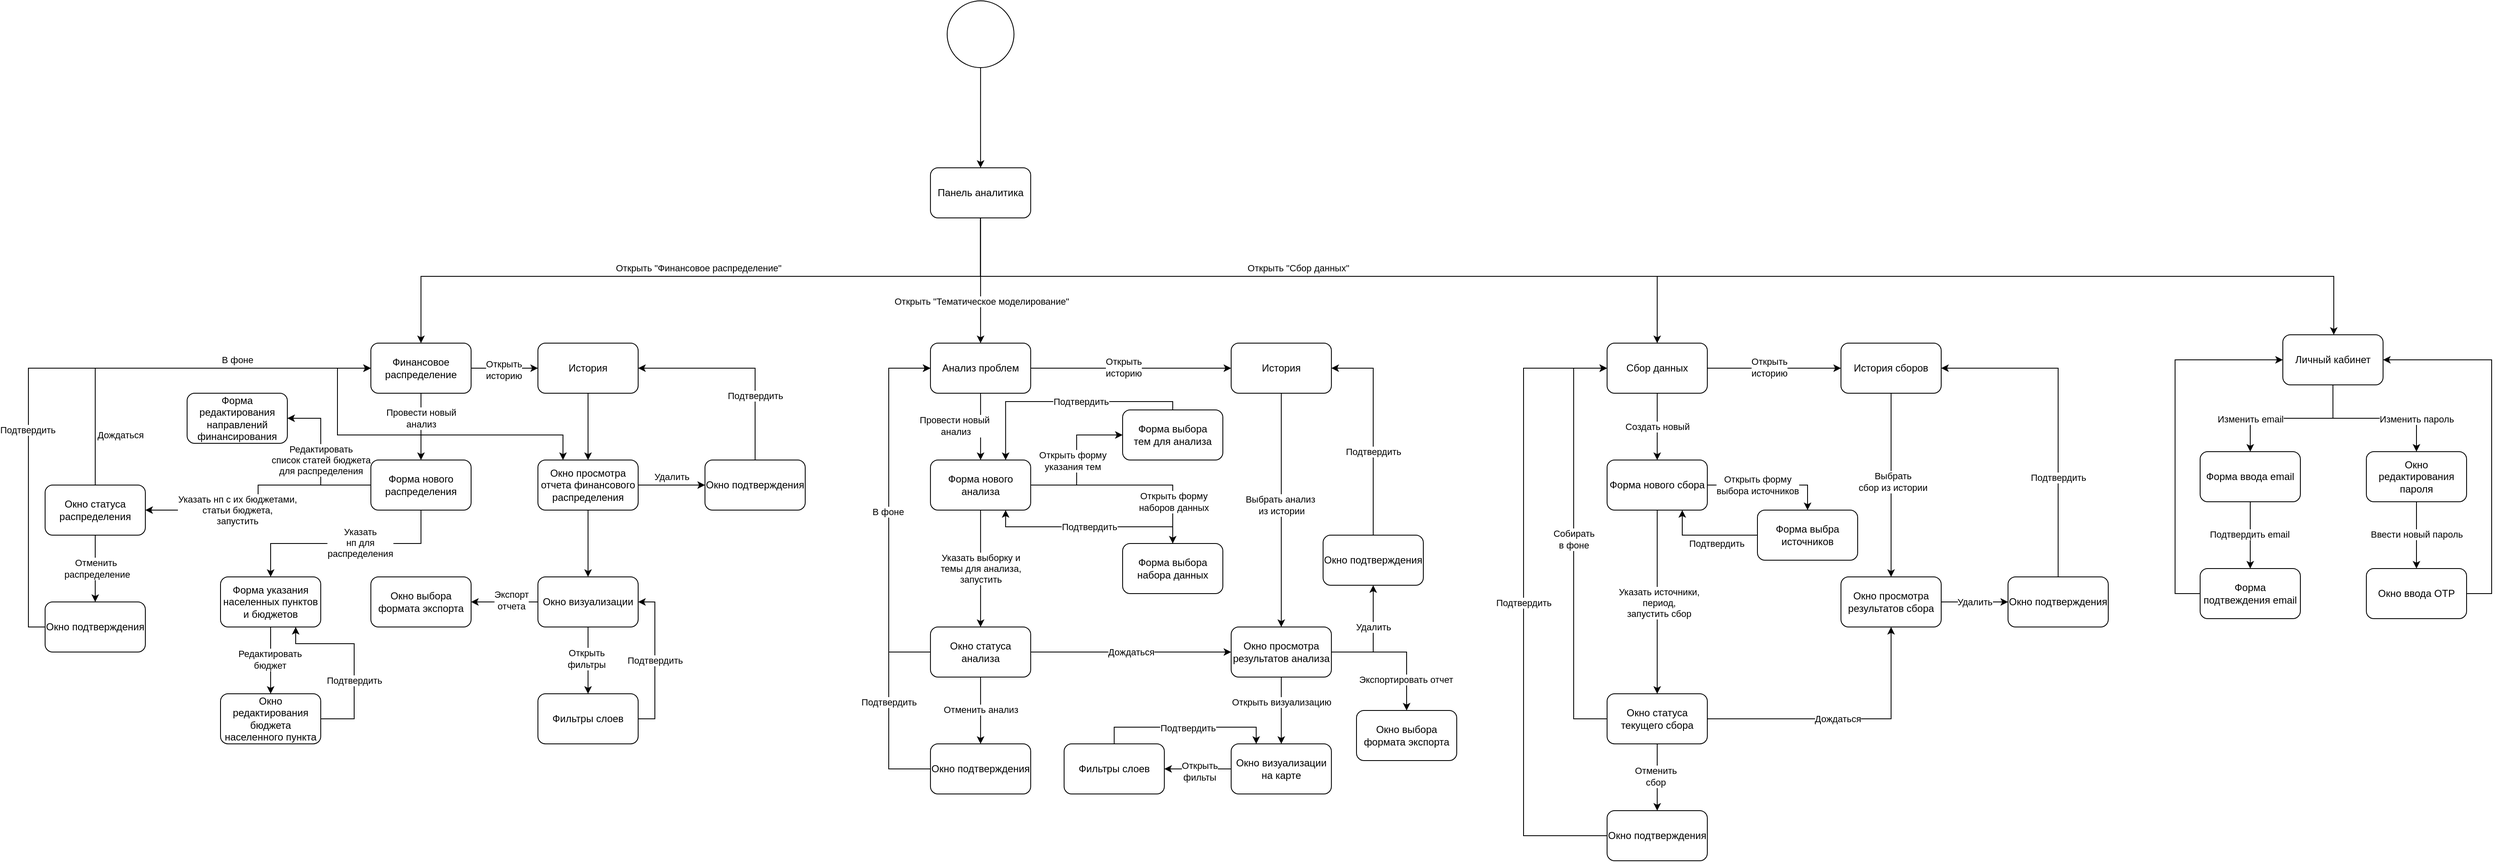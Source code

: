<mxfile version="22.1.22" type="embed" pages="3">
  <diagram id="HIIhlvjyj9Aeh3djPdtz" name="Analyst">
    <mxGraphModel dx="4704" dy="1689" grid="1" gridSize="10" guides="1" tooltips="1" connect="1" arrows="1" fold="1" page="1" pageScale="1" pageWidth="850" pageHeight="1100" math="0" shadow="0">
      <root>
        <mxCell id="0" />
        <mxCell id="1" parent="0" />
        <mxCell id="rwVjb6TxDolG-sfb67R7-268" style="edgeStyle=orthogonalEdgeStyle;rounded=0;orthogonalLoop=1;jettySize=auto;html=1;entryX=0.5;entryY=0;entryDx=0;entryDy=0;" parent="1" source="rwVjb6TxDolG-sfb67R7-267" edge="1">
          <mxGeometry relative="1" as="geometry">
            <mxPoint x="-380.06" y="250" as="targetPoint" />
          </mxGeometry>
        </mxCell>
        <mxCell id="rwVjb6TxDolG-sfb67R7-267" value="" style="ellipse;whiteSpace=wrap;html=1;aspect=fixed;" parent="1" vertex="1">
          <mxGeometry x="-420.06" y="50" width="80" height="80" as="geometry" />
        </mxCell>
        <mxCell id="FOqyBRHjEdwfD0nPiDfQ-1" style="edgeStyle=orthogonalEdgeStyle;rounded=0;orthogonalLoop=1;jettySize=auto;html=1;entryX=0.5;entryY=0;entryDx=0;entryDy=0;" edge="1" parent="1" source="FOqyBRHjEdwfD0nPiDfQ-8" target="FOqyBRHjEdwfD0nPiDfQ-23">
          <mxGeometry relative="1" as="geometry">
            <mxPoint x="430" y="460" as="targetPoint" />
            <Array as="points">
              <mxPoint x="-380" y="380" />
              <mxPoint x="430" y="380" />
            </Array>
          </mxGeometry>
        </mxCell>
        <mxCell id="FOqyBRHjEdwfD0nPiDfQ-2" value="Открыть &quot;Сбор данных&quot;" style="edgeLabel;html=1;align=center;verticalAlign=middle;resizable=0;points=[];" connectable="0" vertex="1" parent="FOqyBRHjEdwfD0nPiDfQ-1">
          <mxGeometry x="-0.059" y="-1" relative="1" as="geometry">
            <mxPoint x="-2" y="-11" as="offset" />
          </mxGeometry>
        </mxCell>
        <mxCell id="FOqyBRHjEdwfD0nPiDfQ-3" style="edgeStyle=orthogonalEdgeStyle;rounded=0;orthogonalLoop=1;jettySize=auto;html=1;entryX=0.5;entryY=0;entryDx=0;entryDy=0;" edge="1" parent="1" source="FOqyBRHjEdwfD0nPiDfQ-8" target="FOqyBRHjEdwfD0nPiDfQ-13">
          <mxGeometry relative="1" as="geometry">
            <Array as="points">
              <mxPoint x="-380" y="380" />
              <mxPoint x="-1050" y="380" />
            </Array>
          </mxGeometry>
        </mxCell>
        <mxCell id="FOqyBRHjEdwfD0nPiDfQ-4" value="Открыть &quot;Финансовое распределение&quot;" style="edgeLabel;html=1;align=center;verticalAlign=middle;resizable=0;points=[];" connectable="0" vertex="1" parent="FOqyBRHjEdwfD0nPiDfQ-3">
          <mxGeometry x="-0.007" y="-2" relative="1" as="geometry">
            <mxPoint x="-1" y="-8" as="offset" />
          </mxGeometry>
        </mxCell>
        <mxCell id="FOqyBRHjEdwfD0nPiDfQ-5" style="edgeStyle=orthogonalEdgeStyle;rounded=0;orthogonalLoop=1;jettySize=auto;html=1;entryX=0.5;entryY=0;entryDx=0;entryDy=0;" edge="1" parent="1" source="FOqyBRHjEdwfD0nPiDfQ-8" target="FOqyBRHjEdwfD0nPiDfQ-18">
          <mxGeometry relative="1" as="geometry" />
        </mxCell>
        <mxCell id="FOqyBRHjEdwfD0nPiDfQ-6" value="Открыть &quot;Тематическое моделирование&quot;" style="edgeLabel;html=1;align=center;verticalAlign=middle;resizable=0;points=[];" connectable="0" vertex="1" parent="FOqyBRHjEdwfD0nPiDfQ-5">
          <mxGeometry x="0.33" y="1" relative="1" as="geometry">
            <mxPoint as="offset" />
          </mxGeometry>
        </mxCell>
        <mxCell id="FOqyBRHjEdwfD0nPiDfQ-7" style="edgeStyle=orthogonalEdgeStyle;rounded=0;orthogonalLoop=1;jettySize=auto;html=1;" edge="1" parent="1" source="FOqyBRHjEdwfD0nPiDfQ-8" target="FOqyBRHjEdwfD0nPiDfQ-139">
          <mxGeometry relative="1" as="geometry">
            <mxPoint x="1363.333" y="510.0" as="targetPoint" />
            <Array as="points">
              <mxPoint x="-380" y="380" />
              <mxPoint x="1240" y="380" />
            </Array>
          </mxGeometry>
        </mxCell>
        <mxCell id="FOqyBRHjEdwfD0nPiDfQ-8" value="&lt;div&gt;Панель аналитика&lt;/div&gt;" style="rounded=1;whiteSpace=wrap;html=1;" vertex="1" parent="1">
          <mxGeometry x="-440.06" y="250" width="120" height="60" as="geometry" />
        </mxCell>
        <mxCell id="FOqyBRHjEdwfD0nPiDfQ-9" value="" style="edgeStyle=orthogonalEdgeStyle;rounded=0;orthogonalLoop=1;jettySize=auto;html=1;" edge="1" parent="1" source="FOqyBRHjEdwfD0nPiDfQ-13" target="FOqyBRHjEdwfD0nPiDfQ-92">
          <mxGeometry relative="1" as="geometry" />
        </mxCell>
        <mxCell id="FOqyBRHjEdwfD0nPiDfQ-10" value="&lt;div&gt;Провести новый&lt;/div&gt;&lt;div&gt;анализ&lt;/div&gt;" style="edgeLabel;html=1;align=center;verticalAlign=middle;resizable=0;points=[];" connectable="0" vertex="1" parent="FOqyBRHjEdwfD0nPiDfQ-9">
          <mxGeometry x="0.011" relative="1" as="geometry">
            <mxPoint y="-11" as="offset" />
          </mxGeometry>
        </mxCell>
        <mxCell id="FOqyBRHjEdwfD0nPiDfQ-11" value="" style="edgeStyle=orthogonalEdgeStyle;rounded=0;orthogonalLoop=1;jettySize=auto;html=1;" edge="1" parent="1" source="FOqyBRHjEdwfD0nPiDfQ-13" target="FOqyBRHjEdwfD0nPiDfQ-100">
          <mxGeometry relative="1" as="geometry" />
        </mxCell>
        <mxCell id="FOqyBRHjEdwfD0nPiDfQ-12" value="&lt;div&gt;Открыть&lt;/div&gt;&lt;div&gt;историю&lt;/div&gt;" style="edgeLabel;html=1;align=center;verticalAlign=middle;resizable=0;points=[];" connectable="0" vertex="1" parent="FOqyBRHjEdwfD0nPiDfQ-11">
          <mxGeometry x="-0.029" y="-2" relative="1" as="geometry">
            <mxPoint as="offset" />
          </mxGeometry>
        </mxCell>
        <mxCell id="FOqyBRHjEdwfD0nPiDfQ-13" value="Финансовое распределение" style="whiteSpace=wrap;html=1;rounded=1;" vertex="1" parent="1">
          <mxGeometry x="-1110" y="460" width="120" height="60" as="geometry" />
        </mxCell>
        <mxCell id="FOqyBRHjEdwfD0nPiDfQ-14" value="" style="edgeStyle=orthogonalEdgeStyle;rounded=0;orthogonalLoop=1;jettySize=auto;html=1;" edge="1" parent="1" source="FOqyBRHjEdwfD0nPiDfQ-18" target="FOqyBRHjEdwfD0nPiDfQ-47">
          <mxGeometry relative="1" as="geometry" />
        </mxCell>
        <mxCell id="FOqyBRHjEdwfD0nPiDfQ-15" value="&lt;div&gt;Открыть&lt;/div&gt;&lt;div&gt;историю&lt;/div&gt;" style="edgeLabel;html=1;align=center;verticalAlign=middle;resizable=0;points=[];" connectable="0" vertex="1" parent="FOqyBRHjEdwfD0nPiDfQ-14">
          <mxGeometry x="-0.078" y="1" relative="1" as="geometry">
            <mxPoint as="offset" />
          </mxGeometry>
        </mxCell>
        <mxCell id="FOqyBRHjEdwfD0nPiDfQ-16" value="" style="edgeStyle=orthogonalEdgeStyle;rounded=0;orthogonalLoop=1;jettySize=auto;html=1;" edge="1" parent="1" source="FOqyBRHjEdwfD0nPiDfQ-18" target="FOqyBRHjEdwfD0nPiDfQ-54">
          <mxGeometry relative="1" as="geometry" />
        </mxCell>
        <mxCell id="FOqyBRHjEdwfD0nPiDfQ-17" value="&lt;div&gt;Провести новый&amp;nbsp;&lt;/div&gt;&lt;div&gt;анализ&lt;/div&gt;" style="edgeLabel;html=1;align=center;verticalAlign=middle;resizable=0;points=[];" connectable="0" vertex="1" parent="FOqyBRHjEdwfD0nPiDfQ-16">
          <mxGeometry x="-0.023" relative="1" as="geometry">
            <mxPoint x="-30" as="offset" />
          </mxGeometry>
        </mxCell>
        <mxCell id="FOqyBRHjEdwfD0nPiDfQ-18" value="Анализ проблем" style="whiteSpace=wrap;html=1;rounded=1;" vertex="1" parent="1">
          <mxGeometry x="-440.06" y="460" width="120" height="60" as="geometry" />
        </mxCell>
        <mxCell id="FOqyBRHjEdwfD0nPiDfQ-19" value="" style="edgeStyle=orthogonalEdgeStyle;rounded=0;orthogonalLoop=1;jettySize=auto;html=1;" edge="1" parent="1" source="FOqyBRHjEdwfD0nPiDfQ-23" target="FOqyBRHjEdwfD0nPiDfQ-26">
          <mxGeometry relative="1" as="geometry" />
        </mxCell>
        <mxCell id="FOqyBRHjEdwfD0nPiDfQ-20" value="Создать новый" style="edgeLabel;html=1;align=center;verticalAlign=middle;resizable=0;points=[];" connectable="0" vertex="1" parent="FOqyBRHjEdwfD0nPiDfQ-19">
          <mxGeometry x="-0.018" relative="1" as="geometry">
            <mxPoint as="offset" />
          </mxGeometry>
        </mxCell>
        <mxCell id="FOqyBRHjEdwfD0nPiDfQ-21" value="" style="edgeStyle=orthogonalEdgeStyle;rounded=0;orthogonalLoop=1;jettySize=auto;html=1;" edge="1" parent="1" source="FOqyBRHjEdwfD0nPiDfQ-23" target="FOqyBRHjEdwfD0nPiDfQ-38">
          <mxGeometry relative="1" as="geometry" />
        </mxCell>
        <mxCell id="FOqyBRHjEdwfD0nPiDfQ-22" value="&lt;div&gt;Открыть&lt;/div&gt;&lt;div&gt;историю&lt;/div&gt;" style="edgeLabel;html=1;align=center;verticalAlign=middle;resizable=0;points=[];" connectable="0" vertex="1" parent="FOqyBRHjEdwfD0nPiDfQ-21">
          <mxGeometry x="-0.078" y="1" relative="1" as="geometry">
            <mxPoint as="offset" />
          </mxGeometry>
        </mxCell>
        <mxCell id="FOqyBRHjEdwfD0nPiDfQ-23" value="Сбор данных" style="rounded=1;whiteSpace=wrap;html=1;" vertex="1" parent="1">
          <mxGeometry x="370" y="460" width="120" height="60" as="geometry" />
        </mxCell>
        <mxCell id="FOqyBRHjEdwfD0nPiDfQ-24" value="" style="edgeStyle=orthogonalEdgeStyle;rounded=0;orthogonalLoop=1;jettySize=auto;html=1;entryX=0.5;entryY=0;entryDx=0;entryDy=0;" edge="1" parent="1" source="FOqyBRHjEdwfD0nPiDfQ-26" target="FOqyBRHjEdwfD0nPiDfQ-64">
          <mxGeometry relative="1" as="geometry" />
        </mxCell>
        <mxCell id="FOqyBRHjEdwfD0nPiDfQ-25" value="&lt;div&gt;Открыть форму&lt;/div&gt;&lt;div&gt;выбора источников&lt;/div&gt;" style="edgeLabel;html=1;align=center;verticalAlign=middle;resizable=0;points=[];" connectable="0" vertex="1" parent="FOqyBRHjEdwfD0nPiDfQ-24">
          <mxGeometry x="-0.125" relative="1" as="geometry">
            <mxPoint x="-6" as="offset" />
          </mxGeometry>
        </mxCell>
        <mxCell id="FOqyBRHjEdwfD0nPiDfQ-26" value="Форма нового сбора" style="whiteSpace=wrap;html=1;rounded=1;" vertex="1" parent="1">
          <mxGeometry x="370" y="600" width="120" height="60" as="geometry" />
        </mxCell>
        <mxCell id="FOqyBRHjEdwfD0nPiDfQ-27" value="" style="edgeStyle=orthogonalEdgeStyle;rounded=0;orthogonalLoop=1;jettySize=auto;html=1;" edge="1" parent="1" source="FOqyBRHjEdwfD0nPiDfQ-31" target="FOqyBRHjEdwfD0nPiDfQ-35">
          <mxGeometry relative="1" as="geometry" />
        </mxCell>
        <mxCell id="FOqyBRHjEdwfD0nPiDfQ-28" value="Дождаться" style="edgeLabel;html=1;align=center;verticalAlign=middle;resizable=0;points=[];" connectable="0" vertex="1" parent="FOqyBRHjEdwfD0nPiDfQ-27">
          <mxGeometry x="-0.054" relative="1" as="geometry">
            <mxPoint as="offset" />
          </mxGeometry>
        </mxCell>
        <mxCell id="FOqyBRHjEdwfD0nPiDfQ-29" value="" style="edgeStyle=orthogonalEdgeStyle;rounded=0;orthogonalLoop=1;jettySize=auto;html=1;" edge="1" parent="1" source="FOqyBRHjEdwfD0nPiDfQ-31" target="FOqyBRHjEdwfD0nPiDfQ-44">
          <mxGeometry relative="1" as="geometry" />
        </mxCell>
        <mxCell id="FOqyBRHjEdwfD0nPiDfQ-30" value="&lt;div&gt;Отменить&lt;/div&gt;&lt;div&gt;сбор&lt;/div&gt;" style="edgeLabel;html=1;align=center;verticalAlign=middle;resizable=0;points=[];" connectable="0" vertex="1" parent="FOqyBRHjEdwfD0nPiDfQ-29">
          <mxGeometry x="-0.023" y="-2" relative="1" as="geometry">
            <mxPoint as="offset" />
          </mxGeometry>
        </mxCell>
        <mxCell id="FOqyBRHjEdwfD0nPiDfQ-31" value="Окно статуса текущего сбора" style="whiteSpace=wrap;html=1;rounded=1;" vertex="1" parent="1">
          <mxGeometry x="370" y="880" width="120" height="60" as="geometry" />
        </mxCell>
        <mxCell id="FOqyBRHjEdwfD0nPiDfQ-32" style="edgeStyle=orthogonalEdgeStyle;rounded=0;orthogonalLoop=1;jettySize=auto;html=1;entryX=0;entryY=0.5;entryDx=0;entryDy=0;exitX=0;exitY=0.5;exitDx=0;exitDy=0;" edge="1" parent="1" source="FOqyBRHjEdwfD0nPiDfQ-31" target="FOqyBRHjEdwfD0nPiDfQ-23">
          <mxGeometry relative="1" as="geometry">
            <mxPoint x="340" y="620" as="targetPoint" />
            <Array as="points">
              <mxPoint x="330" y="910" />
              <mxPoint x="330" y="490" />
            </Array>
          </mxGeometry>
        </mxCell>
        <mxCell id="FOqyBRHjEdwfD0nPiDfQ-33" value="&lt;div&gt;Собирать&lt;/div&gt;&lt;div&gt;в фоне&lt;/div&gt;" style="edgeLabel;html=1;align=center;verticalAlign=middle;resizable=0;points=[];" connectable="0" vertex="1" parent="FOqyBRHjEdwfD0nPiDfQ-32">
          <mxGeometry x="0.06" relative="1" as="geometry">
            <mxPoint y="10" as="offset" />
          </mxGeometry>
        </mxCell>
        <mxCell id="FOqyBRHjEdwfD0nPiDfQ-34" value="Удалить" style="edgeStyle=orthogonalEdgeStyle;rounded=0;orthogonalLoop=1;jettySize=auto;html=1;" edge="1" parent="1" source="FOqyBRHjEdwfD0nPiDfQ-35" target="FOqyBRHjEdwfD0nPiDfQ-41">
          <mxGeometry relative="1" as="geometry" />
        </mxCell>
        <mxCell id="FOqyBRHjEdwfD0nPiDfQ-35" value="Окно просмотра результатов сбора" style="whiteSpace=wrap;html=1;rounded=1;" vertex="1" parent="1">
          <mxGeometry x="650" y="740" width="120" height="60" as="geometry" />
        </mxCell>
        <mxCell id="FOqyBRHjEdwfD0nPiDfQ-36" style="edgeStyle=orthogonalEdgeStyle;rounded=0;orthogonalLoop=1;jettySize=auto;html=1;entryX=0.5;entryY=0;entryDx=0;entryDy=0;" edge="1" parent="1" source="FOqyBRHjEdwfD0nPiDfQ-38" target="FOqyBRHjEdwfD0nPiDfQ-35">
          <mxGeometry relative="1" as="geometry" />
        </mxCell>
        <mxCell id="FOqyBRHjEdwfD0nPiDfQ-37" value="&lt;div&gt;Выбрать&lt;/div&gt;&lt;div&gt;сбор из истории&lt;/div&gt;" style="edgeLabel;html=1;align=center;verticalAlign=middle;resizable=0;points=[];" connectable="0" vertex="1" parent="FOqyBRHjEdwfD0nPiDfQ-36">
          <mxGeometry x="-0.043" y="2" relative="1" as="geometry">
            <mxPoint as="offset" />
          </mxGeometry>
        </mxCell>
        <mxCell id="FOqyBRHjEdwfD0nPiDfQ-38" value="История сборов" style="whiteSpace=wrap;html=1;rounded=1;" vertex="1" parent="1">
          <mxGeometry x="650" y="460" width="120" height="60" as="geometry" />
        </mxCell>
        <mxCell id="FOqyBRHjEdwfD0nPiDfQ-39" style="edgeStyle=orthogonalEdgeStyle;rounded=0;orthogonalLoop=1;jettySize=auto;html=1;entryX=1;entryY=0.5;entryDx=0;entryDy=0;" edge="1" parent="1" source="FOqyBRHjEdwfD0nPiDfQ-41" target="FOqyBRHjEdwfD0nPiDfQ-38">
          <mxGeometry relative="1" as="geometry">
            <Array as="points">
              <mxPoint x="910" y="490" />
            </Array>
          </mxGeometry>
        </mxCell>
        <mxCell id="FOqyBRHjEdwfD0nPiDfQ-40" value="Подтвердить" style="edgeLabel;html=1;align=center;verticalAlign=middle;resizable=0;points=[];" connectable="0" vertex="1" parent="FOqyBRHjEdwfD0nPiDfQ-39">
          <mxGeometry x="-0.387" relative="1" as="geometry">
            <mxPoint as="offset" />
          </mxGeometry>
        </mxCell>
        <mxCell id="FOqyBRHjEdwfD0nPiDfQ-41" value="Окно подтверждения" style="whiteSpace=wrap;html=1;rounded=1;" vertex="1" parent="1">
          <mxGeometry x="850" y="740" width="120" height="60" as="geometry" />
        </mxCell>
        <mxCell id="FOqyBRHjEdwfD0nPiDfQ-42" style="edgeStyle=orthogonalEdgeStyle;rounded=0;orthogonalLoop=1;jettySize=auto;html=1;entryX=0;entryY=0.5;entryDx=0;entryDy=0;" edge="1" parent="1" source="FOqyBRHjEdwfD0nPiDfQ-44" target="FOqyBRHjEdwfD0nPiDfQ-23">
          <mxGeometry relative="1" as="geometry">
            <mxPoint x="230" y="470" as="targetPoint" />
            <Array as="points">
              <mxPoint x="270" y="1050" />
              <mxPoint x="270" y="490" />
            </Array>
          </mxGeometry>
        </mxCell>
        <mxCell id="FOqyBRHjEdwfD0nPiDfQ-43" value="Подтвердить" style="edgeLabel;html=1;align=center;verticalAlign=middle;resizable=0;points=[];" connectable="0" vertex="1" parent="FOqyBRHjEdwfD0nPiDfQ-42">
          <mxGeometry x="-0.001" relative="1" as="geometry">
            <mxPoint as="offset" />
          </mxGeometry>
        </mxCell>
        <mxCell id="FOqyBRHjEdwfD0nPiDfQ-44" value="Окно подтверждения" style="whiteSpace=wrap;html=1;rounded=1;" vertex="1" parent="1">
          <mxGeometry x="370" y="1020" width="120" height="60" as="geometry" />
        </mxCell>
        <mxCell id="FOqyBRHjEdwfD0nPiDfQ-45" value="" style="edgeStyle=orthogonalEdgeStyle;rounded=0;orthogonalLoop=1;jettySize=auto;html=1;" edge="1" parent="1" source="FOqyBRHjEdwfD0nPiDfQ-47" target="FOqyBRHjEdwfD0nPiDfQ-82">
          <mxGeometry relative="1" as="geometry" />
        </mxCell>
        <mxCell id="FOqyBRHjEdwfD0nPiDfQ-46" value="&lt;div&gt;Выбрать анализ&amp;nbsp;&lt;/div&gt;&lt;div&gt;из истории&lt;/div&gt;" style="edgeLabel;html=1;align=center;verticalAlign=middle;resizable=0;points=[];" connectable="0" vertex="1" parent="FOqyBRHjEdwfD0nPiDfQ-45">
          <mxGeometry x="-0.043" relative="1" as="geometry">
            <mxPoint as="offset" />
          </mxGeometry>
        </mxCell>
        <mxCell id="FOqyBRHjEdwfD0nPiDfQ-47" value="История" style="whiteSpace=wrap;html=1;rounded=1;" vertex="1" parent="1">
          <mxGeometry x="-80.06" y="460" width="120" height="60" as="geometry" />
        </mxCell>
        <mxCell id="FOqyBRHjEdwfD0nPiDfQ-48" value="" style="edgeStyle=orthogonalEdgeStyle;rounded=0;orthogonalLoop=1;jettySize=auto;html=1;" edge="1" parent="1" source="FOqyBRHjEdwfD0nPiDfQ-54" target="FOqyBRHjEdwfD0nPiDfQ-67">
          <mxGeometry relative="1" as="geometry" />
        </mxCell>
        <mxCell id="FOqyBRHjEdwfD0nPiDfQ-49" value="&lt;div&gt;Открыть форму&lt;/div&gt;&lt;div&gt;указания тем&lt;/div&gt;" style="edgeLabel;html=1;align=center;verticalAlign=middle;resizable=0;points=[];" connectable="0" vertex="1" parent="FOqyBRHjEdwfD0nPiDfQ-48">
          <mxGeometry x="-0.088" relative="1" as="geometry">
            <mxPoint x="-5" y="-7" as="offset" />
          </mxGeometry>
        </mxCell>
        <mxCell id="FOqyBRHjEdwfD0nPiDfQ-50" value="" style="edgeStyle=orthogonalEdgeStyle;rounded=0;orthogonalLoop=1;jettySize=auto;html=1;" edge="1" parent="1" source="FOqyBRHjEdwfD0nPiDfQ-54" target="FOqyBRHjEdwfD0nPiDfQ-72">
          <mxGeometry relative="1" as="geometry" />
        </mxCell>
        <mxCell id="FOqyBRHjEdwfD0nPiDfQ-51" value="&lt;div&gt;Указать выборку и&lt;/div&gt;&lt;div&gt;темы для анализа,&lt;/div&gt;&lt;div&gt;запустить&lt;/div&gt;" style="edgeLabel;html=1;align=center;verticalAlign=middle;resizable=0;points=[];" connectable="0" vertex="1" parent="FOqyBRHjEdwfD0nPiDfQ-50">
          <mxGeometry x="-0.196" relative="1" as="geometry">
            <mxPoint y="13" as="offset" />
          </mxGeometry>
        </mxCell>
        <mxCell id="FOqyBRHjEdwfD0nPiDfQ-52" style="edgeStyle=orthogonalEdgeStyle;rounded=0;orthogonalLoop=1;jettySize=auto;html=1;entryX=0.5;entryY=0;entryDx=0;entryDy=0;" edge="1" parent="1" source="FOqyBRHjEdwfD0nPiDfQ-54" target="FOqyBRHjEdwfD0nPiDfQ-75">
          <mxGeometry relative="1" as="geometry">
            <Array as="points">
              <mxPoint x="-150" y="630" />
            </Array>
          </mxGeometry>
        </mxCell>
        <mxCell id="FOqyBRHjEdwfD0nPiDfQ-53" value="&lt;div&gt;Открыть форму&lt;/div&gt;&lt;div&gt;наборов данных&lt;/div&gt;" style="edgeLabel;html=1;align=center;verticalAlign=middle;resizable=0;points=[];" connectable="0" vertex="1" parent="FOqyBRHjEdwfD0nPiDfQ-52">
          <mxGeometry x="-0.012" y="1" relative="1" as="geometry">
            <mxPoint x="52" y="21" as="offset" />
          </mxGeometry>
        </mxCell>
        <mxCell id="FOqyBRHjEdwfD0nPiDfQ-54" value="Форма нового анализа" style="whiteSpace=wrap;html=1;rounded=1;" vertex="1" parent="1">
          <mxGeometry x="-440.06" y="600" width="120" height="60" as="geometry" />
        </mxCell>
        <mxCell id="FOqyBRHjEdwfD0nPiDfQ-55" value="" style="edgeStyle=orthogonalEdgeStyle;rounded=0;orthogonalLoop=1;jettySize=auto;html=1;exitX=0.5;exitY=1;exitDx=0;exitDy=0;" edge="1" parent="1" source="FOqyBRHjEdwfD0nPiDfQ-72" target="FOqyBRHjEdwfD0nPiDfQ-59">
          <mxGeometry relative="1" as="geometry">
            <mxPoint x="-380.06" y="980" as="sourcePoint" />
          </mxGeometry>
        </mxCell>
        <mxCell id="FOqyBRHjEdwfD0nPiDfQ-56" value="Отменить анализ" style="edgeLabel;html=1;align=center;verticalAlign=middle;resizable=0;points=[];" connectable="0" vertex="1" parent="FOqyBRHjEdwfD0nPiDfQ-55">
          <mxGeometry x="-0.023" relative="1" as="geometry">
            <mxPoint as="offset" />
          </mxGeometry>
        </mxCell>
        <mxCell id="FOqyBRHjEdwfD0nPiDfQ-57" style="edgeStyle=orthogonalEdgeStyle;rounded=0;orthogonalLoop=1;jettySize=auto;html=1;entryX=0;entryY=0.5;entryDx=0;entryDy=0;" edge="1" parent="1" source="FOqyBRHjEdwfD0nPiDfQ-59" target="FOqyBRHjEdwfD0nPiDfQ-18">
          <mxGeometry relative="1" as="geometry">
            <Array as="points">
              <mxPoint x="-490" y="970" />
              <mxPoint x="-490" y="490" />
            </Array>
          </mxGeometry>
        </mxCell>
        <mxCell id="FOqyBRHjEdwfD0nPiDfQ-58" value="Подтвердить" style="edgeLabel;html=1;align=center;verticalAlign=middle;resizable=0;points=[];" connectable="0" vertex="1" parent="FOqyBRHjEdwfD0nPiDfQ-57">
          <mxGeometry x="0.005" relative="1" as="geometry">
            <mxPoint y="161" as="offset" />
          </mxGeometry>
        </mxCell>
        <mxCell id="FOqyBRHjEdwfD0nPiDfQ-59" value="Окно подтверждения" style="whiteSpace=wrap;html=1;rounded=1;" vertex="1" parent="1">
          <mxGeometry x="-440.06" y="940" width="120" height="60" as="geometry" />
        </mxCell>
        <mxCell id="FOqyBRHjEdwfD0nPiDfQ-60" value="" style="edgeStyle=orthogonalEdgeStyle;rounded=0;orthogonalLoop=1;jettySize=auto;html=1;exitX=0.5;exitY=1;exitDx=0;exitDy=0;" edge="1" parent="1" source="FOqyBRHjEdwfD0nPiDfQ-26" target="FOqyBRHjEdwfD0nPiDfQ-31">
          <mxGeometry relative="1" as="geometry">
            <mxPoint x="520" y="830" as="sourcePoint" />
          </mxGeometry>
        </mxCell>
        <mxCell id="FOqyBRHjEdwfD0nPiDfQ-61" value="&lt;div&gt;Указать источники,&lt;/div&gt;&lt;div&gt;период,&lt;/div&gt;&lt;div&gt;запустить сбор&lt;/div&gt;" style="edgeLabel;html=1;align=center;verticalAlign=middle;resizable=0;points=[];" connectable="0" vertex="1" parent="FOqyBRHjEdwfD0nPiDfQ-60">
          <mxGeometry x="0.011" y="2" relative="1" as="geometry">
            <mxPoint as="offset" />
          </mxGeometry>
        </mxCell>
        <mxCell id="FOqyBRHjEdwfD0nPiDfQ-62" style="edgeStyle=orthogonalEdgeStyle;rounded=0;orthogonalLoop=1;jettySize=auto;html=1;entryX=0.75;entryY=1;entryDx=0;entryDy=0;" edge="1" parent="1" source="FOqyBRHjEdwfD0nPiDfQ-64" target="FOqyBRHjEdwfD0nPiDfQ-26">
          <mxGeometry relative="1" as="geometry" />
        </mxCell>
        <mxCell id="FOqyBRHjEdwfD0nPiDfQ-63" value="Подтвердить" style="edgeLabel;html=1;align=center;verticalAlign=middle;resizable=0;points=[];" connectable="0" vertex="1" parent="FOqyBRHjEdwfD0nPiDfQ-62">
          <mxGeometry x="-0.144" y="1" relative="1" as="geometry">
            <mxPoint x="2" y="9" as="offset" />
          </mxGeometry>
        </mxCell>
        <mxCell id="FOqyBRHjEdwfD0nPiDfQ-64" value="Форма выбра источников" style="rounded=1;whiteSpace=wrap;html=1;" vertex="1" parent="1">
          <mxGeometry x="550" y="660" width="120" height="60" as="geometry" />
        </mxCell>
        <mxCell id="FOqyBRHjEdwfD0nPiDfQ-65" style="edgeStyle=orthogonalEdgeStyle;rounded=0;orthogonalLoop=1;jettySize=auto;html=1;entryX=0.75;entryY=0;entryDx=0;entryDy=0;" edge="1" parent="1" source="FOqyBRHjEdwfD0nPiDfQ-67" target="FOqyBRHjEdwfD0nPiDfQ-54">
          <mxGeometry relative="1" as="geometry">
            <Array as="points">
              <mxPoint x="-150" y="530" />
              <mxPoint x="-350" y="530" />
            </Array>
          </mxGeometry>
        </mxCell>
        <mxCell id="FOqyBRHjEdwfD0nPiDfQ-66" value="Подтвердить" style="edgeLabel;html=1;align=center;verticalAlign=middle;resizable=0;points=[];" connectable="0" vertex="1" parent="FOqyBRHjEdwfD0nPiDfQ-65">
          <mxGeometry x="-0.101" y="1" relative="1" as="geometry">
            <mxPoint x="6" y="-1" as="offset" />
          </mxGeometry>
        </mxCell>
        <mxCell id="FOqyBRHjEdwfD0nPiDfQ-67" value="&lt;div&gt;Форма выбора&lt;/div&gt;&lt;div&gt;тем для анализа&lt;/div&gt;" style="whiteSpace=wrap;html=1;rounded=1;" vertex="1" parent="1">
          <mxGeometry x="-210" y="540" width="120" height="60" as="geometry" />
        </mxCell>
        <mxCell id="FOqyBRHjEdwfD0nPiDfQ-68" style="edgeStyle=orthogonalEdgeStyle;rounded=0;orthogonalLoop=1;jettySize=auto;html=1;entryX=0;entryY=0.5;entryDx=0;entryDy=0;" edge="1" parent="1" source="FOqyBRHjEdwfD0nPiDfQ-72" target="FOqyBRHjEdwfD0nPiDfQ-82">
          <mxGeometry relative="1" as="geometry">
            <Array as="points">
              <mxPoint x="-260" y="830" />
              <mxPoint x="-260" y="830" />
            </Array>
          </mxGeometry>
        </mxCell>
        <mxCell id="FOqyBRHjEdwfD0nPiDfQ-69" value="Дождаться" style="edgeLabel;html=1;align=center;verticalAlign=middle;resizable=0;points=[];" connectable="0" vertex="1" parent="FOqyBRHjEdwfD0nPiDfQ-68">
          <mxGeometry x="0.001" y="-1" relative="1" as="geometry">
            <mxPoint y="-1" as="offset" />
          </mxGeometry>
        </mxCell>
        <mxCell id="FOqyBRHjEdwfD0nPiDfQ-70" style="edgeStyle=orthogonalEdgeStyle;rounded=0;orthogonalLoop=1;jettySize=auto;html=1;entryX=0;entryY=0.5;entryDx=0;entryDy=0;" edge="1" parent="1" source="FOqyBRHjEdwfD0nPiDfQ-72" target="FOqyBRHjEdwfD0nPiDfQ-18">
          <mxGeometry relative="1" as="geometry">
            <Array as="points">
              <mxPoint x="-490" y="830" />
              <mxPoint x="-490" y="490" />
            </Array>
          </mxGeometry>
        </mxCell>
        <mxCell id="FOqyBRHjEdwfD0nPiDfQ-71" value="В фоне" style="edgeLabel;html=1;align=center;verticalAlign=middle;resizable=0;points=[];" connectable="0" vertex="1" parent="FOqyBRHjEdwfD0nPiDfQ-70">
          <mxGeometry x="-0.007" y="1" relative="1" as="geometry">
            <mxPoint as="offset" />
          </mxGeometry>
        </mxCell>
        <mxCell id="FOqyBRHjEdwfD0nPiDfQ-72" value="&lt;div&gt;Окно статуса&lt;/div&gt;&lt;div&gt;анализа&lt;/div&gt;" style="whiteSpace=wrap;html=1;rounded=1;" vertex="1" parent="1">
          <mxGeometry x="-440.06" y="800" width="120" height="60" as="geometry" />
        </mxCell>
        <mxCell id="FOqyBRHjEdwfD0nPiDfQ-73" style="edgeStyle=orthogonalEdgeStyle;rounded=0;orthogonalLoop=1;jettySize=auto;html=1;entryX=0.75;entryY=1;entryDx=0;entryDy=0;" edge="1" parent="1" source="FOqyBRHjEdwfD0nPiDfQ-75" target="FOqyBRHjEdwfD0nPiDfQ-54">
          <mxGeometry relative="1" as="geometry">
            <Array as="points">
              <mxPoint x="-150" y="680" />
              <mxPoint x="-350" y="680" />
            </Array>
          </mxGeometry>
        </mxCell>
        <mxCell id="FOqyBRHjEdwfD0nPiDfQ-74" value="Подтвердить" style="edgeLabel;html=1;align=center;verticalAlign=middle;resizable=0;points=[];" connectable="0" vertex="1" parent="FOqyBRHjEdwfD0nPiDfQ-73">
          <mxGeometry x="-0.122" y="-1" relative="1" as="geometry">
            <mxPoint x="-15" y="1" as="offset" />
          </mxGeometry>
        </mxCell>
        <mxCell id="FOqyBRHjEdwfD0nPiDfQ-75" value="&lt;div&gt;Форма выбора&lt;/div&gt;&lt;div&gt;набора данных&lt;/div&gt;" style="rounded=1;whiteSpace=wrap;html=1;" vertex="1" parent="1">
          <mxGeometry x="-210" y="700" width="120" height="60" as="geometry" />
        </mxCell>
        <mxCell id="FOqyBRHjEdwfD0nPiDfQ-76" value="" style="edgeStyle=orthogonalEdgeStyle;rounded=0;orthogonalLoop=1;jettySize=auto;html=1;" edge="1" parent="1" source="FOqyBRHjEdwfD0nPiDfQ-82" target="FOqyBRHjEdwfD0nPiDfQ-85">
          <mxGeometry relative="1" as="geometry">
            <Array as="points">
              <mxPoint x="90" y="830" />
            </Array>
          </mxGeometry>
        </mxCell>
        <mxCell id="FOqyBRHjEdwfD0nPiDfQ-77" value="Удалить" style="edgeLabel;html=1;align=center;verticalAlign=middle;resizable=0;points=[];" connectable="0" vertex="1" parent="FOqyBRHjEdwfD0nPiDfQ-76">
          <mxGeometry x="-0.033" y="2" relative="1" as="geometry">
            <mxPoint x="2" y="-17" as="offset" />
          </mxGeometry>
        </mxCell>
        <mxCell id="FOqyBRHjEdwfD0nPiDfQ-78" value="" style="edgeStyle=orthogonalEdgeStyle;rounded=0;orthogonalLoop=1;jettySize=auto;html=1;" edge="1" parent="1" source="FOqyBRHjEdwfD0nPiDfQ-82" target="FOqyBRHjEdwfD0nPiDfQ-95">
          <mxGeometry relative="1" as="geometry" />
        </mxCell>
        <mxCell id="FOqyBRHjEdwfD0nPiDfQ-79" value="&lt;div&gt;Открыть визуализацию&lt;/div&gt;" style="edgeLabel;html=1;align=center;verticalAlign=middle;resizable=0;points=[];" connectable="0" vertex="1" parent="FOqyBRHjEdwfD0nPiDfQ-78">
          <mxGeometry x="-0.019" y="-1" relative="1" as="geometry">
            <mxPoint x="1" y="-9" as="offset" />
          </mxGeometry>
        </mxCell>
        <mxCell id="FOqyBRHjEdwfD0nPiDfQ-80" style="edgeStyle=orthogonalEdgeStyle;rounded=0;orthogonalLoop=1;jettySize=auto;html=1;" edge="1" parent="1" source="FOqyBRHjEdwfD0nPiDfQ-82" target="FOqyBRHjEdwfD0nPiDfQ-103">
          <mxGeometry relative="1" as="geometry">
            <mxPoint x="140" y="890" as="targetPoint" />
          </mxGeometry>
        </mxCell>
        <mxCell id="FOqyBRHjEdwfD0nPiDfQ-81" value="Экспортировать отчет" style="edgeLabel;html=1;align=center;verticalAlign=middle;resizable=0;points=[];" connectable="0" vertex="1" parent="FOqyBRHjEdwfD0nPiDfQ-80">
          <mxGeometry x="0.529" y="-1" relative="1" as="geometry">
            <mxPoint as="offset" />
          </mxGeometry>
        </mxCell>
        <mxCell id="FOqyBRHjEdwfD0nPiDfQ-82" value="Окно просмотра результатов анализа" style="whiteSpace=wrap;html=1;rounded=1;" vertex="1" parent="1">
          <mxGeometry x="-80.06" y="800" width="120" height="60" as="geometry" />
        </mxCell>
        <mxCell id="FOqyBRHjEdwfD0nPiDfQ-83" style="edgeStyle=orthogonalEdgeStyle;rounded=0;orthogonalLoop=1;jettySize=auto;html=1;entryX=1;entryY=0.5;entryDx=0;entryDy=0;" edge="1" parent="1" source="FOqyBRHjEdwfD0nPiDfQ-85" target="FOqyBRHjEdwfD0nPiDfQ-47">
          <mxGeometry relative="1" as="geometry">
            <Array as="points">
              <mxPoint x="90" y="490" />
            </Array>
          </mxGeometry>
        </mxCell>
        <mxCell id="FOqyBRHjEdwfD0nPiDfQ-84" value="Подтвердить" style="edgeLabel;html=1;align=center;verticalAlign=middle;resizable=0;points=[];" connectable="0" vertex="1" parent="FOqyBRHjEdwfD0nPiDfQ-83">
          <mxGeometry x="-0.31" y="1" relative="1" as="geometry">
            <mxPoint x="1" y="-14" as="offset" />
          </mxGeometry>
        </mxCell>
        <mxCell id="FOqyBRHjEdwfD0nPiDfQ-85" value="Окно подтверждения" style="whiteSpace=wrap;html=1;rounded=1;" vertex="1" parent="1">
          <mxGeometry x="30" y="690" width="120" height="60" as="geometry" />
        </mxCell>
        <mxCell id="FOqyBRHjEdwfD0nPiDfQ-86" value="" style="edgeStyle=orthogonalEdgeStyle;rounded=0;orthogonalLoop=1;jettySize=auto;html=1;" edge="1" parent="1" source="FOqyBRHjEdwfD0nPiDfQ-92" target="FOqyBRHjEdwfD0nPiDfQ-120">
          <mxGeometry relative="1" as="geometry">
            <Array as="points">
              <mxPoint x="-1050" y="700" />
              <mxPoint x="-1230" y="700" />
            </Array>
          </mxGeometry>
        </mxCell>
        <mxCell id="FOqyBRHjEdwfD0nPiDfQ-87" value="&lt;div&gt;Указать&lt;/div&gt;&lt;div&gt;нп для &lt;br&gt;&lt;/div&gt;&lt;div&gt;распределения&lt;/div&gt;" style="edgeLabel;html=1;align=center;verticalAlign=middle;resizable=0;points=[];" connectable="0" vertex="1" parent="FOqyBRHjEdwfD0nPiDfQ-86">
          <mxGeometry x="-0.128" y="-1" relative="1" as="geometry">
            <mxPoint as="offset" />
          </mxGeometry>
        </mxCell>
        <mxCell id="FOqyBRHjEdwfD0nPiDfQ-88" value="" style="edgeStyle=orthogonalEdgeStyle;rounded=0;orthogonalLoop=1;jettySize=auto;html=1;" edge="1" parent="1" source="FOqyBRHjEdwfD0nPiDfQ-92" target="FOqyBRHjEdwfD0nPiDfQ-124">
          <mxGeometry relative="1" as="geometry">
            <Array as="points">
              <mxPoint x="-1170" y="630" />
              <mxPoint x="-1170" y="550" />
            </Array>
          </mxGeometry>
        </mxCell>
        <mxCell id="FOqyBRHjEdwfD0nPiDfQ-89" value="&lt;div&gt;Редактировать&lt;/div&gt;&lt;div&gt;список статей бюджета&lt;/div&gt;&lt;div&gt;для распределения&lt;/div&gt;" style="edgeLabel;html=1;align=center;verticalAlign=middle;resizable=0;points=[];" connectable="0" vertex="1" parent="FOqyBRHjEdwfD0nPiDfQ-88">
          <mxGeometry x="-0.106" y="2" relative="1" as="geometry">
            <mxPoint x="2" y="-10" as="offset" />
          </mxGeometry>
        </mxCell>
        <mxCell id="FOqyBRHjEdwfD0nPiDfQ-90" style="edgeStyle=orthogonalEdgeStyle;rounded=0;orthogonalLoop=1;jettySize=auto;html=1;" edge="1" parent="1" source="FOqyBRHjEdwfD0nPiDfQ-92" target="FOqyBRHjEdwfD0nPiDfQ-131">
          <mxGeometry relative="1" as="geometry">
            <mxPoint x="-1410" y="630" as="targetPoint" />
          </mxGeometry>
        </mxCell>
        <mxCell id="FOqyBRHjEdwfD0nPiDfQ-91" value="&lt;div&gt;Указать нп с их бюджетами,&lt;/div&gt;&lt;div&gt;статьи бюджета,&lt;/div&gt;&lt;div&gt;запустить&lt;/div&gt;" style="edgeLabel;html=1;align=center;verticalAlign=middle;resizable=0;points=[];" connectable="0" vertex="1" parent="FOqyBRHjEdwfD0nPiDfQ-90">
          <mxGeometry x="0.146" y="1" relative="1" as="geometry">
            <mxPoint x="-18" y="-1" as="offset" />
          </mxGeometry>
        </mxCell>
        <mxCell id="FOqyBRHjEdwfD0nPiDfQ-92" value="Форма нового распределения" style="whiteSpace=wrap;html=1;rounded=1;" vertex="1" parent="1">
          <mxGeometry x="-1110" y="600" width="120" height="60" as="geometry" />
        </mxCell>
        <mxCell id="FOqyBRHjEdwfD0nPiDfQ-93" value="" style="edgeStyle=orthogonalEdgeStyle;rounded=0;orthogonalLoop=1;jettySize=auto;html=1;" edge="1" parent="1" source="FOqyBRHjEdwfD0nPiDfQ-95" target="FOqyBRHjEdwfD0nPiDfQ-98">
          <mxGeometry relative="1" as="geometry" />
        </mxCell>
        <mxCell id="FOqyBRHjEdwfD0nPiDfQ-94" value="&lt;div&gt;Открыть&lt;/div&gt;&lt;div&gt;фильты&lt;/div&gt;" style="edgeLabel;html=1;align=center;verticalAlign=middle;resizable=0;points=[];" connectable="0" vertex="1" parent="FOqyBRHjEdwfD0nPiDfQ-93">
          <mxGeometry x="-0.054" y="3" relative="1" as="geometry">
            <mxPoint as="offset" />
          </mxGeometry>
        </mxCell>
        <mxCell id="FOqyBRHjEdwfD0nPiDfQ-95" value="Окно визуализации на карте" style="whiteSpace=wrap;html=1;rounded=1;" vertex="1" parent="1">
          <mxGeometry x="-80.06" y="940" width="120" height="60" as="geometry" />
        </mxCell>
        <mxCell id="FOqyBRHjEdwfD0nPiDfQ-96" style="edgeStyle=orthogonalEdgeStyle;rounded=0;orthogonalLoop=1;jettySize=auto;html=1;entryX=0.25;entryY=0;entryDx=0;entryDy=0;" edge="1" parent="1" source="FOqyBRHjEdwfD0nPiDfQ-98" target="FOqyBRHjEdwfD0nPiDfQ-95">
          <mxGeometry relative="1" as="geometry">
            <Array as="points">
              <mxPoint x="-220" y="920" />
              <mxPoint x="-50" y="920" />
            </Array>
          </mxGeometry>
        </mxCell>
        <mxCell id="FOqyBRHjEdwfD0nPiDfQ-97" value="Подтвердить" style="edgeLabel;html=1;align=center;verticalAlign=middle;resizable=0;points=[];" connectable="0" vertex="1" parent="FOqyBRHjEdwfD0nPiDfQ-96">
          <mxGeometry x="0.023" y="-1" relative="1" as="geometry">
            <mxPoint as="offset" />
          </mxGeometry>
        </mxCell>
        <mxCell id="FOqyBRHjEdwfD0nPiDfQ-98" value="Фильтры слоев" style="whiteSpace=wrap;html=1;rounded=1;" vertex="1" parent="1">
          <mxGeometry x="-280.06" y="940" width="120" height="60" as="geometry" />
        </mxCell>
        <mxCell id="FOqyBRHjEdwfD0nPiDfQ-99" value="" style="edgeStyle=orthogonalEdgeStyle;rounded=0;orthogonalLoop=1;jettySize=auto;html=1;" edge="1" parent="1" source="FOqyBRHjEdwfD0nPiDfQ-100" target="FOqyBRHjEdwfD0nPiDfQ-102">
          <mxGeometry relative="1" as="geometry" />
        </mxCell>
        <mxCell id="FOqyBRHjEdwfD0nPiDfQ-100" value="История" style="whiteSpace=wrap;html=1;rounded=1;" vertex="1" parent="1">
          <mxGeometry x="-910" y="460" width="120" height="60" as="geometry" />
        </mxCell>
        <mxCell id="FOqyBRHjEdwfD0nPiDfQ-101" value="" style="edgeStyle=orthogonalEdgeStyle;rounded=0;orthogonalLoop=1;jettySize=auto;html=1;" edge="1" parent="1" source="FOqyBRHjEdwfD0nPiDfQ-102" target="FOqyBRHjEdwfD0nPiDfQ-110">
          <mxGeometry relative="1" as="geometry" />
        </mxCell>
        <mxCell id="FOqyBRHjEdwfD0nPiDfQ-102" value="Окно просмотра отчета финансового распределения" style="whiteSpace=wrap;html=1;rounded=1;" vertex="1" parent="1">
          <mxGeometry x="-910" y="600" width="120" height="60" as="geometry" />
        </mxCell>
        <mxCell id="FOqyBRHjEdwfD0nPiDfQ-103" value="Окно выбора формата экспорта" style="rounded=1;whiteSpace=wrap;html=1;" vertex="1" parent="1">
          <mxGeometry x="70" y="900" width="120" height="60" as="geometry" />
        </mxCell>
        <mxCell id="FOqyBRHjEdwfD0nPiDfQ-104" value="" style="edgeStyle=orthogonalEdgeStyle;rounded=0;orthogonalLoop=1;jettySize=auto;html=1;" edge="1" parent="1" source="FOqyBRHjEdwfD0nPiDfQ-110" target="FOqyBRHjEdwfD0nPiDfQ-113">
          <mxGeometry relative="1" as="geometry" />
        </mxCell>
        <mxCell id="FOqyBRHjEdwfD0nPiDfQ-105" value="&lt;div&gt;Открыть&lt;/div&gt;&lt;div&gt;фильтры&lt;/div&gt;" style="edgeLabel;html=1;align=center;verticalAlign=middle;resizable=0;points=[];" connectable="0" vertex="1" parent="FOqyBRHjEdwfD0nPiDfQ-104">
          <mxGeometry x="-0.067" y="-2" relative="1" as="geometry">
            <mxPoint as="offset" />
          </mxGeometry>
        </mxCell>
        <mxCell id="FOqyBRHjEdwfD0nPiDfQ-106" value="" style="edgeStyle=orthogonalEdgeStyle;rounded=0;orthogonalLoop=1;jettySize=auto;html=1;" edge="1" parent="1" source="FOqyBRHjEdwfD0nPiDfQ-110" target="FOqyBRHjEdwfD0nPiDfQ-114">
          <mxGeometry relative="1" as="geometry" />
        </mxCell>
        <mxCell id="FOqyBRHjEdwfD0nPiDfQ-107" value="&lt;div&gt;Экспорт&lt;/div&gt;&lt;div&gt;отчета&lt;/div&gt;" style="edgeLabel;html=1;align=center;verticalAlign=middle;resizable=0;points=[];" connectable="0" vertex="1" parent="FOqyBRHjEdwfD0nPiDfQ-106">
          <mxGeometry x="-0.2" y="-2" relative="1" as="geometry">
            <mxPoint as="offset" />
          </mxGeometry>
        </mxCell>
        <mxCell id="FOqyBRHjEdwfD0nPiDfQ-108" value="" style="edgeStyle=orthogonalEdgeStyle;rounded=0;orthogonalLoop=1;jettySize=auto;html=1;exitX=1;exitY=0.5;exitDx=0;exitDy=0;" edge="1" parent="1" source="FOqyBRHjEdwfD0nPiDfQ-102" target="FOqyBRHjEdwfD0nPiDfQ-117">
          <mxGeometry relative="1" as="geometry" />
        </mxCell>
        <mxCell id="FOqyBRHjEdwfD0nPiDfQ-109" value="Удалить" style="edgeLabel;html=1;align=center;verticalAlign=middle;resizable=0;points=[];" connectable="0" vertex="1" parent="FOqyBRHjEdwfD0nPiDfQ-108">
          <mxGeometry x="-0.113" y="-2" relative="1" as="geometry">
            <mxPoint x="4" y="-12" as="offset" />
          </mxGeometry>
        </mxCell>
        <mxCell id="FOqyBRHjEdwfD0nPiDfQ-110" value="Окно визуализации" style="whiteSpace=wrap;html=1;rounded=1;" vertex="1" parent="1">
          <mxGeometry x="-910" y="740" width="120" height="60" as="geometry" />
        </mxCell>
        <mxCell id="FOqyBRHjEdwfD0nPiDfQ-111" style="edgeStyle=orthogonalEdgeStyle;rounded=0;orthogonalLoop=1;jettySize=auto;html=1;entryX=1;entryY=0.5;entryDx=0;entryDy=0;" edge="1" parent="1" source="FOqyBRHjEdwfD0nPiDfQ-113" target="FOqyBRHjEdwfD0nPiDfQ-110">
          <mxGeometry relative="1" as="geometry">
            <Array as="points">
              <mxPoint x="-770" y="910" />
              <mxPoint x="-770" y="770" />
            </Array>
          </mxGeometry>
        </mxCell>
        <mxCell id="FOqyBRHjEdwfD0nPiDfQ-112" value="Подтвердить" style="edgeLabel;html=1;align=center;verticalAlign=middle;resizable=0;points=[];" connectable="0" vertex="1" parent="FOqyBRHjEdwfD0nPiDfQ-111">
          <mxGeometry x="0.002" relative="1" as="geometry">
            <mxPoint as="offset" />
          </mxGeometry>
        </mxCell>
        <mxCell id="FOqyBRHjEdwfD0nPiDfQ-113" value="Фильтры слоев" style="whiteSpace=wrap;html=1;rounded=1;" vertex="1" parent="1">
          <mxGeometry x="-910" y="880" width="120" height="60" as="geometry" />
        </mxCell>
        <mxCell id="FOqyBRHjEdwfD0nPiDfQ-114" value="Окно выбора формата экспорта" style="whiteSpace=wrap;html=1;rounded=1;" vertex="1" parent="1">
          <mxGeometry x="-1110" y="740" width="120" height="60" as="geometry" />
        </mxCell>
        <mxCell id="FOqyBRHjEdwfD0nPiDfQ-115" style="edgeStyle=orthogonalEdgeStyle;rounded=0;orthogonalLoop=1;jettySize=auto;html=1;entryX=1;entryY=0.5;entryDx=0;entryDy=0;" edge="1" parent="1" source="FOqyBRHjEdwfD0nPiDfQ-117" target="FOqyBRHjEdwfD0nPiDfQ-100">
          <mxGeometry relative="1" as="geometry">
            <Array as="points">
              <mxPoint x="-650" y="490" />
            </Array>
          </mxGeometry>
        </mxCell>
        <mxCell id="FOqyBRHjEdwfD0nPiDfQ-116" value="Подтвердить" style="edgeLabel;html=1;align=center;verticalAlign=middle;resizable=0;points=[];" connectable="0" vertex="1" parent="FOqyBRHjEdwfD0nPiDfQ-115">
          <mxGeometry x="-0.384" relative="1" as="geometry">
            <mxPoint as="offset" />
          </mxGeometry>
        </mxCell>
        <mxCell id="FOqyBRHjEdwfD0nPiDfQ-117" value="Окно подтверждения" style="whiteSpace=wrap;html=1;rounded=1;" vertex="1" parent="1">
          <mxGeometry x="-710" y="600" width="120" height="60" as="geometry" />
        </mxCell>
        <mxCell id="FOqyBRHjEdwfD0nPiDfQ-118" value="" style="edgeStyle=orthogonalEdgeStyle;rounded=0;orthogonalLoop=1;jettySize=auto;html=1;" edge="1" parent="1" source="FOqyBRHjEdwfD0nPiDfQ-120" target="FOqyBRHjEdwfD0nPiDfQ-123">
          <mxGeometry relative="1" as="geometry" />
        </mxCell>
        <mxCell id="FOqyBRHjEdwfD0nPiDfQ-119" value="&lt;div&gt;Редактировать&lt;/div&gt;&lt;div&gt;бюджет&lt;/div&gt;" style="edgeLabel;html=1;align=center;verticalAlign=middle;resizable=0;points=[];" connectable="0" vertex="1" parent="FOqyBRHjEdwfD0nPiDfQ-118">
          <mxGeometry x="-0.035" y="-1" relative="1" as="geometry">
            <mxPoint as="offset" />
          </mxGeometry>
        </mxCell>
        <mxCell id="FOqyBRHjEdwfD0nPiDfQ-120" value="Форма указания населенных пунктов и бюджетов" style="whiteSpace=wrap;html=1;rounded=1;" vertex="1" parent="1">
          <mxGeometry x="-1290" y="740" width="120" height="60" as="geometry" />
        </mxCell>
        <mxCell id="FOqyBRHjEdwfD0nPiDfQ-121" style="edgeStyle=orthogonalEdgeStyle;rounded=0;orthogonalLoop=1;jettySize=auto;html=1;entryX=0.75;entryY=1;entryDx=0;entryDy=0;" edge="1" parent="1" source="FOqyBRHjEdwfD0nPiDfQ-123" target="FOqyBRHjEdwfD0nPiDfQ-120">
          <mxGeometry relative="1" as="geometry">
            <Array as="points">
              <mxPoint x="-1130" y="910" />
              <mxPoint x="-1130" y="820" />
              <mxPoint x="-1200" y="820" />
            </Array>
          </mxGeometry>
        </mxCell>
        <mxCell id="FOqyBRHjEdwfD0nPiDfQ-122" value="Подтвердить" style="edgeLabel;html=1;align=center;verticalAlign=middle;resizable=0;points=[];" connectable="0" vertex="1" parent="FOqyBRHjEdwfD0nPiDfQ-121">
          <mxGeometry x="-0.217" relative="1" as="geometry">
            <mxPoint as="offset" />
          </mxGeometry>
        </mxCell>
        <mxCell id="FOqyBRHjEdwfD0nPiDfQ-123" value="Окно редактирования бюджета населенного пункта" style="whiteSpace=wrap;html=1;rounded=1;" vertex="1" parent="1">
          <mxGeometry x="-1290" y="880" width="120" height="60" as="geometry" />
        </mxCell>
        <mxCell id="FOqyBRHjEdwfD0nPiDfQ-124" value="Форма редактирования направлений финансирования" style="whiteSpace=wrap;html=1;rounded=1;" vertex="1" parent="1">
          <mxGeometry x="-1330" y="520" width="120" height="60" as="geometry" />
        </mxCell>
        <mxCell id="FOqyBRHjEdwfD0nPiDfQ-125" style="edgeStyle=orthogonalEdgeStyle;rounded=0;orthogonalLoop=1;jettySize=auto;html=1;entryX=0.25;entryY=0;entryDx=0;entryDy=0;" edge="1" parent="1" source="FOqyBRHjEdwfD0nPiDfQ-131" target="FOqyBRHjEdwfD0nPiDfQ-102">
          <mxGeometry relative="1" as="geometry">
            <Array as="points">
              <mxPoint x="-1440" y="490" />
              <mxPoint x="-1150" y="490" />
              <mxPoint x="-1150" y="570" />
              <mxPoint x="-880" y="570" />
            </Array>
          </mxGeometry>
        </mxCell>
        <mxCell id="FOqyBRHjEdwfD0nPiDfQ-126" value="Дождаться" style="edgeLabel;html=1;align=center;verticalAlign=middle;resizable=0;points=[];" connectable="0" vertex="1" parent="FOqyBRHjEdwfD0nPiDfQ-125">
          <mxGeometry x="-0.859" y="-2" relative="1" as="geometry">
            <mxPoint x="28" y="-3" as="offset" />
          </mxGeometry>
        </mxCell>
        <mxCell id="FOqyBRHjEdwfD0nPiDfQ-127" style="edgeStyle=orthogonalEdgeStyle;rounded=0;orthogonalLoop=1;jettySize=auto;html=1;entryX=0;entryY=0.5;entryDx=0;entryDy=0;" edge="1" parent="1" source="FOqyBRHjEdwfD0nPiDfQ-131" target="FOqyBRHjEdwfD0nPiDfQ-13">
          <mxGeometry relative="1" as="geometry">
            <Array as="points">
              <mxPoint x="-1440" y="490" />
            </Array>
          </mxGeometry>
        </mxCell>
        <mxCell id="FOqyBRHjEdwfD0nPiDfQ-128" value="В фоне" style="edgeLabel;html=1;align=center;verticalAlign=middle;resizable=0;points=[];" connectable="0" vertex="1" parent="FOqyBRHjEdwfD0nPiDfQ-127">
          <mxGeometry x="0.3" relative="1" as="geometry">
            <mxPoint x="4" y="-10" as="offset" />
          </mxGeometry>
        </mxCell>
        <mxCell id="FOqyBRHjEdwfD0nPiDfQ-129" value="" style="edgeStyle=orthogonalEdgeStyle;rounded=0;orthogonalLoop=1;jettySize=auto;html=1;" edge="1" parent="1" source="FOqyBRHjEdwfD0nPiDfQ-131" target="FOqyBRHjEdwfD0nPiDfQ-134">
          <mxGeometry relative="1" as="geometry" />
        </mxCell>
        <mxCell id="FOqyBRHjEdwfD0nPiDfQ-130" value="&lt;div&gt;Отменить&amp;nbsp;&lt;/div&gt;&lt;div&gt;распределение&lt;/div&gt;" style="edgeLabel;html=1;align=center;verticalAlign=middle;resizable=0;points=[];" connectable="0" vertex="1" parent="FOqyBRHjEdwfD0nPiDfQ-129">
          <mxGeometry y="2" relative="1" as="geometry">
            <mxPoint as="offset" />
          </mxGeometry>
        </mxCell>
        <mxCell id="FOqyBRHjEdwfD0nPiDfQ-131" value="Окно статуса распределения" style="rounded=1;whiteSpace=wrap;html=1;" vertex="1" parent="1">
          <mxGeometry x="-1500" y="630" width="120" height="60" as="geometry" />
        </mxCell>
        <mxCell id="FOqyBRHjEdwfD0nPiDfQ-132" style="edgeStyle=orthogonalEdgeStyle;rounded=0;orthogonalLoop=1;jettySize=auto;html=1;entryX=0;entryY=0.5;entryDx=0;entryDy=0;" edge="1" parent="1" source="FOqyBRHjEdwfD0nPiDfQ-134" target="FOqyBRHjEdwfD0nPiDfQ-13">
          <mxGeometry relative="1" as="geometry">
            <Array as="points">
              <mxPoint x="-1520" y="800" />
              <mxPoint x="-1520" y="490" />
            </Array>
          </mxGeometry>
        </mxCell>
        <mxCell id="FOqyBRHjEdwfD0nPiDfQ-133" value="Подтвердить" style="edgeLabel;html=1;align=center;verticalAlign=middle;resizable=0;points=[];" connectable="0" vertex="1" parent="FOqyBRHjEdwfD0nPiDfQ-132">
          <mxGeometry x="-0.308" y="1" relative="1" as="geometry">
            <mxPoint as="offset" />
          </mxGeometry>
        </mxCell>
        <mxCell id="FOqyBRHjEdwfD0nPiDfQ-134" value="Окно подтверждения" style="whiteSpace=wrap;html=1;rounded=1;" vertex="1" parent="1">
          <mxGeometry x="-1500" y="770" width="120" height="60" as="geometry" />
        </mxCell>
        <mxCell id="FOqyBRHjEdwfD0nPiDfQ-135" value="" style="edgeStyle=orthogonalEdgeStyle;rounded=0;orthogonalLoop=1;jettySize=auto;html=1;" edge="1" parent="1" source="FOqyBRHjEdwfD0nPiDfQ-139" target="FOqyBRHjEdwfD0nPiDfQ-142">
          <mxGeometry relative="1" as="geometry" />
        </mxCell>
        <mxCell id="FOqyBRHjEdwfD0nPiDfQ-136" value="Изменить email" style="edgeLabel;html=1;align=center;verticalAlign=middle;resizable=0;points=[];" vertex="1" connectable="0" parent="FOqyBRHjEdwfD0nPiDfQ-135">
          <mxGeometry x="-0.171" y="1" relative="1" as="geometry">
            <mxPoint x="-65" as="offset" />
          </mxGeometry>
        </mxCell>
        <mxCell id="FOqyBRHjEdwfD0nPiDfQ-137" style="edgeStyle=orthogonalEdgeStyle;rounded=0;orthogonalLoop=1;jettySize=auto;html=1;entryX=0.5;entryY=0;entryDx=0;entryDy=0;" edge="1" parent="1" source="FOqyBRHjEdwfD0nPiDfQ-139" target="FOqyBRHjEdwfD0nPiDfQ-145">
          <mxGeometry relative="1" as="geometry">
            <mxPoint x="1419" y="590" as="targetPoint" />
            <Array as="points">
              <mxPoint x="1239" y="550" />
              <mxPoint x="1339" y="550" />
            </Array>
          </mxGeometry>
        </mxCell>
        <mxCell id="FOqyBRHjEdwfD0nPiDfQ-138" value="Изменить пароль" style="edgeLabel;html=1;align=center;verticalAlign=middle;resizable=0;points=[];" vertex="1" connectable="0" parent="FOqyBRHjEdwfD0nPiDfQ-137">
          <mxGeometry x="0.564" relative="1" as="geometry">
            <mxPoint as="offset" />
          </mxGeometry>
        </mxCell>
        <mxCell id="FOqyBRHjEdwfD0nPiDfQ-139" value="Личный кабинет" style="rounded=1;whiteSpace=wrap;html=1;" vertex="1" parent="1">
          <mxGeometry x="1179.003" y="450.0" width="120" height="60" as="geometry" />
        </mxCell>
        <mxCell id="FOqyBRHjEdwfD0nPiDfQ-140" value="" style="edgeStyle=orthogonalEdgeStyle;rounded=0;orthogonalLoop=1;jettySize=auto;html=1;" edge="1" parent="1" source="FOqyBRHjEdwfD0nPiDfQ-142" target="FOqyBRHjEdwfD0nPiDfQ-149">
          <mxGeometry relative="1" as="geometry" />
        </mxCell>
        <mxCell id="FOqyBRHjEdwfD0nPiDfQ-141" value="Подтвердить email" style="edgeLabel;html=1;align=center;verticalAlign=middle;resizable=0;points=[];" vertex="1" connectable="0" parent="FOqyBRHjEdwfD0nPiDfQ-140">
          <mxGeometry x="-0.03" y="-1" relative="1" as="geometry">
            <mxPoint as="offset" />
          </mxGeometry>
        </mxCell>
        <mxCell id="FOqyBRHjEdwfD0nPiDfQ-142" value="Форма ввода email" style="whiteSpace=wrap;html=1;rounded=1;" vertex="1" parent="1">
          <mxGeometry x="1080.003" y="590.0" width="120" height="60" as="geometry" />
        </mxCell>
        <mxCell id="FOqyBRHjEdwfD0nPiDfQ-143" value="" style="edgeStyle=orthogonalEdgeStyle;rounded=0;orthogonalLoop=1;jettySize=auto;html=1;" edge="1" parent="1" source="FOqyBRHjEdwfD0nPiDfQ-145" target="FOqyBRHjEdwfD0nPiDfQ-147">
          <mxGeometry relative="1" as="geometry" />
        </mxCell>
        <mxCell id="FOqyBRHjEdwfD0nPiDfQ-144" value="Ввести новый пароль" style="edgeLabel;html=1;align=center;verticalAlign=middle;resizable=0;points=[];" vertex="1" connectable="0" parent="FOqyBRHjEdwfD0nPiDfQ-143">
          <mxGeometry x="-0.042" relative="1" as="geometry">
            <mxPoint as="offset" />
          </mxGeometry>
        </mxCell>
        <mxCell id="FOqyBRHjEdwfD0nPiDfQ-145" value="Окно редактирования пароля" style="rounded=1;whiteSpace=wrap;html=1;" vertex="1" parent="1">
          <mxGeometry x="1279" y="590" width="120" height="60" as="geometry" />
        </mxCell>
        <mxCell id="FOqyBRHjEdwfD0nPiDfQ-146" style="edgeStyle=orthogonalEdgeStyle;rounded=0;orthogonalLoop=1;jettySize=auto;html=1;entryX=1;entryY=0.5;entryDx=0;entryDy=0;" edge="1" parent="1" source="FOqyBRHjEdwfD0nPiDfQ-147" target="FOqyBRHjEdwfD0nPiDfQ-139">
          <mxGeometry relative="1" as="geometry">
            <Array as="points">
              <mxPoint x="1429" y="760" />
              <mxPoint x="1429" y="480" />
            </Array>
          </mxGeometry>
        </mxCell>
        <mxCell id="FOqyBRHjEdwfD0nPiDfQ-147" value="Окно ввода OTP" style="whiteSpace=wrap;html=1;rounded=1;" vertex="1" parent="1">
          <mxGeometry x="1279" y="730" width="120" height="60" as="geometry" />
        </mxCell>
        <mxCell id="FOqyBRHjEdwfD0nPiDfQ-148" style="edgeStyle=orthogonalEdgeStyle;rounded=0;orthogonalLoop=1;jettySize=auto;html=1;entryX=0;entryY=0.5;entryDx=0;entryDy=0;" edge="1" parent="1" source="FOqyBRHjEdwfD0nPiDfQ-149" target="FOqyBRHjEdwfD0nPiDfQ-139">
          <mxGeometry relative="1" as="geometry">
            <Array as="points">
              <mxPoint x="1050" y="760" />
              <mxPoint x="1050" y="480" />
            </Array>
          </mxGeometry>
        </mxCell>
        <mxCell id="FOqyBRHjEdwfD0nPiDfQ-149" value="Форма подтвеждения email" style="whiteSpace=wrap;html=1;rounded=1;" vertex="1" parent="1">
          <mxGeometry x="1080.003" y="730.0" width="120" height="60" as="geometry" />
        </mxCell>
      </root>
    </mxGraphModel>
  </diagram>
  <diagram id="ZDIRTajyWehUQf-vyaml" name="Admin">
    <mxGraphModel dx="4713" dy="2171" grid="1" gridSize="10" guides="1" tooltips="1" connect="1" arrows="1" fold="1" page="1" pageScale="1" pageWidth="850" pageHeight="1100" math="0" shadow="0">
      <root>
        <mxCell id="0" />
        <mxCell id="1" parent="0" />
        <mxCell id="ya_uQ6Zz2j_dqDT54HBy-59" style="edgeStyle=orthogonalEdgeStyle;rounded=0;orthogonalLoop=1;jettySize=auto;html=1;entryX=0.5;entryY=0;entryDx=0;entryDy=0;" parent="1" source="ya_uQ6Zz2j_dqDT54HBy-58" edge="1">
          <mxGeometry relative="1" as="geometry">
            <mxPoint x="1230" y="200" as="targetPoint" />
          </mxGeometry>
        </mxCell>
        <mxCell id="ya_uQ6Zz2j_dqDT54HBy-58" value="" style="ellipse;whiteSpace=wrap;html=1;aspect=fixed;" parent="1" vertex="1">
          <mxGeometry x="1190" width="80" height="80" as="geometry" />
        </mxCell>
        <mxCell id="DWfC6gfg6K4nJeXyDD1N-74" value="" style="edgeStyle=orthogonalEdgeStyle;rounded=0;orthogonalLoop=1;jettySize=auto;html=1;entryX=0.5;entryY=0;entryDx=0;entryDy=0;" edge="1" parent="1" source="DWfC6gfg6K4nJeXyDD1N-80" target="DWfC6gfg6K4nJeXyDD1N-86">
          <mxGeometry relative="1" as="geometry">
            <Array as="points">
              <mxPoint x="1230" y="330" />
              <mxPoint x="1610" y="330" />
            </Array>
          </mxGeometry>
        </mxCell>
        <mxCell id="DWfC6gfg6K4nJeXyDD1N-75" value="Открыть раздел &quot;Пользователи&quot;" style="edgeLabel;html=1;align=center;verticalAlign=middle;resizable=0;points=[];" connectable="0" vertex="1" parent="DWfC6gfg6K4nJeXyDD1N-74">
          <mxGeometry x="-0.036" relative="1" as="geometry">
            <mxPoint x="54" as="offset" />
          </mxGeometry>
        </mxCell>
        <mxCell id="DWfC6gfg6K4nJeXyDD1N-76" style="edgeStyle=orthogonalEdgeStyle;rounded=0;orthogonalLoop=1;jettySize=auto;html=1;" edge="1" parent="1" source="DWfC6gfg6K4nJeXyDD1N-80" target="DWfC6gfg6K4nJeXyDD1N-91">
          <mxGeometry relative="1" as="geometry">
            <mxPoint x="1430" y="370" as="targetPoint" />
            <Array as="points">
              <mxPoint x="1230" y="330" />
              <mxPoint x="900" y="330" />
            </Array>
          </mxGeometry>
        </mxCell>
        <mxCell id="DWfC6gfg6K4nJeXyDD1N-77" value="Открыть раздел &quot;Мониторинг" style="edgeLabel;html=1;align=center;verticalAlign=middle;resizable=0;points=[];" connectable="0" vertex="1" parent="DWfC6gfg6K4nJeXyDD1N-76">
          <mxGeometry x="-0.031" y="1" relative="1" as="geometry">
            <mxPoint x="2" y="-11" as="offset" />
          </mxGeometry>
        </mxCell>
        <mxCell id="DWfC6gfg6K4nJeXyDD1N-78" style="edgeStyle=orthogonalEdgeStyle;rounded=0;orthogonalLoop=1;jettySize=auto;html=1;entryX=0.5;entryY=0;entryDx=0;entryDy=0;" edge="1" parent="1" source="DWfC6gfg6K4nJeXyDD1N-80" target="DWfC6gfg6K4nJeXyDD1N-136">
          <mxGeometry relative="1" as="geometry">
            <Array as="points">
              <mxPoint x="1230" y="330" />
              <mxPoint x="109" y="330" />
            </Array>
          </mxGeometry>
        </mxCell>
        <mxCell id="DWfC6gfg6K4nJeXyDD1N-79" value="Открыть профиль" style="edgeLabel;html=1;align=center;verticalAlign=middle;resizable=0;points=[];" vertex="1" connectable="0" parent="DWfC6gfg6K4nJeXyDD1N-78">
          <mxGeometry x="0.276" y="1" relative="1" as="geometry">
            <mxPoint as="offset" />
          </mxGeometry>
        </mxCell>
        <mxCell id="DWfC6gfg6K4nJeXyDD1N-80" value="Панель администратора" style="whiteSpace=wrap;html=1;rounded=1;" vertex="1" parent="1">
          <mxGeometry x="1170" y="200" width="120" height="60" as="geometry" />
        </mxCell>
        <mxCell id="DWfC6gfg6K4nJeXyDD1N-82" value="" style="edgeStyle=orthogonalEdgeStyle;rounded=0;orthogonalLoop=1;jettySize=auto;html=1;" edge="1" parent="1" source="DWfC6gfg6K4nJeXyDD1N-86" target="DWfC6gfg6K4nJeXyDD1N-94">
          <mxGeometry relative="1" as="geometry">
            <Array as="points">
              <mxPoint x="1700" y="440" />
              <mxPoint x="1700" y="580" />
            </Array>
          </mxGeometry>
        </mxCell>
        <mxCell id="DWfC6gfg6K4nJeXyDD1N-83" value="&lt;div&gt;Создать&amp;nbsp;&lt;/div&gt;&lt;div&gt;пользователя&lt;/div&gt;" style="edgeLabel;html=1;align=center;verticalAlign=middle;resizable=0;points=[];" connectable="0" vertex="1" parent="DWfC6gfg6K4nJeXyDD1N-82">
          <mxGeometry x="-0.017" y="2" relative="1" as="geometry">
            <mxPoint as="offset" />
          </mxGeometry>
        </mxCell>
        <mxCell id="DWfC6gfg6K4nJeXyDD1N-84" value="" style="edgeStyle=orthogonalEdgeStyle;rounded=0;orthogonalLoop=1;jettySize=auto;html=1;entryX=0.5;entryY=0;entryDx=0;entryDy=0;" edge="1" parent="1" source="DWfC6gfg6K4nJeXyDD1N-86" target="DWfC6gfg6K4nJeXyDD1N-94">
          <mxGeometry relative="1" as="geometry">
            <mxPoint x="1610.0" y="550" as="targetPoint" />
            <Array as="points" />
          </mxGeometry>
        </mxCell>
        <mxCell id="DWfC6gfg6K4nJeXyDD1N-85" value="&lt;div&gt;Редактировать&lt;/div&gt;&lt;div&gt;пользователя&lt;/div&gt;" style="edgeLabel;html=1;align=center;verticalAlign=middle;resizable=0;points=[];" connectable="0" vertex="1" parent="DWfC6gfg6K4nJeXyDD1N-84">
          <mxGeometry x="-0.009" y="-2" relative="1" as="geometry">
            <mxPoint as="offset" />
          </mxGeometry>
        </mxCell>
        <mxCell id="DWfC6gfg6K4nJeXyDD1N-86" value="Окно управления пользователями" style="whiteSpace=wrap;html=1;rounded=1;" vertex="1" parent="1">
          <mxGeometry x="1550" y="410" width="120" height="60" as="geometry" />
        </mxCell>
        <mxCell id="DWfC6gfg6K4nJeXyDD1N-87" value="" style="edgeStyle=orthogonalEdgeStyle;rounded=0;orthogonalLoop=1;jettySize=auto;html=1;" edge="1" parent="1" source="DWfC6gfg6K4nJeXyDD1N-91" target="DWfC6gfg6K4nJeXyDD1N-102">
          <mxGeometry relative="1" as="geometry">
            <Array as="points">
              <mxPoint x="1210" y="440" />
            </Array>
          </mxGeometry>
        </mxCell>
        <mxCell id="DWfC6gfg6K4nJeXyDD1N-88" style="edgeStyle=orthogonalEdgeStyle;rounded=0;orthogonalLoop=1;jettySize=auto;html=1;" edge="1" parent="1" source="DWfC6gfg6K4nJeXyDD1N-91" target="DWfC6gfg6K4nJeXyDD1N-112">
          <mxGeometry relative="1" as="geometry">
            <mxPoint x="1030" y="550" as="targetPoint" />
          </mxGeometry>
        </mxCell>
        <mxCell id="DWfC6gfg6K4nJeXyDD1N-89" style="edgeStyle=orthogonalEdgeStyle;rounded=0;orthogonalLoop=1;jettySize=auto;html=1;" edge="1" parent="1" source="DWfC6gfg6K4nJeXyDD1N-91" target="DWfC6gfg6K4nJeXyDD1N-119">
          <mxGeometry relative="1" as="geometry">
            <mxPoint x="490" y="550" as="targetPoint" />
          </mxGeometry>
        </mxCell>
        <mxCell id="DWfC6gfg6K4nJeXyDD1N-90" value="&lt;div&gt;Смотреть текущие&amp;nbsp;&lt;/div&gt;&lt;div&gt;запущенные процессы&lt;/div&gt;" style="edgeLabel;html=1;align=center;verticalAlign=middle;resizable=0;points=[];" connectable="0" vertex="1" parent="DWfC6gfg6K4nJeXyDD1N-89">
          <mxGeometry x="0.054" relative="1" as="geometry">
            <mxPoint as="offset" />
          </mxGeometry>
        </mxCell>
        <mxCell id="DWfC6gfg6K4nJeXyDD1N-91" value="Окно мониторинга системы" style="rounded=1;whiteSpace=wrap;html=1;" vertex="1" parent="1">
          <mxGeometry x="840" y="410" width="120" height="60" as="geometry" />
        </mxCell>
        <mxCell id="DWfC6gfg6K4nJeXyDD1N-92" value="" style="edgeStyle=orthogonalEdgeStyle;rounded=0;orthogonalLoop=1;jettySize=auto;html=1;" edge="1" parent="1" source="DWfC6gfg6K4nJeXyDD1N-94" target="DWfC6gfg6K4nJeXyDD1N-97">
          <mxGeometry relative="1" as="geometry" />
        </mxCell>
        <mxCell id="DWfC6gfg6K4nJeXyDD1N-93" value="Удалить пользователя" style="edgeLabel;html=1;align=center;verticalAlign=middle;resizable=0;points=[];" connectable="0" vertex="1" parent="DWfC6gfg6K4nJeXyDD1N-92">
          <mxGeometry x="-0.046" relative="1" as="geometry">
            <mxPoint as="offset" />
          </mxGeometry>
        </mxCell>
        <mxCell id="DWfC6gfg6K4nJeXyDD1N-94" value="Окно редактирования пользователя" style="whiteSpace=wrap;html=1;rounded=1;" vertex="1" parent="1">
          <mxGeometry x="1550" y="550" width="120" height="60" as="geometry" />
        </mxCell>
        <mxCell id="DWfC6gfg6K4nJeXyDD1N-95" style="edgeStyle=orthogonalEdgeStyle;rounded=0;orthogonalLoop=1;jettySize=auto;html=1;entryX=0;entryY=0.5;entryDx=0;entryDy=0;" edge="1" parent="1" source="DWfC6gfg6K4nJeXyDD1N-97" target="DWfC6gfg6K4nJeXyDD1N-86">
          <mxGeometry relative="1" as="geometry">
            <Array as="points">
              <mxPoint x="1510" y="720" />
              <mxPoint x="1510" y="440" />
            </Array>
          </mxGeometry>
        </mxCell>
        <mxCell id="DWfC6gfg6K4nJeXyDD1N-96" value="Подтвердить" style="edgeLabel;html=1;align=center;verticalAlign=middle;resizable=0;points=[];" connectable="0" vertex="1" parent="DWfC6gfg6K4nJeXyDD1N-95">
          <mxGeometry x="0.281" y="-1" relative="1" as="geometry">
            <mxPoint as="offset" />
          </mxGeometry>
        </mxCell>
        <mxCell id="DWfC6gfg6K4nJeXyDD1N-97" value="Окно подтверждения" style="whiteSpace=wrap;html=1;rounded=1;" vertex="1" parent="1">
          <mxGeometry x="1550" y="690" width="120" height="60" as="geometry" />
        </mxCell>
        <mxCell id="DWfC6gfg6K4nJeXyDD1N-98" value="" style="edgeStyle=orthogonalEdgeStyle;rounded=0;orthogonalLoop=1;jettySize=auto;html=1;" edge="1" parent="1" source="DWfC6gfg6K4nJeXyDD1N-102" target="DWfC6gfg6K4nJeXyDD1N-103">
          <mxGeometry relative="1" as="geometry" />
        </mxCell>
        <mxCell id="DWfC6gfg6K4nJeXyDD1N-99" value="&lt;div&gt;Фильтровать&lt;/div&gt;&lt;div&gt;журнал&lt;/div&gt;" style="edgeLabel;html=1;align=center;verticalAlign=middle;resizable=0;points=[];" connectable="0" vertex="1" parent="DWfC6gfg6K4nJeXyDD1N-98">
          <mxGeometry x="0.004" y="-1" relative="1" as="geometry">
            <mxPoint x="-6" y="-1" as="offset" />
          </mxGeometry>
        </mxCell>
        <mxCell id="DWfC6gfg6K4nJeXyDD1N-100" value="" style="edgeStyle=orthogonalEdgeStyle;rounded=0;orthogonalLoop=1;jettySize=auto;html=1;" edge="1" parent="1" source="DWfC6gfg6K4nJeXyDD1N-102" target="DWfC6gfg6K4nJeXyDD1N-105">
          <mxGeometry relative="1" as="geometry" />
        </mxCell>
        <mxCell id="DWfC6gfg6K4nJeXyDD1N-101" value="Очистить журнал" style="edgeLabel;html=1;align=center;verticalAlign=middle;resizable=0;points=[];" connectable="0" vertex="1" parent="DWfC6gfg6K4nJeXyDD1N-100">
          <mxGeometry x="-0.006" relative="1" as="geometry">
            <mxPoint as="offset" />
          </mxGeometry>
        </mxCell>
        <mxCell id="DWfC6gfg6K4nJeXyDD1N-102" value="Журнал активности пользователей" style="whiteSpace=wrap;html=1;rounded=1;" vertex="1" parent="1">
          <mxGeometry x="1150" y="550" width="120" height="60" as="geometry" />
        </mxCell>
        <mxCell id="DWfC6gfg6K4nJeXyDD1N-103" value="Фильтр журнала" style="whiteSpace=wrap;html=1;rounded=1;" vertex="1" parent="1">
          <mxGeometry x="1290" y="620" width="120" height="60" as="geometry" />
        </mxCell>
        <mxCell id="DWfC6gfg6K4nJeXyDD1N-104" style="edgeStyle=orthogonalEdgeStyle;rounded=0;orthogonalLoop=1;jettySize=auto;html=1;entryX=0.911;entryY=-0.017;entryDx=0;entryDy=0;entryPerimeter=0;" edge="1" parent="1" source="DWfC6gfg6K4nJeXyDD1N-103" target="DWfC6gfg6K4nJeXyDD1N-102">
          <mxGeometry relative="1" as="geometry">
            <Array as="points">
              <mxPoint x="1400" y="530" />
              <mxPoint x="1259" y="530" />
            </Array>
          </mxGeometry>
        </mxCell>
        <mxCell id="DWfC6gfg6K4nJeXyDD1N-105" value="Окно подтверждения очистки" style="whiteSpace=wrap;html=1;rounded=1;" vertex="1" parent="1">
          <mxGeometry x="1150" y="690" width="120" height="60" as="geometry" />
        </mxCell>
        <mxCell id="DWfC6gfg6K4nJeXyDD1N-106" value="" style="edgeStyle=orthogonalEdgeStyle;rounded=0;orthogonalLoop=1;jettySize=auto;html=1;" edge="1" parent="1" source="DWfC6gfg6K4nJeXyDD1N-112" target="DWfC6gfg6K4nJeXyDD1N-113">
          <mxGeometry relative="1" as="geometry" />
        </mxCell>
        <mxCell id="DWfC6gfg6K4nJeXyDD1N-107" value="Очистить журнал" style="edgeLabel;html=1;align=center;verticalAlign=middle;resizable=0;points=[];" connectable="0" vertex="1" parent="DWfC6gfg6K4nJeXyDD1N-106">
          <mxGeometry x="-0.023" relative="1" as="geometry">
            <mxPoint as="offset" />
          </mxGeometry>
        </mxCell>
        <mxCell id="DWfC6gfg6K4nJeXyDD1N-108" style="edgeStyle=orthogonalEdgeStyle;rounded=0;orthogonalLoop=1;jettySize=auto;html=1;" edge="1" parent="1" source="DWfC6gfg6K4nJeXyDD1N-112" target="DWfC6gfg6K4nJeXyDD1N-114">
          <mxGeometry relative="1" as="geometry">
            <mxPoint x="1030" y="630" as="targetPoint" />
          </mxGeometry>
        </mxCell>
        <mxCell id="DWfC6gfg6K4nJeXyDD1N-109" value="&lt;div&gt;Фильтровать&lt;/div&gt;&lt;div&gt;журнал&lt;/div&gt;" style="edgeLabel;html=1;align=center;verticalAlign=middle;resizable=0;points=[];" connectable="0" vertex="1" parent="DWfC6gfg6K4nJeXyDD1N-108">
          <mxGeometry x="0.25" relative="1" as="geometry">
            <mxPoint as="offset" />
          </mxGeometry>
        </mxCell>
        <mxCell id="DWfC6gfg6K4nJeXyDD1N-110" style="edgeStyle=orthogonalEdgeStyle;rounded=0;orthogonalLoop=1;jettySize=auto;html=1;exitX=0;exitY=0.5;exitDx=0;exitDy=0;" edge="1" parent="1" source="DWfC6gfg6K4nJeXyDD1N-91" target="DWfC6gfg6K4nJeXyDD1N-116">
          <mxGeometry relative="1" as="geometry">
            <mxPoint x="750" y="620" as="targetPoint" />
            <Array as="points">
              <mxPoint x="770" y="440" />
            </Array>
          </mxGeometry>
        </mxCell>
        <mxCell id="DWfC6gfg6K4nJeXyDD1N-111" value="&lt;div&gt;Редактировать политику&lt;/div&gt;&lt;div&gt;уведомлений&lt;/div&gt;" style="edgeLabel;html=1;align=center;verticalAlign=middle;resizable=0;points=[];" connectable="0" vertex="1" parent="DWfC6gfg6K4nJeXyDD1N-110">
          <mxGeometry x="0.236" relative="1" as="geometry">
            <mxPoint y="13" as="offset" />
          </mxGeometry>
        </mxCell>
        <mxCell id="DWfC6gfg6K4nJeXyDD1N-112" value="Системный журнал" style="rounded=1;whiteSpace=wrap;html=1;" vertex="1" parent="1">
          <mxGeometry x="840" y="550" width="120" height="60" as="geometry" />
        </mxCell>
        <mxCell id="DWfC6gfg6K4nJeXyDD1N-113" value="Окно подтверждения очистки" style="whiteSpace=wrap;html=1;rounded=1;" vertex="1" parent="1">
          <mxGeometry x="840" y="690" width="120" height="60" as="geometry" />
        </mxCell>
        <mxCell id="DWfC6gfg6K4nJeXyDD1N-114" value="Фильтр журнала" style="rounded=1;whiteSpace=wrap;html=1;" vertex="1" parent="1">
          <mxGeometry x="970" y="620" width="120" height="60" as="geometry" />
        </mxCell>
        <mxCell id="DWfC6gfg6K4nJeXyDD1N-115" style="edgeStyle=orthogonalEdgeStyle;rounded=0;orthogonalLoop=1;jettySize=auto;html=1;entryX=0.917;entryY=0;entryDx=0;entryDy=0;entryPerimeter=0;" edge="1" parent="1" source="DWfC6gfg6K4nJeXyDD1N-114" target="DWfC6gfg6K4nJeXyDD1N-112">
          <mxGeometry relative="1" as="geometry">
            <Array as="points">
              <mxPoint x="1080" y="530" />
              <mxPoint x="950" y="530" />
            </Array>
          </mxGeometry>
        </mxCell>
        <mxCell id="DWfC6gfg6K4nJeXyDD1N-116" value="Окно настройки политики уведомлений" style="rounded=1;whiteSpace=wrap;html=1;" vertex="1" parent="1">
          <mxGeometry x="710" y="770" width="120" height="60" as="geometry" />
        </mxCell>
        <mxCell id="DWfC6gfg6K4nJeXyDD1N-117" value="" style="edgeStyle=orthogonalEdgeStyle;rounded=0;orthogonalLoop=1;jettySize=auto;html=1;" edge="1" parent="1" source="DWfC6gfg6K4nJeXyDD1N-119" target="DWfC6gfg6K4nJeXyDD1N-128">
          <mxGeometry relative="1" as="geometry" />
        </mxCell>
        <mxCell id="DWfC6gfg6K4nJeXyDD1N-118" value="&lt;div&gt;Просмотреть&lt;/div&gt;&lt;div&gt;процесс&lt;/div&gt;" style="edgeLabel;html=1;align=center;verticalAlign=middle;resizable=0;points=[];" connectable="0" vertex="1" parent="DWfC6gfg6K4nJeXyDD1N-117">
          <mxGeometry x="0.02" y="1" relative="1" as="geometry">
            <mxPoint as="offset" />
          </mxGeometry>
        </mxCell>
        <mxCell id="DWfC6gfg6K4nJeXyDD1N-119" value="Окно текущих процессов" style="rounded=1;whiteSpace=wrap;html=1;" vertex="1" parent="1">
          <mxGeometry x="430" y="520" width="120" height="60" as="geometry" />
        </mxCell>
        <mxCell id="DWfC6gfg6K4nJeXyDD1N-120" style="edgeStyle=orthogonalEdgeStyle;rounded=0;orthogonalLoop=1;jettySize=auto;html=1;exitX=1;exitY=0.5;exitDx=0;exitDy=0;" edge="1" parent="1" source="DWfC6gfg6K4nJeXyDD1N-119" target="DWfC6gfg6K4nJeXyDD1N-122">
          <mxGeometry relative="1" as="geometry">
            <mxPoint x="620" y="600" as="targetPoint" />
            <mxPoint x="550" y="550" as="sourcePoint" />
          </mxGeometry>
        </mxCell>
        <mxCell id="DWfC6gfg6K4nJeXyDD1N-121" value="&lt;div&gt;Фильтровать&lt;/div&gt;&lt;div&gt;процессы&lt;/div&gt;" style="edgeLabel;html=1;align=center;verticalAlign=middle;resizable=0;points=[];" connectable="0" vertex="1" parent="DWfC6gfg6K4nJeXyDD1N-120">
          <mxGeometry x="0.25" relative="1" as="geometry">
            <mxPoint as="offset" />
          </mxGeometry>
        </mxCell>
        <mxCell id="DWfC6gfg6K4nJeXyDD1N-122" value="Фильтр процессов" style="rounded=1;whiteSpace=wrap;html=1;" vertex="1" parent="1">
          <mxGeometry x="560" y="590" width="120" height="60" as="geometry" />
        </mxCell>
        <mxCell id="DWfC6gfg6K4nJeXyDD1N-123" style="edgeStyle=orthogonalEdgeStyle;rounded=0;orthogonalLoop=1;jettySize=auto;html=1;entryX=0.91;entryY=0.012;entryDx=0;entryDy=0;entryPerimeter=0;" edge="1" parent="1" source="DWfC6gfg6K4nJeXyDD1N-122" target="DWfC6gfg6K4nJeXyDD1N-119">
          <mxGeometry relative="1" as="geometry">
            <mxPoint x="540" y="510" as="targetPoint" />
            <Array as="points">
              <mxPoint x="670" y="500" />
              <mxPoint x="539" y="500" />
            </Array>
          </mxGeometry>
        </mxCell>
        <mxCell id="DWfC6gfg6K4nJeXyDD1N-124" value="" style="edgeStyle=orthogonalEdgeStyle;rounded=0;orthogonalLoop=1;jettySize=auto;html=1;" edge="1" parent="1" source="DWfC6gfg6K4nJeXyDD1N-128" target="DWfC6gfg6K4nJeXyDD1N-131">
          <mxGeometry relative="1" as="geometry" />
        </mxCell>
        <mxCell id="DWfC6gfg6K4nJeXyDD1N-125" value="Остановить процесс" style="edgeLabel;html=1;align=center;verticalAlign=middle;resizable=0;points=[];" connectable="0" vertex="1" parent="DWfC6gfg6K4nJeXyDD1N-124">
          <mxGeometry x="0.02" relative="1" as="geometry">
            <mxPoint as="offset" />
          </mxGeometry>
        </mxCell>
        <mxCell id="DWfC6gfg6K4nJeXyDD1N-126" style="edgeStyle=orthogonalEdgeStyle;rounded=0;orthogonalLoop=1;jettySize=auto;html=1;entryX=1;entryY=0.5;entryDx=0;entryDy=0;" edge="1" parent="1" source="DWfC6gfg6K4nJeXyDD1N-128" target="DWfC6gfg6K4nJeXyDD1N-131">
          <mxGeometry relative="1" as="geometry">
            <Array as="points">
              <mxPoint x="600" y="690" />
              <mxPoint x="600" y="830" />
            </Array>
          </mxGeometry>
        </mxCell>
        <mxCell id="DWfC6gfg6K4nJeXyDD1N-127" value="Отменить процесс" style="edgeLabel;html=1;align=center;verticalAlign=middle;resizable=0;points=[];" connectable="0" vertex="1" parent="DWfC6gfg6K4nJeXyDD1N-126">
          <mxGeometry x="0.006" y="1" relative="1" as="geometry">
            <mxPoint as="offset" />
          </mxGeometry>
        </mxCell>
        <mxCell id="DWfC6gfg6K4nJeXyDD1N-128" value="Окно просмотра процесса" style="whiteSpace=wrap;html=1;rounded=1;" vertex="1" parent="1">
          <mxGeometry x="430" y="660" width="120" height="60" as="geometry" />
        </mxCell>
        <mxCell id="DWfC6gfg6K4nJeXyDD1N-129" style="edgeStyle=orthogonalEdgeStyle;rounded=0;orthogonalLoop=1;jettySize=auto;html=1;entryX=0;entryY=0.5;entryDx=0;entryDy=0;" edge="1" parent="1" source="DWfC6gfg6K4nJeXyDD1N-131" target="DWfC6gfg6K4nJeXyDD1N-119">
          <mxGeometry relative="1" as="geometry">
            <Array as="points">
              <mxPoint x="400" y="830" />
              <mxPoint x="400" y="550" />
            </Array>
          </mxGeometry>
        </mxCell>
        <mxCell id="DWfC6gfg6K4nJeXyDD1N-130" value="Подтвердить" style="edgeLabel;html=1;align=center;verticalAlign=middle;resizable=0;points=[];" connectable="0" vertex="1" parent="DWfC6gfg6K4nJeXyDD1N-129">
          <mxGeometry x="0.356" relative="1" as="geometry">
            <mxPoint as="offset" />
          </mxGeometry>
        </mxCell>
        <mxCell id="DWfC6gfg6K4nJeXyDD1N-131" value="Окно подтверждения" style="whiteSpace=wrap;html=1;rounded=1;" vertex="1" parent="1">
          <mxGeometry x="430" y="800" width="120" height="60" as="geometry" />
        </mxCell>
        <mxCell id="DWfC6gfg6K4nJeXyDD1N-132" value="" style="edgeStyle=orthogonalEdgeStyle;rounded=0;orthogonalLoop=1;jettySize=auto;html=1;" edge="1" parent="1" source="DWfC6gfg6K4nJeXyDD1N-136" target="DWfC6gfg6K4nJeXyDD1N-139">
          <mxGeometry relative="1" as="geometry" />
        </mxCell>
        <mxCell id="DWfC6gfg6K4nJeXyDD1N-133" value="Изменить email" style="edgeLabel;html=1;align=center;verticalAlign=middle;resizable=0;points=[];" vertex="1" connectable="0" parent="DWfC6gfg6K4nJeXyDD1N-132">
          <mxGeometry x="-0.171" y="1" relative="1" as="geometry">
            <mxPoint x="-65" as="offset" />
          </mxGeometry>
        </mxCell>
        <mxCell id="DWfC6gfg6K4nJeXyDD1N-134" style="edgeStyle=orthogonalEdgeStyle;rounded=0;orthogonalLoop=1;jettySize=auto;html=1;entryX=0.5;entryY=0;entryDx=0;entryDy=0;" edge="1" parent="1" source="DWfC6gfg6K4nJeXyDD1N-136" target="DWfC6gfg6K4nJeXyDD1N-142">
          <mxGeometry relative="1" as="geometry">
            <mxPoint x="289" y="550" as="targetPoint" />
            <Array as="points">
              <mxPoint x="109" y="510" />
              <mxPoint x="209" y="510" />
            </Array>
          </mxGeometry>
        </mxCell>
        <mxCell id="DWfC6gfg6K4nJeXyDD1N-135" value="Изменить пароль" style="edgeLabel;html=1;align=center;verticalAlign=middle;resizable=0;points=[];" vertex="1" connectable="0" parent="DWfC6gfg6K4nJeXyDD1N-134">
          <mxGeometry x="0.564" relative="1" as="geometry">
            <mxPoint as="offset" />
          </mxGeometry>
        </mxCell>
        <mxCell id="DWfC6gfg6K4nJeXyDD1N-136" value="Личный кабинет" style="rounded=1;whiteSpace=wrap;html=1;" vertex="1" parent="1">
          <mxGeometry x="49.003" y="410.0" width="120" height="60" as="geometry" />
        </mxCell>
        <mxCell id="DWfC6gfg6K4nJeXyDD1N-137" value="" style="edgeStyle=orthogonalEdgeStyle;rounded=0;orthogonalLoop=1;jettySize=auto;html=1;" edge="1" parent="1" source="DWfC6gfg6K4nJeXyDD1N-139" target="DWfC6gfg6K4nJeXyDD1N-146">
          <mxGeometry relative="1" as="geometry" />
        </mxCell>
        <mxCell id="DWfC6gfg6K4nJeXyDD1N-138" value="Подтвердить email" style="edgeLabel;html=1;align=center;verticalAlign=middle;resizable=0;points=[];" vertex="1" connectable="0" parent="DWfC6gfg6K4nJeXyDD1N-137">
          <mxGeometry x="-0.03" y="-1" relative="1" as="geometry">
            <mxPoint as="offset" />
          </mxGeometry>
        </mxCell>
        <mxCell id="DWfC6gfg6K4nJeXyDD1N-139" value="Форма ввода email" style="whiteSpace=wrap;html=1;rounded=1;" vertex="1" parent="1">
          <mxGeometry x="-49.997" y="550.0" width="120" height="60" as="geometry" />
        </mxCell>
        <mxCell id="DWfC6gfg6K4nJeXyDD1N-140" value="" style="edgeStyle=orthogonalEdgeStyle;rounded=0;orthogonalLoop=1;jettySize=auto;html=1;" edge="1" parent="1" source="DWfC6gfg6K4nJeXyDD1N-142" target="DWfC6gfg6K4nJeXyDD1N-144">
          <mxGeometry relative="1" as="geometry" />
        </mxCell>
        <mxCell id="DWfC6gfg6K4nJeXyDD1N-141" value="Ввести новый пароль" style="edgeLabel;html=1;align=center;verticalAlign=middle;resizable=0;points=[];" vertex="1" connectable="0" parent="DWfC6gfg6K4nJeXyDD1N-140">
          <mxGeometry x="-0.042" relative="1" as="geometry">
            <mxPoint as="offset" />
          </mxGeometry>
        </mxCell>
        <mxCell id="DWfC6gfg6K4nJeXyDD1N-142" value="Окно редактирования пароля" style="rounded=1;whiteSpace=wrap;html=1;" vertex="1" parent="1">
          <mxGeometry x="149" y="550" width="120" height="60" as="geometry" />
        </mxCell>
        <mxCell id="DWfC6gfg6K4nJeXyDD1N-143" style="edgeStyle=orthogonalEdgeStyle;rounded=0;orthogonalLoop=1;jettySize=auto;html=1;entryX=1;entryY=0.5;entryDx=0;entryDy=0;" edge="1" parent="1" source="DWfC6gfg6K4nJeXyDD1N-144" target="DWfC6gfg6K4nJeXyDD1N-136">
          <mxGeometry relative="1" as="geometry">
            <Array as="points">
              <mxPoint x="299" y="720" />
              <mxPoint x="299" y="440" />
            </Array>
          </mxGeometry>
        </mxCell>
        <mxCell id="DWfC6gfg6K4nJeXyDD1N-144" value="Окно ввода OTP" style="whiteSpace=wrap;html=1;rounded=1;" vertex="1" parent="1">
          <mxGeometry x="149" y="690" width="120" height="60" as="geometry" />
        </mxCell>
        <mxCell id="DWfC6gfg6K4nJeXyDD1N-145" style="edgeStyle=orthogonalEdgeStyle;rounded=0;orthogonalLoop=1;jettySize=auto;html=1;entryX=0;entryY=0.5;entryDx=0;entryDy=0;" edge="1" parent="1" source="DWfC6gfg6K4nJeXyDD1N-146" target="DWfC6gfg6K4nJeXyDD1N-136">
          <mxGeometry relative="1" as="geometry">
            <Array as="points">
              <mxPoint x="-80" y="720" />
              <mxPoint x="-80" y="440" />
            </Array>
          </mxGeometry>
        </mxCell>
        <mxCell id="DWfC6gfg6K4nJeXyDD1N-146" value="Форма подтвеждения email" style="whiteSpace=wrap;html=1;rounded=1;" vertex="1" parent="1">
          <mxGeometry x="-49.997" y="690.0" width="120" height="60" as="geometry" />
        </mxCell>
      </root>
    </mxGraphModel>
  </diagram>
  <diagram id="C5RBs43oDa-KdzZeNtuy" name="Main">
    <mxGraphModel dx="8642" dy="2533" grid="1" gridSize="10" guides="1" tooltips="1" connect="1" arrows="1" fold="1" page="1" pageScale="1" pageWidth="827" pageHeight="1169" math="0" shadow="0">
      <root>
        <mxCell id="WIyWlLk6GJQsqaUBKTNV-0" />
        <mxCell id="WIyWlLk6GJQsqaUBKTNV-1" parent="WIyWlLk6GJQsqaUBKTNV-0" />
        <mxCell id="p-9QLb2vlIthB51seQ0q-53" value="" style="edgeStyle=orthogonalEdgeStyle;rounded=0;orthogonalLoop=1;jettySize=auto;html=1;" parent="WIyWlLk6GJQsqaUBKTNV-1" source="p-9QLb2vlIthB51seQ0q-42" target="p-9QLb2vlIthB51seQ0q-52" edge="1">
          <mxGeometry relative="1" as="geometry" />
        </mxCell>
        <mxCell id="p-9QLb2vlIthB51seQ0q-42" value="&lt;div&gt;Экран авторизации&lt;/div&gt;" style="rounded=1;whiteSpace=wrap;html=1;" parent="WIyWlLk6GJQsqaUBKTNV-1" vertex="1">
          <mxGeometry x="-1960" y="110" width="120" height="60" as="geometry" />
        </mxCell>
        <mxCell id="p-9QLb2vlIthB51seQ0q-257" value="" style="edgeStyle=orthogonalEdgeStyle;rounded=0;orthogonalLoop=1;jettySize=auto;html=1;entryX=0.5;entryY=0;entryDx=0;entryDy=0;" parent="WIyWlLk6GJQsqaUBKTNV-1" source="p-9QLb2vlIthB51seQ0q-46" target="p-9QLb2vlIthB51seQ0q-255" edge="1">
          <mxGeometry relative="1" as="geometry">
            <Array as="points">
              <mxPoint x="-2320" y="380" />
              <mxPoint x="-1940" y="380" />
            </Array>
          </mxGeometry>
        </mxCell>
        <mxCell id="p-9QLb2vlIthB51seQ0q-260" value="Открыть раздел &quot;Пользователи&quot;" style="edgeLabel;html=1;align=center;verticalAlign=middle;resizable=0;points=[];" parent="p-9QLb2vlIthB51seQ0q-257" connectable="0" vertex="1">
          <mxGeometry x="-0.036" relative="1" as="geometry">
            <mxPoint x="54" as="offset" />
          </mxGeometry>
        </mxCell>
        <mxCell id="p-9QLb2vlIthB51seQ0q-258" style="edgeStyle=orthogonalEdgeStyle;rounded=0;orthogonalLoop=1;jettySize=auto;html=1;" parent="WIyWlLk6GJQsqaUBKTNV-1" source="p-9QLb2vlIthB51seQ0q-46" target="p-9QLb2vlIthB51seQ0q-259" edge="1">
          <mxGeometry relative="1" as="geometry">
            <mxPoint x="-2120" y="420" as="targetPoint" />
            <Array as="points">
              <mxPoint x="-2320" y="380" />
              <mxPoint x="-2650" y="380" />
            </Array>
          </mxGeometry>
        </mxCell>
        <mxCell id="p-9QLb2vlIthB51seQ0q-311" value="Открыть раздел &quot;Мониторинг" style="edgeLabel;html=1;align=center;verticalAlign=middle;resizable=0;points=[];" parent="p-9QLb2vlIthB51seQ0q-258" connectable="0" vertex="1">
          <mxGeometry x="-0.031" y="1" relative="1" as="geometry">
            <mxPoint x="2" y="-11" as="offset" />
          </mxGeometry>
        </mxCell>
        <mxCell id="dP_uj06tniv9Tu-YbpYi-31" style="edgeStyle=orthogonalEdgeStyle;rounded=0;orthogonalLoop=1;jettySize=auto;html=1;entryX=0.5;entryY=0;entryDx=0;entryDy=0;" edge="1" parent="WIyWlLk6GJQsqaUBKTNV-1" source="p-9QLb2vlIthB51seQ0q-46" target="dP_uj06tniv9Tu-YbpYi-20">
          <mxGeometry relative="1" as="geometry">
            <Array as="points">
              <mxPoint x="-2320" y="380" />
              <mxPoint x="-3441" y="380" />
            </Array>
          </mxGeometry>
        </mxCell>
        <mxCell id="dP_uj06tniv9Tu-YbpYi-32" value="Открыть профиль" style="edgeLabel;html=1;align=center;verticalAlign=middle;resizable=0;points=[];" vertex="1" connectable="0" parent="dP_uj06tniv9Tu-YbpYi-31">
          <mxGeometry x="0.276" y="1" relative="1" as="geometry">
            <mxPoint as="offset" />
          </mxGeometry>
        </mxCell>
        <mxCell id="p-9QLb2vlIthB51seQ0q-46" value="Панель администратора" style="whiteSpace=wrap;html=1;rounded=1;" parent="WIyWlLk6GJQsqaUBKTNV-1" vertex="1">
          <mxGeometry x="-2380" y="250" width="120" height="60" as="geometry" />
        </mxCell>
        <mxCell id="p-9QLb2vlIthB51seQ0q-68" style="edgeStyle=orthogonalEdgeStyle;rounded=0;orthogonalLoop=1;jettySize=auto;html=1;entryX=0.5;entryY=0;entryDx=0;entryDy=0;" parent="WIyWlLk6GJQsqaUBKTNV-1" source="p-9QLb2vlIthB51seQ0q-50" target="p-9QLb2vlIthB51seQ0q-101" edge="1">
          <mxGeometry relative="1" as="geometry">
            <mxPoint x="430" y="460" as="targetPoint" />
            <Array as="points">
              <mxPoint x="-380" y="380" />
              <mxPoint x="430" y="380" />
            </Array>
          </mxGeometry>
        </mxCell>
        <mxCell id="p-9QLb2vlIthB51seQ0q-100" value="Открыть &quot;Сбор данных&quot;" style="edgeLabel;html=1;align=center;verticalAlign=middle;resizable=0;points=[];" parent="p-9QLb2vlIthB51seQ0q-68" connectable="0" vertex="1">
          <mxGeometry x="-0.059" y="-1" relative="1" as="geometry">
            <mxPoint x="-2" y="-11" as="offset" />
          </mxGeometry>
        </mxCell>
        <mxCell id="p-9QLb2vlIthB51seQ0q-70" style="edgeStyle=orthogonalEdgeStyle;rounded=0;orthogonalLoop=1;jettySize=auto;html=1;entryX=0.5;entryY=0;entryDx=0;entryDy=0;" parent="WIyWlLk6GJQsqaUBKTNV-1" source="p-9QLb2vlIthB51seQ0q-50" target="p-9QLb2vlIthB51seQ0q-61" edge="1">
          <mxGeometry relative="1" as="geometry">
            <Array as="points">
              <mxPoint x="-380" y="380" />
              <mxPoint x="-1050" y="380" />
            </Array>
          </mxGeometry>
        </mxCell>
        <mxCell id="p-9QLb2vlIthB51seQ0q-254" value="Открыть &quot;Финансовое распределение&quot;" style="edgeLabel;html=1;align=center;verticalAlign=middle;resizable=0;points=[];" parent="p-9QLb2vlIthB51seQ0q-70" connectable="0" vertex="1">
          <mxGeometry x="-0.007" y="-2" relative="1" as="geometry">
            <mxPoint x="-1" y="-8" as="offset" />
          </mxGeometry>
        </mxCell>
        <mxCell id="p-9QLb2vlIthB51seQ0q-252" style="edgeStyle=orthogonalEdgeStyle;rounded=0;orthogonalLoop=1;jettySize=auto;html=1;entryX=0.5;entryY=0;entryDx=0;entryDy=0;" parent="WIyWlLk6GJQsqaUBKTNV-1" source="p-9QLb2vlIthB51seQ0q-50" target="p-9QLb2vlIthB51seQ0q-63" edge="1">
          <mxGeometry relative="1" as="geometry" />
        </mxCell>
        <mxCell id="p-9QLb2vlIthB51seQ0q-253" value="Открыть &quot;Тематическое моделирование&quot;" style="edgeLabel;html=1;align=center;verticalAlign=middle;resizable=0;points=[];" parent="p-9QLb2vlIthB51seQ0q-252" connectable="0" vertex="1">
          <mxGeometry x="0.33" y="1" relative="1" as="geometry">
            <mxPoint as="offset" />
          </mxGeometry>
        </mxCell>
        <mxCell id="dP_uj06tniv9Tu-YbpYi-0" style="edgeStyle=orthogonalEdgeStyle;rounded=0;orthogonalLoop=1;jettySize=auto;html=1;" edge="1" parent="WIyWlLk6GJQsqaUBKTNV-1" source="p-9QLb2vlIthB51seQ0q-50" target="dP_uj06tniv9Tu-YbpYi-1">
          <mxGeometry relative="1" as="geometry">
            <mxPoint x="1363.333" y="510.0" as="targetPoint" />
            <Array as="points">
              <mxPoint x="-380" y="380" />
              <mxPoint x="1240" y="380" />
            </Array>
          </mxGeometry>
        </mxCell>
        <mxCell id="p-9QLb2vlIthB51seQ0q-50" value="&lt;div&gt;Панель аналитика&lt;/div&gt;" style="rounded=1;whiteSpace=wrap;html=1;" parent="WIyWlLk6GJQsqaUBKTNV-1" vertex="1">
          <mxGeometry x="-440.06" y="250" width="120" height="60" as="geometry" />
        </mxCell>
        <mxCell id="p-9QLb2vlIthB51seQ0q-54" value="" style="edgeStyle=orthogonalEdgeStyle;rounded=0;orthogonalLoop=1;jettySize=auto;html=1;" parent="WIyWlLk6GJQsqaUBKTNV-1" source="p-9QLb2vlIthB51seQ0q-52" target="p-9QLb2vlIthB51seQ0q-50" edge="1">
          <mxGeometry relative="1" as="geometry" />
        </mxCell>
        <mxCell id="p-9QLb2vlIthB51seQ0q-57" value="" style="edgeStyle=orthogonalEdgeStyle;rounded=0;orthogonalLoop=1;jettySize=auto;html=1;entryX=1;entryY=0.5;entryDx=0;entryDy=0;" parent="WIyWlLk6GJQsqaUBKTNV-1" source="p-9QLb2vlIthB51seQ0q-52" target="p-9QLb2vlIthB51seQ0q-46" edge="1">
          <mxGeometry relative="1" as="geometry">
            <mxPoint x="-2000" y="280" as="targetPoint" />
          </mxGeometry>
        </mxCell>
        <mxCell id="p-9QLb2vlIthB51seQ0q-52" value="" style="rhombus;whiteSpace=wrap;html=1;rounded=1;" parent="WIyWlLk6GJQsqaUBKTNV-1" vertex="1">
          <mxGeometry x="-1940" y="240" width="80" height="80" as="geometry" />
        </mxCell>
        <mxCell id="p-9QLb2vlIthB51seQ0q-180" value="" style="edgeStyle=orthogonalEdgeStyle;rounded=0;orthogonalLoop=1;jettySize=auto;html=1;" parent="WIyWlLk6GJQsqaUBKTNV-1" source="p-9QLb2vlIthB51seQ0q-61" target="p-9QLb2vlIthB51seQ0q-179" edge="1">
          <mxGeometry relative="1" as="geometry" />
        </mxCell>
        <mxCell id="p-9QLb2vlIthB51seQ0q-198" value="&lt;div&gt;Провести новый&lt;/div&gt;&lt;div&gt;анализ&lt;/div&gt;" style="edgeLabel;html=1;align=center;verticalAlign=middle;resizable=0;points=[];" parent="p-9QLb2vlIthB51seQ0q-180" connectable="0" vertex="1">
          <mxGeometry x="0.011" relative="1" as="geometry">
            <mxPoint y="-11" as="offset" />
          </mxGeometry>
        </mxCell>
        <mxCell id="p-9QLb2vlIthB51seQ0q-200" value="" style="edgeStyle=orthogonalEdgeStyle;rounded=0;orthogonalLoop=1;jettySize=auto;html=1;" parent="WIyWlLk6GJQsqaUBKTNV-1" source="p-9QLb2vlIthB51seQ0q-61" target="p-9QLb2vlIthB51seQ0q-199" edge="1">
          <mxGeometry relative="1" as="geometry" />
        </mxCell>
        <mxCell id="p-9QLb2vlIthB51seQ0q-201" value="&lt;div&gt;Открыть&lt;/div&gt;&lt;div&gt;историю&lt;/div&gt;" style="edgeLabel;html=1;align=center;verticalAlign=middle;resizable=0;points=[];" parent="p-9QLb2vlIthB51seQ0q-200" connectable="0" vertex="1">
          <mxGeometry x="-0.029" y="-2" relative="1" as="geometry">
            <mxPoint as="offset" />
          </mxGeometry>
        </mxCell>
        <mxCell id="p-9QLb2vlIthB51seQ0q-61" value="Финансовое распределение" style="whiteSpace=wrap;html=1;rounded=1;" parent="WIyWlLk6GJQsqaUBKTNV-1" vertex="1">
          <mxGeometry x="-1110" y="460" width="120" height="60" as="geometry" />
        </mxCell>
        <mxCell id="p-9QLb2vlIthB51seQ0q-135" value="" style="edgeStyle=orthogonalEdgeStyle;rounded=0;orthogonalLoop=1;jettySize=auto;html=1;" parent="WIyWlLk6GJQsqaUBKTNV-1" source="p-9QLb2vlIthB51seQ0q-63" target="p-9QLb2vlIthB51seQ0q-134" edge="1">
          <mxGeometry relative="1" as="geometry" />
        </mxCell>
        <mxCell id="p-9QLb2vlIthB51seQ0q-136" value="&lt;div&gt;Открыть&lt;/div&gt;&lt;div&gt;историю&lt;/div&gt;" style="edgeLabel;html=1;align=center;verticalAlign=middle;resizable=0;points=[];" parent="p-9QLb2vlIthB51seQ0q-135" connectable="0" vertex="1">
          <mxGeometry x="-0.078" y="1" relative="1" as="geometry">
            <mxPoint as="offset" />
          </mxGeometry>
        </mxCell>
        <mxCell id="p-9QLb2vlIthB51seQ0q-138" value="" style="edgeStyle=orthogonalEdgeStyle;rounded=0;orthogonalLoop=1;jettySize=auto;html=1;" parent="WIyWlLk6GJQsqaUBKTNV-1" source="p-9QLb2vlIthB51seQ0q-63" target="p-9QLb2vlIthB51seQ0q-137" edge="1">
          <mxGeometry relative="1" as="geometry" />
        </mxCell>
        <mxCell id="p-9QLb2vlIthB51seQ0q-139" value="&lt;div&gt;Провести новый&amp;nbsp;&lt;/div&gt;&lt;div&gt;анализ&lt;/div&gt;" style="edgeLabel;html=1;align=center;verticalAlign=middle;resizable=0;points=[];" parent="p-9QLb2vlIthB51seQ0q-138" connectable="0" vertex="1">
          <mxGeometry x="-0.023" relative="1" as="geometry">
            <mxPoint x="-30" as="offset" />
          </mxGeometry>
        </mxCell>
        <mxCell id="p-9QLb2vlIthB51seQ0q-63" value="Анализ проблем" style="whiteSpace=wrap;html=1;rounded=1;" parent="WIyWlLk6GJQsqaUBKTNV-1" vertex="1">
          <mxGeometry x="-440.06" y="460" width="120" height="60" as="geometry" />
        </mxCell>
        <mxCell id="p-9QLb2vlIthB51seQ0q-103" value="" style="edgeStyle=orthogonalEdgeStyle;rounded=0;orthogonalLoop=1;jettySize=auto;html=1;" parent="WIyWlLk6GJQsqaUBKTNV-1" source="p-9QLb2vlIthB51seQ0q-101" target="p-9QLb2vlIthB51seQ0q-102" edge="1">
          <mxGeometry relative="1" as="geometry" />
        </mxCell>
        <mxCell id="p-9QLb2vlIthB51seQ0q-104" value="Создать новый" style="edgeLabel;html=1;align=center;verticalAlign=middle;resizable=0;points=[];" parent="p-9QLb2vlIthB51seQ0q-103" connectable="0" vertex="1">
          <mxGeometry x="-0.018" relative="1" as="geometry">
            <mxPoint as="offset" />
          </mxGeometry>
        </mxCell>
        <mxCell id="p-9QLb2vlIthB51seQ0q-115" value="" style="edgeStyle=orthogonalEdgeStyle;rounded=0;orthogonalLoop=1;jettySize=auto;html=1;" parent="WIyWlLk6GJQsqaUBKTNV-1" source="p-9QLb2vlIthB51seQ0q-101" target="p-9QLb2vlIthB51seQ0q-114" edge="1">
          <mxGeometry relative="1" as="geometry" />
        </mxCell>
        <mxCell id="p-9QLb2vlIthB51seQ0q-117" value="&lt;div&gt;Открыть&lt;/div&gt;&lt;div&gt;историю&lt;/div&gt;" style="edgeLabel;html=1;align=center;verticalAlign=middle;resizable=0;points=[];" parent="p-9QLb2vlIthB51seQ0q-115" connectable="0" vertex="1">
          <mxGeometry x="-0.078" y="1" relative="1" as="geometry">
            <mxPoint as="offset" />
          </mxGeometry>
        </mxCell>
        <mxCell id="p-9QLb2vlIthB51seQ0q-101" value="Сбор данных" style="rounded=1;whiteSpace=wrap;html=1;" parent="WIyWlLk6GJQsqaUBKTNV-1" vertex="1">
          <mxGeometry x="370" y="460" width="120" height="60" as="geometry" />
        </mxCell>
        <mxCell id="p-9QLb2vlIthB51seQ0q-106" value="" style="edgeStyle=orthogonalEdgeStyle;rounded=0;orthogonalLoop=1;jettySize=auto;html=1;entryX=0.5;entryY=0;entryDx=0;entryDy=0;" parent="WIyWlLk6GJQsqaUBKTNV-1" source="p-9QLb2vlIthB51seQ0q-102" target="p-9QLb2vlIthB51seQ0q-150" edge="1">
          <mxGeometry relative="1" as="geometry" />
        </mxCell>
        <mxCell id="p-9QLb2vlIthB51seQ0q-107" value="&lt;div&gt;Открыть форму&lt;/div&gt;&lt;div&gt;выбора источников&lt;/div&gt;" style="edgeLabel;html=1;align=center;verticalAlign=middle;resizable=0;points=[];" parent="p-9QLb2vlIthB51seQ0q-106" connectable="0" vertex="1">
          <mxGeometry x="-0.125" relative="1" as="geometry">
            <mxPoint x="-6" as="offset" />
          </mxGeometry>
        </mxCell>
        <mxCell id="p-9QLb2vlIthB51seQ0q-102" value="Форма нового сбора" style="whiteSpace=wrap;html=1;rounded=1;" parent="WIyWlLk6GJQsqaUBKTNV-1" vertex="1">
          <mxGeometry x="370" y="600" width="120" height="60" as="geometry" />
        </mxCell>
        <mxCell id="p-9QLb2vlIthB51seQ0q-109" value="" style="edgeStyle=orthogonalEdgeStyle;rounded=0;orthogonalLoop=1;jettySize=auto;html=1;" parent="WIyWlLk6GJQsqaUBKTNV-1" source="p-9QLb2vlIthB51seQ0q-105" target="p-9QLb2vlIthB51seQ0q-108" edge="1">
          <mxGeometry relative="1" as="geometry" />
        </mxCell>
        <mxCell id="p-9QLb2vlIthB51seQ0q-110" value="Дождаться" style="edgeLabel;html=1;align=center;verticalAlign=middle;resizable=0;points=[];" parent="p-9QLb2vlIthB51seQ0q-109" connectable="0" vertex="1">
          <mxGeometry x="-0.054" relative="1" as="geometry">
            <mxPoint as="offset" />
          </mxGeometry>
        </mxCell>
        <mxCell id="p-9QLb2vlIthB51seQ0q-129" value="" style="edgeStyle=orthogonalEdgeStyle;rounded=0;orthogonalLoop=1;jettySize=auto;html=1;" parent="WIyWlLk6GJQsqaUBKTNV-1" source="p-9QLb2vlIthB51seQ0q-105" target="p-9QLb2vlIthB51seQ0q-128" edge="1">
          <mxGeometry relative="1" as="geometry" />
        </mxCell>
        <mxCell id="p-9QLb2vlIthB51seQ0q-130" value="&lt;div&gt;Отменить&lt;/div&gt;&lt;div&gt;сбор&lt;/div&gt;" style="edgeLabel;html=1;align=center;verticalAlign=middle;resizable=0;points=[];" parent="p-9QLb2vlIthB51seQ0q-129" connectable="0" vertex="1">
          <mxGeometry x="-0.023" y="-2" relative="1" as="geometry">
            <mxPoint as="offset" />
          </mxGeometry>
        </mxCell>
        <mxCell id="p-9QLb2vlIthB51seQ0q-105" value="Окно статуса текущего сбора" style="whiteSpace=wrap;html=1;rounded=1;" parent="WIyWlLk6GJQsqaUBKTNV-1" vertex="1">
          <mxGeometry x="370" y="880" width="120" height="60" as="geometry" />
        </mxCell>
        <mxCell id="p-9QLb2vlIthB51seQ0q-111" style="edgeStyle=orthogonalEdgeStyle;rounded=0;orthogonalLoop=1;jettySize=auto;html=1;entryX=0;entryY=0.5;entryDx=0;entryDy=0;exitX=0;exitY=0.5;exitDx=0;exitDy=0;" parent="WIyWlLk6GJQsqaUBKTNV-1" source="p-9QLb2vlIthB51seQ0q-105" target="p-9QLb2vlIthB51seQ0q-101" edge="1">
          <mxGeometry relative="1" as="geometry">
            <mxPoint x="340" y="620" as="targetPoint" />
            <Array as="points">
              <mxPoint x="330" y="910" />
              <mxPoint x="330" y="490" />
            </Array>
          </mxGeometry>
        </mxCell>
        <mxCell id="p-9QLb2vlIthB51seQ0q-113" value="&lt;div&gt;Собирать&lt;/div&gt;&lt;div&gt;в фоне&lt;/div&gt;" style="edgeLabel;html=1;align=center;verticalAlign=middle;resizable=0;points=[];" parent="p-9QLb2vlIthB51seQ0q-111" connectable="0" vertex="1">
          <mxGeometry x="0.06" relative="1" as="geometry">
            <mxPoint y="10" as="offset" />
          </mxGeometry>
        </mxCell>
        <mxCell id="p-9QLb2vlIthB51seQ0q-124" value="Удалить" style="edgeStyle=orthogonalEdgeStyle;rounded=0;orthogonalLoop=1;jettySize=auto;html=1;" parent="WIyWlLk6GJQsqaUBKTNV-1" source="p-9QLb2vlIthB51seQ0q-108" target="p-9QLb2vlIthB51seQ0q-123" edge="1">
          <mxGeometry relative="1" as="geometry" />
        </mxCell>
        <mxCell id="p-9QLb2vlIthB51seQ0q-108" value="Окно просмотра результатов сбора" style="whiteSpace=wrap;html=1;rounded=1;" parent="WIyWlLk6GJQsqaUBKTNV-1" vertex="1">
          <mxGeometry x="650" y="740" width="120" height="60" as="geometry" />
        </mxCell>
        <mxCell id="p-9QLb2vlIthB51seQ0q-116" style="edgeStyle=orthogonalEdgeStyle;rounded=0;orthogonalLoop=1;jettySize=auto;html=1;entryX=0.5;entryY=0;entryDx=0;entryDy=0;" parent="WIyWlLk6GJQsqaUBKTNV-1" source="p-9QLb2vlIthB51seQ0q-114" target="p-9QLb2vlIthB51seQ0q-108" edge="1">
          <mxGeometry relative="1" as="geometry" />
        </mxCell>
        <mxCell id="p-9QLb2vlIthB51seQ0q-118" value="&lt;div&gt;Выбрать&lt;/div&gt;&lt;div&gt;сбор из истории&lt;/div&gt;" style="edgeLabel;html=1;align=center;verticalAlign=middle;resizable=0;points=[];" parent="p-9QLb2vlIthB51seQ0q-116" connectable="0" vertex="1">
          <mxGeometry x="-0.043" y="2" relative="1" as="geometry">
            <mxPoint as="offset" />
          </mxGeometry>
        </mxCell>
        <mxCell id="p-9QLb2vlIthB51seQ0q-114" value="История сборов" style="whiteSpace=wrap;html=1;rounded=1;" parent="WIyWlLk6GJQsqaUBKTNV-1" vertex="1">
          <mxGeometry x="650" y="460" width="120" height="60" as="geometry" />
        </mxCell>
        <mxCell id="p-9QLb2vlIthB51seQ0q-125" style="edgeStyle=orthogonalEdgeStyle;rounded=0;orthogonalLoop=1;jettySize=auto;html=1;entryX=1;entryY=0.5;entryDx=0;entryDy=0;" parent="WIyWlLk6GJQsqaUBKTNV-1" source="p-9QLb2vlIthB51seQ0q-123" target="p-9QLb2vlIthB51seQ0q-114" edge="1">
          <mxGeometry relative="1" as="geometry">
            <Array as="points">
              <mxPoint x="910" y="490" />
            </Array>
          </mxGeometry>
        </mxCell>
        <mxCell id="p-9QLb2vlIthB51seQ0q-126" value="Подтвердить" style="edgeLabel;html=1;align=center;verticalAlign=middle;resizable=0;points=[];" parent="p-9QLb2vlIthB51seQ0q-125" connectable="0" vertex="1">
          <mxGeometry x="-0.387" relative="1" as="geometry">
            <mxPoint as="offset" />
          </mxGeometry>
        </mxCell>
        <mxCell id="p-9QLb2vlIthB51seQ0q-123" value="Окно подтверждения" style="whiteSpace=wrap;html=1;rounded=1;" parent="WIyWlLk6GJQsqaUBKTNV-1" vertex="1">
          <mxGeometry x="850" y="740" width="120" height="60" as="geometry" />
        </mxCell>
        <mxCell id="p-9QLb2vlIthB51seQ0q-131" style="edgeStyle=orthogonalEdgeStyle;rounded=0;orthogonalLoop=1;jettySize=auto;html=1;entryX=0;entryY=0.5;entryDx=0;entryDy=0;" parent="WIyWlLk6GJQsqaUBKTNV-1" source="p-9QLb2vlIthB51seQ0q-128" target="p-9QLb2vlIthB51seQ0q-101" edge="1">
          <mxGeometry relative="1" as="geometry">
            <mxPoint x="230" y="470" as="targetPoint" />
            <Array as="points">
              <mxPoint x="270" y="1050" />
              <mxPoint x="270" y="490" />
            </Array>
          </mxGeometry>
        </mxCell>
        <mxCell id="p-9QLb2vlIthB51seQ0q-132" value="Подтвердить" style="edgeLabel;html=1;align=center;verticalAlign=middle;resizable=0;points=[];" parent="p-9QLb2vlIthB51seQ0q-131" connectable="0" vertex="1">
          <mxGeometry x="-0.001" relative="1" as="geometry">
            <mxPoint as="offset" />
          </mxGeometry>
        </mxCell>
        <mxCell id="p-9QLb2vlIthB51seQ0q-128" value="Окно подтверждения" style="whiteSpace=wrap;html=1;rounded=1;" parent="WIyWlLk6GJQsqaUBKTNV-1" vertex="1">
          <mxGeometry x="370" y="1020" width="120" height="60" as="geometry" />
        </mxCell>
        <mxCell id="p-9QLb2vlIthB51seQ0q-170" value="" style="edgeStyle=orthogonalEdgeStyle;rounded=0;orthogonalLoop=1;jettySize=auto;html=1;" parent="WIyWlLk6GJQsqaUBKTNV-1" source="p-9QLb2vlIthB51seQ0q-134" target="p-9QLb2vlIthB51seQ0q-169" edge="1">
          <mxGeometry relative="1" as="geometry" />
        </mxCell>
        <mxCell id="p-9QLb2vlIthB51seQ0q-171" value="&lt;div&gt;Выбрать анализ&amp;nbsp;&lt;/div&gt;&lt;div&gt;из истории&lt;/div&gt;" style="edgeLabel;html=1;align=center;verticalAlign=middle;resizable=0;points=[];" parent="p-9QLb2vlIthB51seQ0q-170" connectable="0" vertex="1">
          <mxGeometry x="-0.043" relative="1" as="geometry">
            <mxPoint as="offset" />
          </mxGeometry>
        </mxCell>
        <mxCell id="p-9QLb2vlIthB51seQ0q-134" value="История" style="whiteSpace=wrap;html=1;rounded=1;" parent="WIyWlLk6GJQsqaUBKTNV-1" vertex="1">
          <mxGeometry x="-80.06" y="460" width="120" height="60" as="geometry" />
        </mxCell>
        <mxCell id="p-9QLb2vlIthB51seQ0q-154" value="" style="edgeStyle=orthogonalEdgeStyle;rounded=0;orthogonalLoop=1;jettySize=auto;html=1;" parent="WIyWlLk6GJQsqaUBKTNV-1" source="p-9QLb2vlIthB51seQ0q-137" target="p-9QLb2vlIthB51seQ0q-153" edge="1">
          <mxGeometry relative="1" as="geometry" />
        </mxCell>
        <mxCell id="p-9QLb2vlIthB51seQ0q-158" value="&lt;div&gt;Открыть форму&lt;/div&gt;&lt;div&gt;указания тем&lt;/div&gt;" style="edgeLabel;html=1;align=center;verticalAlign=middle;resizable=0;points=[];" parent="p-9QLb2vlIthB51seQ0q-154" connectable="0" vertex="1">
          <mxGeometry x="-0.088" relative="1" as="geometry">
            <mxPoint x="-5" y="-7" as="offset" />
          </mxGeometry>
        </mxCell>
        <mxCell id="p-9QLb2vlIthB51seQ0q-156" value="" style="edgeStyle=orthogonalEdgeStyle;rounded=0;orthogonalLoop=1;jettySize=auto;html=1;" parent="WIyWlLk6GJQsqaUBKTNV-1" source="p-9QLb2vlIthB51seQ0q-137" target="p-9QLb2vlIthB51seQ0q-155" edge="1">
          <mxGeometry relative="1" as="geometry" />
        </mxCell>
        <mxCell id="p-9QLb2vlIthB51seQ0q-168" value="&lt;div&gt;Указать выборку и&lt;/div&gt;&lt;div&gt;темы для анализа,&lt;/div&gt;&lt;div&gt;запустить&lt;/div&gt;" style="edgeLabel;html=1;align=center;verticalAlign=middle;resizable=0;points=[];" parent="p-9QLb2vlIthB51seQ0q-156" connectable="0" vertex="1">
          <mxGeometry x="-0.196" relative="1" as="geometry">
            <mxPoint y="13" as="offset" />
          </mxGeometry>
        </mxCell>
        <mxCell id="p-9QLb2vlIthB51seQ0q-164" style="edgeStyle=orthogonalEdgeStyle;rounded=0;orthogonalLoop=1;jettySize=auto;html=1;entryX=0.5;entryY=0;entryDx=0;entryDy=0;" parent="WIyWlLk6GJQsqaUBKTNV-1" source="p-9QLb2vlIthB51seQ0q-137" target="p-9QLb2vlIthB51seQ0q-163" edge="1">
          <mxGeometry relative="1" as="geometry">
            <Array as="points">
              <mxPoint x="-150" y="630" />
            </Array>
          </mxGeometry>
        </mxCell>
        <mxCell id="p-9QLb2vlIthB51seQ0q-165" value="&lt;div&gt;Открыть форму&lt;/div&gt;&lt;div&gt;наборов данных&lt;/div&gt;" style="edgeLabel;html=1;align=center;verticalAlign=middle;resizable=0;points=[];" parent="p-9QLb2vlIthB51seQ0q-164" connectable="0" vertex="1">
          <mxGeometry x="-0.012" y="1" relative="1" as="geometry">
            <mxPoint x="52" y="21" as="offset" />
          </mxGeometry>
        </mxCell>
        <mxCell id="p-9QLb2vlIthB51seQ0q-137" value="Форма нового анализа" style="whiteSpace=wrap;html=1;rounded=1;" parent="WIyWlLk6GJQsqaUBKTNV-1" vertex="1">
          <mxGeometry x="-440.06" y="600" width="120" height="60" as="geometry" />
        </mxCell>
        <mxCell id="p-9QLb2vlIthB51seQ0q-144" value="" style="edgeStyle=orthogonalEdgeStyle;rounded=0;orthogonalLoop=1;jettySize=auto;html=1;exitX=0.5;exitY=1;exitDx=0;exitDy=0;" parent="WIyWlLk6GJQsqaUBKTNV-1" source="p-9QLb2vlIthB51seQ0q-155" target="p-9QLb2vlIthB51seQ0q-143" edge="1">
          <mxGeometry relative="1" as="geometry">
            <mxPoint x="-380.06" y="980" as="sourcePoint" />
          </mxGeometry>
        </mxCell>
        <mxCell id="p-9QLb2vlIthB51seQ0q-145" value="Отменить анализ" style="edgeLabel;html=1;align=center;verticalAlign=middle;resizable=0;points=[];" parent="p-9QLb2vlIthB51seQ0q-144" connectable="0" vertex="1">
          <mxGeometry x="-0.023" relative="1" as="geometry">
            <mxPoint as="offset" />
          </mxGeometry>
        </mxCell>
        <mxCell id="p-9QLb2vlIthB51seQ0q-148" style="edgeStyle=orthogonalEdgeStyle;rounded=0;orthogonalLoop=1;jettySize=auto;html=1;entryX=0;entryY=0.5;entryDx=0;entryDy=0;" parent="WIyWlLk6GJQsqaUBKTNV-1" source="p-9QLb2vlIthB51seQ0q-143" target="p-9QLb2vlIthB51seQ0q-63" edge="1">
          <mxGeometry relative="1" as="geometry">
            <Array as="points">
              <mxPoint x="-490" y="970" />
              <mxPoint x="-490" y="490" />
            </Array>
          </mxGeometry>
        </mxCell>
        <mxCell id="p-9QLb2vlIthB51seQ0q-149" value="Подтвердить" style="edgeLabel;html=1;align=center;verticalAlign=middle;resizable=0;points=[];" parent="p-9QLb2vlIthB51seQ0q-148" connectable="0" vertex="1">
          <mxGeometry x="0.005" relative="1" as="geometry">
            <mxPoint y="161" as="offset" />
          </mxGeometry>
        </mxCell>
        <mxCell id="p-9QLb2vlIthB51seQ0q-143" value="Окно подтверждения" style="whiteSpace=wrap;html=1;rounded=1;" parent="WIyWlLk6GJQsqaUBKTNV-1" vertex="1">
          <mxGeometry x="-440.06" y="940" width="120" height="60" as="geometry" />
        </mxCell>
        <mxCell id="p-9QLb2vlIthB51seQ0q-151" value="" style="edgeStyle=orthogonalEdgeStyle;rounded=0;orthogonalLoop=1;jettySize=auto;html=1;exitX=0.5;exitY=1;exitDx=0;exitDy=0;" parent="WIyWlLk6GJQsqaUBKTNV-1" source="p-9QLb2vlIthB51seQ0q-102" target="p-9QLb2vlIthB51seQ0q-105" edge="1">
          <mxGeometry relative="1" as="geometry">
            <mxPoint x="520" y="830" as="sourcePoint" />
          </mxGeometry>
        </mxCell>
        <mxCell id="p-9QLb2vlIthB51seQ0q-152" value="&lt;div&gt;Указать источники,&lt;/div&gt;&lt;div&gt;период,&lt;/div&gt;&lt;div&gt;запустить сбор&lt;/div&gt;" style="edgeLabel;html=1;align=center;verticalAlign=middle;resizable=0;points=[];" parent="p-9QLb2vlIthB51seQ0q-151" connectable="0" vertex="1">
          <mxGeometry x="0.011" y="2" relative="1" as="geometry">
            <mxPoint as="offset" />
          </mxGeometry>
        </mxCell>
        <mxCell id="p-9QLb2vlIthB51seQ0q-157" style="edgeStyle=orthogonalEdgeStyle;rounded=0;orthogonalLoop=1;jettySize=auto;html=1;entryX=0.75;entryY=1;entryDx=0;entryDy=0;" parent="WIyWlLk6GJQsqaUBKTNV-1" source="p-9QLb2vlIthB51seQ0q-150" target="p-9QLb2vlIthB51seQ0q-102" edge="1">
          <mxGeometry relative="1" as="geometry" />
        </mxCell>
        <mxCell id="p-9QLb2vlIthB51seQ0q-161" value="Подтвердить" style="edgeLabel;html=1;align=center;verticalAlign=middle;resizable=0;points=[];" parent="p-9QLb2vlIthB51seQ0q-157" connectable="0" vertex="1">
          <mxGeometry x="-0.144" y="1" relative="1" as="geometry">
            <mxPoint x="2" y="9" as="offset" />
          </mxGeometry>
        </mxCell>
        <mxCell id="p-9QLb2vlIthB51seQ0q-150" value="Форма выбра источников" style="rounded=1;whiteSpace=wrap;html=1;" parent="WIyWlLk6GJQsqaUBKTNV-1" vertex="1">
          <mxGeometry x="550" y="660" width="120" height="60" as="geometry" />
        </mxCell>
        <mxCell id="p-9QLb2vlIthB51seQ0q-159" style="edgeStyle=orthogonalEdgeStyle;rounded=0;orthogonalLoop=1;jettySize=auto;html=1;entryX=0.75;entryY=0;entryDx=0;entryDy=0;" parent="WIyWlLk6GJQsqaUBKTNV-1" source="p-9QLb2vlIthB51seQ0q-153" target="p-9QLb2vlIthB51seQ0q-137" edge="1">
          <mxGeometry relative="1" as="geometry">
            <Array as="points">
              <mxPoint x="-150" y="530" />
              <mxPoint x="-350" y="530" />
            </Array>
          </mxGeometry>
        </mxCell>
        <mxCell id="p-9QLb2vlIthB51seQ0q-160" value="Подтвердить" style="edgeLabel;html=1;align=center;verticalAlign=middle;resizable=0;points=[];" parent="p-9QLb2vlIthB51seQ0q-159" connectable="0" vertex="1">
          <mxGeometry x="-0.101" y="1" relative="1" as="geometry">
            <mxPoint x="6" y="-1" as="offset" />
          </mxGeometry>
        </mxCell>
        <mxCell id="p-9QLb2vlIthB51seQ0q-153" value="&lt;div&gt;Форма выбора&lt;/div&gt;&lt;div&gt;тем для анализа&lt;/div&gt;" style="whiteSpace=wrap;html=1;rounded=1;" parent="WIyWlLk6GJQsqaUBKTNV-1" vertex="1">
          <mxGeometry x="-210" y="540" width="120" height="60" as="geometry" />
        </mxCell>
        <mxCell id="p-9QLb2vlIthB51seQ0q-172" style="edgeStyle=orthogonalEdgeStyle;rounded=0;orthogonalLoop=1;jettySize=auto;html=1;entryX=0;entryY=0.5;entryDx=0;entryDy=0;" parent="WIyWlLk6GJQsqaUBKTNV-1" source="p-9QLb2vlIthB51seQ0q-155" target="p-9QLb2vlIthB51seQ0q-169" edge="1">
          <mxGeometry relative="1" as="geometry">
            <Array as="points">
              <mxPoint x="-260" y="830" />
              <mxPoint x="-260" y="830" />
            </Array>
          </mxGeometry>
        </mxCell>
        <mxCell id="p-9QLb2vlIthB51seQ0q-173" value="Дождаться" style="edgeLabel;html=1;align=center;verticalAlign=middle;resizable=0;points=[];" parent="p-9QLb2vlIthB51seQ0q-172" connectable="0" vertex="1">
          <mxGeometry x="0.001" y="-1" relative="1" as="geometry">
            <mxPoint y="-1" as="offset" />
          </mxGeometry>
        </mxCell>
        <mxCell id="p-9QLb2vlIthB51seQ0q-245" style="edgeStyle=orthogonalEdgeStyle;rounded=0;orthogonalLoop=1;jettySize=auto;html=1;entryX=0;entryY=0.5;entryDx=0;entryDy=0;" parent="WIyWlLk6GJQsqaUBKTNV-1" source="p-9QLb2vlIthB51seQ0q-155" target="p-9QLb2vlIthB51seQ0q-63" edge="1">
          <mxGeometry relative="1" as="geometry">
            <Array as="points">
              <mxPoint x="-490" y="830" />
              <mxPoint x="-490" y="490" />
            </Array>
          </mxGeometry>
        </mxCell>
        <mxCell id="p-9QLb2vlIthB51seQ0q-246" value="В фоне" style="edgeLabel;html=1;align=center;verticalAlign=middle;resizable=0;points=[];" parent="p-9QLb2vlIthB51seQ0q-245" connectable="0" vertex="1">
          <mxGeometry x="-0.007" y="1" relative="1" as="geometry">
            <mxPoint as="offset" />
          </mxGeometry>
        </mxCell>
        <mxCell id="p-9QLb2vlIthB51seQ0q-155" value="&lt;div&gt;Окно статуса&lt;/div&gt;&lt;div&gt;анализа&lt;/div&gt;" style="whiteSpace=wrap;html=1;rounded=1;" parent="WIyWlLk6GJQsqaUBKTNV-1" vertex="1">
          <mxGeometry x="-440.06" y="800" width="120" height="60" as="geometry" />
        </mxCell>
        <mxCell id="p-9QLb2vlIthB51seQ0q-166" style="edgeStyle=orthogonalEdgeStyle;rounded=0;orthogonalLoop=1;jettySize=auto;html=1;entryX=0.75;entryY=1;entryDx=0;entryDy=0;" parent="WIyWlLk6GJQsqaUBKTNV-1" source="p-9QLb2vlIthB51seQ0q-163" target="p-9QLb2vlIthB51seQ0q-137" edge="1">
          <mxGeometry relative="1" as="geometry">
            <Array as="points">
              <mxPoint x="-150" y="680" />
              <mxPoint x="-350" y="680" />
            </Array>
          </mxGeometry>
        </mxCell>
        <mxCell id="p-9QLb2vlIthB51seQ0q-167" value="Подтвердить" style="edgeLabel;html=1;align=center;verticalAlign=middle;resizable=0;points=[];" parent="p-9QLb2vlIthB51seQ0q-166" connectable="0" vertex="1">
          <mxGeometry x="-0.122" y="-1" relative="1" as="geometry">
            <mxPoint x="-15" y="1" as="offset" />
          </mxGeometry>
        </mxCell>
        <mxCell id="p-9QLb2vlIthB51seQ0q-163" value="&lt;div&gt;Форма выбора&lt;/div&gt;&lt;div&gt;набора данных&lt;/div&gt;" style="rounded=1;whiteSpace=wrap;html=1;" parent="WIyWlLk6GJQsqaUBKTNV-1" vertex="1">
          <mxGeometry x="-210" y="700" width="120" height="60" as="geometry" />
        </mxCell>
        <mxCell id="p-9QLb2vlIthB51seQ0q-175" value="" style="edgeStyle=orthogonalEdgeStyle;rounded=0;orthogonalLoop=1;jettySize=auto;html=1;" parent="WIyWlLk6GJQsqaUBKTNV-1" source="p-9QLb2vlIthB51seQ0q-169" target="p-9QLb2vlIthB51seQ0q-174" edge="1">
          <mxGeometry relative="1" as="geometry">
            <Array as="points">
              <mxPoint x="90" y="830" />
            </Array>
          </mxGeometry>
        </mxCell>
        <mxCell id="p-9QLb2vlIthB51seQ0q-176" value="Удалить" style="edgeLabel;html=1;align=center;verticalAlign=middle;resizable=0;points=[];" parent="p-9QLb2vlIthB51seQ0q-175" connectable="0" vertex="1">
          <mxGeometry x="-0.033" y="2" relative="1" as="geometry">
            <mxPoint x="2" y="-17" as="offset" />
          </mxGeometry>
        </mxCell>
        <mxCell id="p-9QLb2vlIthB51seQ0q-187" value="" style="edgeStyle=orthogonalEdgeStyle;rounded=0;orthogonalLoop=1;jettySize=auto;html=1;" parent="WIyWlLk6GJQsqaUBKTNV-1" source="p-9QLb2vlIthB51seQ0q-169" target="p-9QLb2vlIthB51seQ0q-186" edge="1">
          <mxGeometry relative="1" as="geometry" />
        </mxCell>
        <mxCell id="p-9QLb2vlIthB51seQ0q-188" value="&lt;div&gt;Открыть визуализацию&lt;/div&gt;" style="edgeLabel;html=1;align=center;verticalAlign=middle;resizable=0;points=[];" parent="p-9QLb2vlIthB51seQ0q-187" connectable="0" vertex="1">
          <mxGeometry x="-0.019" y="-1" relative="1" as="geometry">
            <mxPoint x="1" y="-9" as="offset" />
          </mxGeometry>
        </mxCell>
        <mxCell id="p-9QLb2vlIthB51seQ0q-204" style="edgeStyle=orthogonalEdgeStyle;rounded=0;orthogonalLoop=1;jettySize=auto;html=1;" parent="WIyWlLk6GJQsqaUBKTNV-1" source="p-9QLb2vlIthB51seQ0q-169" target="p-9QLb2vlIthB51seQ0q-205" edge="1">
          <mxGeometry relative="1" as="geometry">
            <mxPoint x="140" y="890" as="targetPoint" />
          </mxGeometry>
        </mxCell>
        <mxCell id="p-9QLb2vlIthB51seQ0q-206" value="Экспортировать отчет" style="edgeLabel;html=1;align=center;verticalAlign=middle;resizable=0;points=[];" parent="p-9QLb2vlIthB51seQ0q-204" connectable="0" vertex="1">
          <mxGeometry x="0.529" y="-1" relative="1" as="geometry">
            <mxPoint as="offset" />
          </mxGeometry>
        </mxCell>
        <mxCell id="p-9QLb2vlIthB51seQ0q-169" value="Окно просмотра результатов анализа" style="whiteSpace=wrap;html=1;rounded=1;" parent="WIyWlLk6GJQsqaUBKTNV-1" vertex="1">
          <mxGeometry x="-80.06" y="800" width="120" height="60" as="geometry" />
        </mxCell>
        <mxCell id="p-9QLb2vlIthB51seQ0q-177" style="edgeStyle=orthogonalEdgeStyle;rounded=0;orthogonalLoop=1;jettySize=auto;html=1;entryX=1;entryY=0.5;entryDx=0;entryDy=0;" parent="WIyWlLk6GJQsqaUBKTNV-1" source="p-9QLb2vlIthB51seQ0q-174" target="p-9QLb2vlIthB51seQ0q-134" edge="1">
          <mxGeometry relative="1" as="geometry">
            <Array as="points">
              <mxPoint x="90" y="490" />
            </Array>
          </mxGeometry>
        </mxCell>
        <mxCell id="p-9QLb2vlIthB51seQ0q-178" value="Подтвердить" style="edgeLabel;html=1;align=center;verticalAlign=middle;resizable=0;points=[];" parent="p-9QLb2vlIthB51seQ0q-177" connectable="0" vertex="1">
          <mxGeometry x="-0.31" y="1" relative="1" as="geometry">
            <mxPoint x="1" y="-14" as="offset" />
          </mxGeometry>
        </mxCell>
        <mxCell id="p-9QLb2vlIthB51seQ0q-174" value="Окно подтверждения" style="whiteSpace=wrap;html=1;rounded=1;" parent="WIyWlLk6GJQsqaUBKTNV-1" vertex="1">
          <mxGeometry x="30" y="690" width="120" height="60" as="geometry" />
        </mxCell>
        <mxCell id="p-9QLb2vlIthB51seQ0q-223" value="" style="edgeStyle=orthogonalEdgeStyle;rounded=0;orthogonalLoop=1;jettySize=auto;html=1;" parent="WIyWlLk6GJQsqaUBKTNV-1" source="p-9QLb2vlIthB51seQ0q-179" target="p-9QLb2vlIthB51seQ0q-222" edge="1">
          <mxGeometry relative="1" as="geometry">
            <Array as="points">
              <mxPoint x="-1050" y="700" />
              <mxPoint x="-1230" y="700" />
            </Array>
          </mxGeometry>
        </mxCell>
        <mxCell id="p-9QLb2vlIthB51seQ0q-227" value="&lt;div&gt;Указать&lt;/div&gt;&lt;div&gt;нп для &lt;br&gt;&lt;/div&gt;&lt;div&gt;распределения&lt;/div&gt;" style="edgeLabel;html=1;align=center;verticalAlign=middle;resizable=0;points=[];" parent="p-9QLb2vlIthB51seQ0q-223" connectable="0" vertex="1">
          <mxGeometry x="-0.128" y="-1" relative="1" as="geometry">
            <mxPoint as="offset" />
          </mxGeometry>
        </mxCell>
        <mxCell id="p-9QLb2vlIthB51seQ0q-232" value="" style="edgeStyle=orthogonalEdgeStyle;rounded=0;orthogonalLoop=1;jettySize=auto;html=1;" parent="WIyWlLk6GJQsqaUBKTNV-1" source="p-9QLb2vlIthB51seQ0q-179" target="p-9QLb2vlIthB51seQ0q-231" edge="1">
          <mxGeometry relative="1" as="geometry">
            <Array as="points">
              <mxPoint x="-1170" y="630" />
              <mxPoint x="-1170" y="550" />
            </Array>
          </mxGeometry>
        </mxCell>
        <mxCell id="p-9QLb2vlIthB51seQ0q-233" value="&lt;div&gt;Редактировать&lt;/div&gt;&lt;div&gt;список статей бюджета&lt;/div&gt;&lt;div&gt;для распределения&lt;/div&gt;" style="edgeLabel;html=1;align=center;verticalAlign=middle;resizable=0;points=[];" parent="p-9QLb2vlIthB51seQ0q-232" connectable="0" vertex="1">
          <mxGeometry x="-0.106" y="2" relative="1" as="geometry">
            <mxPoint x="2" y="-10" as="offset" />
          </mxGeometry>
        </mxCell>
        <mxCell id="p-9QLb2vlIthB51seQ0q-234" style="edgeStyle=orthogonalEdgeStyle;rounded=0;orthogonalLoop=1;jettySize=auto;html=1;" parent="WIyWlLk6GJQsqaUBKTNV-1" source="p-9QLb2vlIthB51seQ0q-179" target="p-9QLb2vlIthB51seQ0q-235" edge="1">
          <mxGeometry relative="1" as="geometry">
            <mxPoint x="-1410" y="630" as="targetPoint" />
          </mxGeometry>
        </mxCell>
        <mxCell id="p-9QLb2vlIthB51seQ0q-236" value="&lt;div&gt;Указать нп с их бюджетами,&lt;/div&gt;&lt;div&gt;статьи бюджета,&lt;/div&gt;&lt;div&gt;запустить&lt;/div&gt;" style="edgeLabel;html=1;align=center;verticalAlign=middle;resizable=0;points=[];" parent="p-9QLb2vlIthB51seQ0q-234" connectable="0" vertex="1">
          <mxGeometry x="0.146" y="1" relative="1" as="geometry">
            <mxPoint x="-18" y="-1" as="offset" />
          </mxGeometry>
        </mxCell>
        <mxCell id="p-9QLb2vlIthB51seQ0q-179" value="Форма нового распределения" style="whiteSpace=wrap;html=1;rounded=1;" parent="WIyWlLk6GJQsqaUBKTNV-1" vertex="1">
          <mxGeometry x="-1110" y="600" width="120" height="60" as="geometry" />
        </mxCell>
        <mxCell id="p-9QLb2vlIthB51seQ0q-190" value="" style="edgeStyle=orthogonalEdgeStyle;rounded=0;orthogonalLoop=1;jettySize=auto;html=1;" parent="WIyWlLk6GJQsqaUBKTNV-1" source="p-9QLb2vlIthB51seQ0q-186" target="p-9QLb2vlIthB51seQ0q-189" edge="1">
          <mxGeometry relative="1" as="geometry" />
        </mxCell>
        <mxCell id="p-9QLb2vlIthB51seQ0q-191" value="&lt;div&gt;Открыть&lt;/div&gt;&lt;div&gt;фильты&lt;/div&gt;" style="edgeLabel;html=1;align=center;verticalAlign=middle;resizable=0;points=[];" parent="p-9QLb2vlIthB51seQ0q-190" connectable="0" vertex="1">
          <mxGeometry x="-0.054" y="3" relative="1" as="geometry">
            <mxPoint as="offset" />
          </mxGeometry>
        </mxCell>
        <mxCell id="p-9QLb2vlIthB51seQ0q-186" value="Окно визуализации на карте" style="whiteSpace=wrap;html=1;rounded=1;" parent="WIyWlLk6GJQsqaUBKTNV-1" vertex="1">
          <mxGeometry x="-80.06" y="940" width="120" height="60" as="geometry" />
        </mxCell>
        <mxCell id="p-9QLb2vlIthB51seQ0q-192" style="edgeStyle=orthogonalEdgeStyle;rounded=0;orthogonalLoop=1;jettySize=auto;html=1;entryX=0.25;entryY=0;entryDx=0;entryDy=0;" parent="WIyWlLk6GJQsqaUBKTNV-1" source="p-9QLb2vlIthB51seQ0q-189" target="p-9QLb2vlIthB51seQ0q-186" edge="1">
          <mxGeometry relative="1" as="geometry">
            <Array as="points">
              <mxPoint x="-220" y="920" />
              <mxPoint x="-50" y="920" />
            </Array>
          </mxGeometry>
        </mxCell>
        <mxCell id="p-9QLb2vlIthB51seQ0q-193" value="Подтвердить" style="edgeLabel;html=1;align=center;verticalAlign=middle;resizable=0;points=[];" parent="p-9QLb2vlIthB51seQ0q-192" connectable="0" vertex="1">
          <mxGeometry x="0.023" y="-1" relative="1" as="geometry">
            <mxPoint as="offset" />
          </mxGeometry>
        </mxCell>
        <mxCell id="p-9QLb2vlIthB51seQ0q-189" value="Фильтры слоев" style="whiteSpace=wrap;html=1;rounded=1;" parent="WIyWlLk6GJQsqaUBKTNV-1" vertex="1">
          <mxGeometry x="-280.06" y="940" width="120" height="60" as="geometry" />
        </mxCell>
        <mxCell id="p-9QLb2vlIthB51seQ0q-203" value="" style="edgeStyle=orthogonalEdgeStyle;rounded=0;orthogonalLoop=1;jettySize=auto;html=1;" parent="WIyWlLk6GJQsqaUBKTNV-1" source="p-9QLb2vlIthB51seQ0q-199" target="p-9QLb2vlIthB51seQ0q-202" edge="1">
          <mxGeometry relative="1" as="geometry" />
        </mxCell>
        <mxCell id="p-9QLb2vlIthB51seQ0q-199" value="История" style="whiteSpace=wrap;html=1;rounded=1;" parent="WIyWlLk6GJQsqaUBKTNV-1" vertex="1">
          <mxGeometry x="-910" y="460" width="120" height="60" as="geometry" />
        </mxCell>
        <mxCell id="p-9QLb2vlIthB51seQ0q-208" value="" style="edgeStyle=orthogonalEdgeStyle;rounded=0;orthogonalLoop=1;jettySize=auto;html=1;" parent="WIyWlLk6GJQsqaUBKTNV-1" source="p-9QLb2vlIthB51seQ0q-202" target="p-9QLb2vlIthB51seQ0q-207" edge="1">
          <mxGeometry relative="1" as="geometry" />
        </mxCell>
        <mxCell id="p-9QLb2vlIthB51seQ0q-202" value="Окно просмотра отчета финансового распределения" style="whiteSpace=wrap;html=1;rounded=1;" parent="WIyWlLk6GJQsqaUBKTNV-1" vertex="1">
          <mxGeometry x="-910" y="600" width="120" height="60" as="geometry" />
        </mxCell>
        <mxCell id="p-9QLb2vlIthB51seQ0q-205" value="Окно выбора формата экспорта" style="rounded=1;whiteSpace=wrap;html=1;" parent="WIyWlLk6GJQsqaUBKTNV-1" vertex="1">
          <mxGeometry x="70" y="900" width="120" height="60" as="geometry" />
        </mxCell>
        <mxCell id="p-9QLb2vlIthB51seQ0q-210" value="" style="edgeStyle=orthogonalEdgeStyle;rounded=0;orthogonalLoop=1;jettySize=auto;html=1;" parent="WIyWlLk6GJQsqaUBKTNV-1" source="p-9QLb2vlIthB51seQ0q-207" target="p-9QLb2vlIthB51seQ0q-209" edge="1">
          <mxGeometry relative="1" as="geometry" />
        </mxCell>
        <mxCell id="p-9QLb2vlIthB51seQ0q-213" value="&lt;div&gt;Открыть&lt;/div&gt;&lt;div&gt;фильтры&lt;/div&gt;" style="edgeLabel;html=1;align=center;verticalAlign=middle;resizable=0;points=[];" parent="p-9QLb2vlIthB51seQ0q-210" connectable="0" vertex="1">
          <mxGeometry x="-0.067" y="-2" relative="1" as="geometry">
            <mxPoint as="offset" />
          </mxGeometry>
        </mxCell>
        <mxCell id="p-9QLb2vlIthB51seQ0q-215" value="" style="edgeStyle=orthogonalEdgeStyle;rounded=0;orthogonalLoop=1;jettySize=auto;html=1;" parent="WIyWlLk6GJQsqaUBKTNV-1" source="p-9QLb2vlIthB51seQ0q-207" target="p-9QLb2vlIthB51seQ0q-214" edge="1">
          <mxGeometry relative="1" as="geometry" />
        </mxCell>
        <mxCell id="p-9QLb2vlIthB51seQ0q-216" value="&lt;div&gt;Экспорт&lt;/div&gt;&lt;div&gt;отчета&lt;/div&gt;" style="edgeLabel;html=1;align=center;verticalAlign=middle;resizable=0;points=[];" parent="p-9QLb2vlIthB51seQ0q-215" connectable="0" vertex="1">
          <mxGeometry x="-0.2" y="-2" relative="1" as="geometry">
            <mxPoint as="offset" />
          </mxGeometry>
        </mxCell>
        <mxCell id="p-9QLb2vlIthB51seQ0q-218" value="" style="edgeStyle=orthogonalEdgeStyle;rounded=0;orthogonalLoop=1;jettySize=auto;html=1;exitX=1;exitY=0.5;exitDx=0;exitDy=0;" parent="WIyWlLk6GJQsqaUBKTNV-1" source="p-9QLb2vlIthB51seQ0q-202" target="p-9QLb2vlIthB51seQ0q-217" edge="1">
          <mxGeometry relative="1" as="geometry" />
        </mxCell>
        <mxCell id="p-9QLb2vlIthB51seQ0q-219" value="Удалить" style="edgeLabel;html=1;align=center;verticalAlign=middle;resizable=0;points=[];" parent="p-9QLb2vlIthB51seQ0q-218" connectable="0" vertex="1">
          <mxGeometry x="-0.113" y="-2" relative="1" as="geometry">
            <mxPoint x="4" y="-12" as="offset" />
          </mxGeometry>
        </mxCell>
        <mxCell id="p-9QLb2vlIthB51seQ0q-207" value="Окно визуализации" style="whiteSpace=wrap;html=1;rounded=1;" parent="WIyWlLk6GJQsqaUBKTNV-1" vertex="1">
          <mxGeometry x="-910" y="740" width="120" height="60" as="geometry" />
        </mxCell>
        <mxCell id="p-9QLb2vlIthB51seQ0q-211" style="edgeStyle=orthogonalEdgeStyle;rounded=0;orthogonalLoop=1;jettySize=auto;html=1;entryX=1;entryY=0.5;entryDx=0;entryDy=0;" parent="WIyWlLk6GJQsqaUBKTNV-1" source="p-9QLb2vlIthB51seQ0q-209" target="p-9QLb2vlIthB51seQ0q-207" edge="1">
          <mxGeometry relative="1" as="geometry">
            <Array as="points">
              <mxPoint x="-770" y="910" />
              <mxPoint x="-770" y="770" />
            </Array>
          </mxGeometry>
        </mxCell>
        <mxCell id="p-9QLb2vlIthB51seQ0q-212" value="Подтвердить" style="edgeLabel;html=1;align=center;verticalAlign=middle;resizable=0;points=[];" parent="p-9QLb2vlIthB51seQ0q-211" connectable="0" vertex="1">
          <mxGeometry x="0.002" relative="1" as="geometry">
            <mxPoint as="offset" />
          </mxGeometry>
        </mxCell>
        <mxCell id="p-9QLb2vlIthB51seQ0q-209" value="Фильтры слоев" style="whiteSpace=wrap;html=1;rounded=1;" parent="WIyWlLk6GJQsqaUBKTNV-1" vertex="1">
          <mxGeometry x="-910" y="880" width="120" height="60" as="geometry" />
        </mxCell>
        <mxCell id="p-9QLb2vlIthB51seQ0q-214" value="Окно выбора формата экспорта" style="whiteSpace=wrap;html=1;rounded=1;" parent="WIyWlLk6GJQsqaUBKTNV-1" vertex="1">
          <mxGeometry x="-1110" y="740" width="120" height="60" as="geometry" />
        </mxCell>
        <mxCell id="p-9QLb2vlIthB51seQ0q-220" style="edgeStyle=orthogonalEdgeStyle;rounded=0;orthogonalLoop=1;jettySize=auto;html=1;entryX=1;entryY=0.5;entryDx=0;entryDy=0;" parent="WIyWlLk6GJQsqaUBKTNV-1" source="p-9QLb2vlIthB51seQ0q-217" target="p-9QLb2vlIthB51seQ0q-199" edge="1">
          <mxGeometry relative="1" as="geometry">
            <Array as="points">
              <mxPoint x="-650" y="490" />
            </Array>
          </mxGeometry>
        </mxCell>
        <mxCell id="p-9QLb2vlIthB51seQ0q-221" value="Подтвердить" style="edgeLabel;html=1;align=center;verticalAlign=middle;resizable=0;points=[];" parent="p-9QLb2vlIthB51seQ0q-220" connectable="0" vertex="1">
          <mxGeometry x="-0.384" relative="1" as="geometry">
            <mxPoint as="offset" />
          </mxGeometry>
        </mxCell>
        <mxCell id="p-9QLb2vlIthB51seQ0q-217" value="Окно подтверждения" style="whiteSpace=wrap;html=1;rounded=1;" parent="WIyWlLk6GJQsqaUBKTNV-1" vertex="1">
          <mxGeometry x="-710" y="600" width="120" height="60" as="geometry" />
        </mxCell>
        <mxCell id="p-9QLb2vlIthB51seQ0q-226" value="" style="edgeStyle=orthogonalEdgeStyle;rounded=0;orthogonalLoop=1;jettySize=auto;html=1;" parent="WIyWlLk6GJQsqaUBKTNV-1" source="p-9QLb2vlIthB51seQ0q-222" target="p-9QLb2vlIthB51seQ0q-225" edge="1">
          <mxGeometry relative="1" as="geometry" />
        </mxCell>
        <mxCell id="p-9QLb2vlIthB51seQ0q-228" value="&lt;div&gt;Редактировать&lt;/div&gt;&lt;div&gt;бюджет&lt;/div&gt;" style="edgeLabel;html=1;align=center;verticalAlign=middle;resizable=0;points=[];" parent="p-9QLb2vlIthB51seQ0q-226" connectable="0" vertex="1">
          <mxGeometry x="-0.035" y="-1" relative="1" as="geometry">
            <mxPoint as="offset" />
          </mxGeometry>
        </mxCell>
        <mxCell id="p-9QLb2vlIthB51seQ0q-222" value="Форма указания населенных пунктов и бюджетов" style="whiteSpace=wrap;html=1;rounded=1;" parent="WIyWlLk6GJQsqaUBKTNV-1" vertex="1">
          <mxGeometry x="-1290" y="740" width="120" height="60" as="geometry" />
        </mxCell>
        <mxCell id="p-9QLb2vlIthB51seQ0q-229" style="edgeStyle=orthogonalEdgeStyle;rounded=0;orthogonalLoop=1;jettySize=auto;html=1;entryX=0.75;entryY=1;entryDx=0;entryDy=0;" parent="WIyWlLk6GJQsqaUBKTNV-1" source="p-9QLb2vlIthB51seQ0q-225" target="p-9QLb2vlIthB51seQ0q-222" edge="1">
          <mxGeometry relative="1" as="geometry">
            <Array as="points">
              <mxPoint x="-1130" y="910" />
              <mxPoint x="-1130" y="820" />
              <mxPoint x="-1200" y="820" />
            </Array>
          </mxGeometry>
        </mxCell>
        <mxCell id="p-9QLb2vlIthB51seQ0q-230" value="Подтвердить" style="edgeLabel;html=1;align=center;verticalAlign=middle;resizable=0;points=[];" parent="p-9QLb2vlIthB51seQ0q-229" connectable="0" vertex="1">
          <mxGeometry x="-0.217" relative="1" as="geometry">
            <mxPoint as="offset" />
          </mxGeometry>
        </mxCell>
        <mxCell id="p-9QLb2vlIthB51seQ0q-225" value="Окно редактирования бюджета населенного пункта" style="whiteSpace=wrap;html=1;rounded=1;" parent="WIyWlLk6GJQsqaUBKTNV-1" vertex="1">
          <mxGeometry x="-1290" y="880" width="120" height="60" as="geometry" />
        </mxCell>
        <mxCell id="p-9QLb2vlIthB51seQ0q-231" value="Форма редактирования направлений финансирования" style="whiteSpace=wrap;html=1;rounded=1;" parent="WIyWlLk6GJQsqaUBKTNV-1" vertex="1">
          <mxGeometry x="-1330" y="520" width="120" height="60" as="geometry" />
        </mxCell>
        <mxCell id="p-9QLb2vlIthB51seQ0q-239" style="edgeStyle=orthogonalEdgeStyle;rounded=0;orthogonalLoop=1;jettySize=auto;html=1;entryX=0.25;entryY=0;entryDx=0;entryDy=0;" parent="WIyWlLk6GJQsqaUBKTNV-1" source="p-9QLb2vlIthB51seQ0q-235" target="p-9QLb2vlIthB51seQ0q-202" edge="1">
          <mxGeometry relative="1" as="geometry">
            <Array as="points">
              <mxPoint x="-1440" y="490" />
              <mxPoint x="-1150" y="490" />
              <mxPoint x="-1150" y="570" />
              <mxPoint x="-880" y="570" />
            </Array>
          </mxGeometry>
        </mxCell>
        <mxCell id="p-9QLb2vlIthB51seQ0q-242" value="Дождаться" style="edgeLabel;html=1;align=center;verticalAlign=middle;resizable=0;points=[];" parent="p-9QLb2vlIthB51seQ0q-239" connectable="0" vertex="1">
          <mxGeometry x="-0.859" y="-2" relative="1" as="geometry">
            <mxPoint x="28" y="-3" as="offset" />
          </mxGeometry>
        </mxCell>
        <mxCell id="p-9QLb2vlIthB51seQ0q-243" style="edgeStyle=orthogonalEdgeStyle;rounded=0;orthogonalLoop=1;jettySize=auto;html=1;entryX=0;entryY=0.5;entryDx=0;entryDy=0;" parent="WIyWlLk6GJQsqaUBKTNV-1" source="p-9QLb2vlIthB51seQ0q-235" target="p-9QLb2vlIthB51seQ0q-61" edge="1">
          <mxGeometry relative="1" as="geometry">
            <Array as="points">
              <mxPoint x="-1440" y="490" />
            </Array>
          </mxGeometry>
        </mxCell>
        <mxCell id="p-9QLb2vlIthB51seQ0q-244" value="В фоне" style="edgeLabel;html=1;align=center;verticalAlign=middle;resizable=0;points=[];" parent="p-9QLb2vlIthB51seQ0q-243" connectable="0" vertex="1">
          <mxGeometry x="0.3" relative="1" as="geometry">
            <mxPoint x="4" y="-10" as="offset" />
          </mxGeometry>
        </mxCell>
        <mxCell id="p-9QLb2vlIthB51seQ0q-248" value="" style="edgeStyle=orthogonalEdgeStyle;rounded=0;orthogonalLoop=1;jettySize=auto;html=1;" parent="WIyWlLk6GJQsqaUBKTNV-1" source="p-9QLb2vlIthB51seQ0q-235" target="p-9QLb2vlIthB51seQ0q-247" edge="1">
          <mxGeometry relative="1" as="geometry" />
        </mxCell>
        <mxCell id="p-9QLb2vlIthB51seQ0q-249" value="&lt;div&gt;Отменить&amp;nbsp;&lt;/div&gt;&lt;div&gt;распределение&lt;/div&gt;" style="edgeLabel;html=1;align=center;verticalAlign=middle;resizable=0;points=[];" parent="p-9QLb2vlIthB51seQ0q-248" connectable="0" vertex="1">
          <mxGeometry y="2" relative="1" as="geometry">
            <mxPoint as="offset" />
          </mxGeometry>
        </mxCell>
        <mxCell id="p-9QLb2vlIthB51seQ0q-235" value="Окно статуса распределения" style="rounded=1;whiteSpace=wrap;html=1;" parent="WIyWlLk6GJQsqaUBKTNV-1" vertex="1">
          <mxGeometry x="-1500" y="630" width="120" height="60" as="geometry" />
        </mxCell>
        <mxCell id="p-9QLb2vlIthB51seQ0q-250" style="edgeStyle=orthogonalEdgeStyle;rounded=0;orthogonalLoop=1;jettySize=auto;html=1;entryX=0;entryY=0.5;entryDx=0;entryDy=0;" parent="WIyWlLk6GJQsqaUBKTNV-1" source="p-9QLb2vlIthB51seQ0q-247" target="p-9QLb2vlIthB51seQ0q-61" edge="1">
          <mxGeometry relative="1" as="geometry">
            <Array as="points">
              <mxPoint x="-1520" y="800" />
              <mxPoint x="-1520" y="490" />
            </Array>
          </mxGeometry>
        </mxCell>
        <mxCell id="p-9QLb2vlIthB51seQ0q-251" value="Подтвердить" style="edgeLabel;html=1;align=center;verticalAlign=middle;resizable=0;points=[];" parent="p-9QLb2vlIthB51seQ0q-250" connectable="0" vertex="1">
          <mxGeometry x="-0.308" y="1" relative="1" as="geometry">
            <mxPoint as="offset" />
          </mxGeometry>
        </mxCell>
        <mxCell id="p-9QLb2vlIthB51seQ0q-247" value="Окно подтверждения" style="whiteSpace=wrap;html=1;rounded=1;" parent="WIyWlLk6GJQsqaUBKTNV-1" vertex="1">
          <mxGeometry x="-1500" y="770" width="120" height="60" as="geometry" />
        </mxCell>
        <mxCell id="p-9QLb2vlIthB51seQ0q-262" value="" style="edgeStyle=orthogonalEdgeStyle;rounded=0;orthogonalLoop=1;jettySize=auto;html=1;" parent="WIyWlLk6GJQsqaUBKTNV-1" source="p-9QLb2vlIthB51seQ0q-255" target="p-9QLb2vlIthB51seQ0q-261" edge="1">
          <mxGeometry relative="1" as="geometry">
            <Array as="points">
              <mxPoint x="-1850" y="490" />
              <mxPoint x="-1850" y="630" />
            </Array>
          </mxGeometry>
        </mxCell>
        <mxCell id="p-9QLb2vlIthB51seQ0q-263" value="&lt;div&gt;Создать&amp;nbsp;&lt;/div&gt;&lt;div&gt;пользователя&lt;/div&gt;" style="edgeLabel;html=1;align=center;verticalAlign=middle;resizable=0;points=[];" parent="p-9QLb2vlIthB51seQ0q-262" connectable="0" vertex="1">
          <mxGeometry x="-0.017" y="2" relative="1" as="geometry">
            <mxPoint as="offset" />
          </mxGeometry>
        </mxCell>
        <mxCell id="p-9QLb2vlIthB51seQ0q-265" value="" style="edgeStyle=orthogonalEdgeStyle;rounded=0;orthogonalLoop=1;jettySize=auto;html=1;entryX=0.5;entryY=0;entryDx=0;entryDy=0;" parent="WIyWlLk6GJQsqaUBKTNV-1" source="p-9QLb2vlIthB51seQ0q-255" target="p-9QLb2vlIthB51seQ0q-261" edge="1">
          <mxGeometry relative="1" as="geometry">
            <mxPoint x="-1940.0" y="600" as="targetPoint" />
            <Array as="points" />
          </mxGeometry>
        </mxCell>
        <mxCell id="p-9QLb2vlIthB51seQ0q-266" value="&lt;div&gt;Редактировать&lt;/div&gt;&lt;div&gt;пользователя&lt;/div&gt;" style="edgeLabel;html=1;align=center;verticalAlign=middle;resizable=0;points=[];" parent="p-9QLb2vlIthB51seQ0q-265" connectable="0" vertex="1">
          <mxGeometry x="-0.009" y="-2" relative="1" as="geometry">
            <mxPoint as="offset" />
          </mxGeometry>
        </mxCell>
        <mxCell id="p-9QLb2vlIthB51seQ0q-255" value="Окно управления пользователями" style="whiteSpace=wrap;html=1;rounded=1;" parent="WIyWlLk6GJQsqaUBKTNV-1" vertex="1">
          <mxGeometry x="-2000" y="460" width="120" height="60" as="geometry" />
        </mxCell>
        <mxCell id="p-9QLb2vlIthB51seQ0q-271" value="" style="edgeStyle=orthogonalEdgeStyle;rounded=0;orthogonalLoop=1;jettySize=auto;html=1;" parent="WIyWlLk6GJQsqaUBKTNV-1" source="p-9QLb2vlIthB51seQ0q-259" target="p-9QLb2vlIthB51seQ0q-270" edge="1">
          <mxGeometry relative="1" as="geometry">
            <Array as="points">
              <mxPoint x="-2340" y="490" />
            </Array>
          </mxGeometry>
        </mxCell>
        <mxCell id="p-9QLb2vlIthB51seQ0q-279" style="edgeStyle=orthogonalEdgeStyle;rounded=0;orthogonalLoop=1;jettySize=auto;html=1;" parent="WIyWlLk6GJQsqaUBKTNV-1" source="p-9QLb2vlIthB51seQ0q-259" target="p-9QLb2vlIthB51seQ0q-280" edge="1">
          <mxGeometry relative="1" as="geometry">
            <mxPoint x="-2520" y="600" as="targetPoint" />
          </mxGeometry>
        </mxCell>
        <mxCell id="p-9QLb2vlIthB51seQ0q-291" style="edgeStyle=orthogonalEdgeStyle;rounded=0;orthogonalLoop=1;jettySize=auto;html=1;" parent="WIyWlLk6GJQsqaUBKTNV-1" source="p-9QLb2vlIthB51seQ0q-259" target="p-9QLb2vlIthB51seQ0q-292" edge="1">
          <mxGeometry relative="1" as="geometry">
            <mxPoint x="-3060" y="600" as="targetPoint" />
          </mxGeometry>
        </mxCell>
        <mxCell id="p-9QLb2vlIthB51seQ0q-293" value="&lt;div&gt;Смотреть текущие&amp;nbsp;&lt;/div&gt;&lt;div&gt;запущенные процессы&lt;/div&gt;" style="edgeLabel;html=1;align=center;verticalAlign=middle;resizable=0;points=[];" parent="p-9QLb2vlIthB51seQ0q-291" connectable="0" vertex="1">
          <mxGeometry x="0.054" relative="1" as="geometry">
            <mxPoint as="offset" />
          </mxGeometry>
        </mxCell>
        <mxCell id="p-9QLb2vlIthB51seQ0q-259" value="Окно мониторинга системы" style="rounded=1;whiteSpace=wrap;html=1;" parent="WIyWlLk6GJQsqaUBKTNV-1" vertex="1">
          <mxGeometry x="-2710" y="460" width="120" height="60" as="geometry" />
        </mxCell>
        <mxCell id="p-9QLb2vlIthB51seQ0q-268" value="" style="edgeStyle=orthogonalEdgeStyle;rounded=0;orthogonalLoop=1;jettySize=auto;html=1;" parent="WIyWlLk6GJQsqaUBKTNV-1" source="p-9QLb2vlIthB51seQ0q-261" target="p-9QLb2vlIthB51seQ0q-267" edge="1">
          <mxGeometry relative="1" as="geometry" />
        </mxCell>
        <mxCell id="p-9QLb2vlIthB51seQ0q-269" value="Удалить пользователя" style="edgeLabel;html=1;align=center;verticalAlign=middle;resizable=0;points=[];" parent="p-9QLb2vlIthB51seQ0q-268" connectable="0" vertex="1">
          <mxGeometry x="-0.046" relative="1" as="geometry">
            <mxPoint as="offset" />
          </mxGeometry>
        </mxCell>
        <mxCell id="p-9QLb2vlIthB51seQ0q-261" value="Окно редактирования пользователя" style="whiteSpace=wrap;html=1;rounded=1;" parent="WIyWlLk6GJQsqaUBKTNV-1" vertex="1">
          <mxGeometry x="-2000" y="600" width="120" height="60" as="geometry" />
        </mxCell>
        <mxCell id="p-9QLb2vlIthB51seQ0q-308" style="edgeStyle=orthogonalEdgeStyle;rounded=0;orthogonalLoop=1;jettySize=auto;html=1;entryX=0;entryY=0.5;entryDx=0;entryDy=0;" parent="WIyWlLk6GJQsqaUBKTNV-1" source="p-9QLb2vlIthB51seQ0q-267" target="p-9QLb2vlIthB51seQ0q-255" edge="1">
          <mxGeometry relative="1" as="geometry">
            <Array as="points">
              <mxPoint x="-2040" y="770" />
              <mxPoint x="-2040" y="490" />
            </Array>
          </mxGeometry>
        </mxCell>
        <mxCell id="p-9QLb2vlIthB51seQ0q-309" value="Подтвердить" style="edgeLabel;html=1;align=center;verticalAlign=middle;resizable=0;points=[];" parent="p-9QLb2vlIthB51seQ0q-308" connectable="0" vertex="1">
          <mxGeometry x="0.281" y="-1" relative="1" as="geometry">
            <mxPoint as="offset" />
          </mxGeometry>
        </mxCell>
        <mxCell id="p-9QLb2vlIthB51seQ0q-267" value="Окно подтверждения" style="whiteSpace=wrap;html=1;rounded=1;" parent="WIyWlLk6GJQsqaUBKTNV-1" vertex="1">
          <mxGeometry x="-2000" y="740" width="120" height="60" as="geometry" />
        </mxCell>
        <mxCell id="p-9QLb2vlIthB51seQ0q-273" value="" style="edgeStyle=orthogonalEdgeStyle;rounded=0;orthogonalLoop=1;jettySize=auto;html=1;" parent="WIyWlLk6GJQsqaUBKTNV-1" source="p-9QLb2vlIthB51seQ0q-270" target="p-9QLb2vlIthB51seQ0q-272" edge="1">
          <mxGeometry relative="1" as="geometry" />
        </mxCell>
        <mxCell id="p-9QLb2vlIthB51seQ0q-275" value="&lt;div&gt;Фильтровать&lt;/div&gt;&lt;div&gt;журнал&lt;/div&gt;" style="edgeLabel;html=1;align=center;verticalAlign=middle;resizable=0;points=[];" parent="p-9QLb2vlIthB51seQ0q-273" connectable="0" vertex="1">
          <mxGeometry x="0.004" y="-1" relative="1" as="geometry">
            <mxPoint x="-6" y="-1" as="offset" />
          </mxGeometry>
        </mxCell>
        <mxCell id="p-9QLb2vlIthB51seQ0q-277" value="" style="edgeStyle=orthogonalEdgeStyle;rounded=0;orthogonalLoop=1;jettySize=auto;html=1;" parent="WIyWlLk6GJQsqaUBKTNV-1" source="p-9QLb2vlIthB51seQ0q-270" target="p-9QLb2vlIthB51seQ0q-276" edge="1">
          <mxGeometry relative="1" as="geometry" />
        </mxCell>
        <mxCell id="p-9QLb2vlIthB51seQ0q-278" value="Очистить журнал" style="edgeLabel;html=1;align=center;verticalAlign=middle;resizable=0;points=[];" parent="p-9QLb2vlIthB51seQ0q-277" connectable="0" vertex="1">
          <mxGeometry x="-0.006" relative="1" as="geometry">
            <mxPoint as="offset" />
          </mxGeometry>
        </mxCell>
        <mxCell id="p-9QLb2vlIthB51seQ0q-270" value="Журнал активности пользователей" style="whiteSpace=wrap;html=1;rounded=1;" parent="WIyWlLk6GJQsqaUBKTNV-1" vertex="1">
          <mxGeometry x="-2400" y="600" width="120" height="60" as="geometry" />
        </mxCell>
        <mxCell id="p-9QLb2vlIthB51seQ0q-272" value="Фильтр журнала" style="whiteSpace=wrap;html=1;rounded=1;" parent="WIyWlLk6GJQsqaUBKTNV-1" vertex="1">
          <mxGeometry x="-2260" y="670" width="120" height="60" as="geometry" />
        </mxCell>
        <mxCell id="p-9QLb2vlIthB51seQ0q-274" style="edgeStyle=orthogonalEdgeStyle;rounded=0;orthogonalLoop=1;jettySize=auto;html=1;entryX=0.911;entryY=-0.017;entryDx=0;entryDy=0;entryPerimeter=0;" parent="WIyWlLk6GJQsqaUBKTNV-1" source="p-9QLb2vlIthB51seQ0q-272" target="p-9QLb2vlIthB51seQ0q-270" edge="1">
          <mxGeometry relative="1" as="geometry">
            <Array as="points">
              <mxPoint x="-2150" y="580" />
              <mxPoint x="-2291" y="580" />
            </Array>
          </mxGeometry>
        </mxCell>
        <mxCell id="p-9QLb2vlIthB51seQ0q-276" value="Окно подтверждения очистки" style="whiteSpace=wrap;html=1;rounded=1;" parent="WIyWlLk6GJQsqaUBKTNV-1" vertex="1">
          <mxGeometry x="-2400" y="740" width="120" height="60" as="geometry" />
        </mxCell>
        <mxCell id="p-9QLb2vlIthB51seQ0q-282" value="" style="edgeStyle=orthogonalEdgeStyle;rounded=0;orthogonalLoop=1;jettySize=auto;html=1;" parent="WIyWlLk6GJQsqaUBKTNV-1" source="p-9QLb2vlIthB51seQ0q-280" target="p-9QLb2vlIthB51seQ0q-281" edge="1">
          <mxGeometry relative="1" as="geometry" />
        </mxCell>
        <mxCell id="p-9QLb2vlIthB51seQ0q-283" value="Очистить журнал" style="edgeLabel;html=1;align=center;verticalAlign=middle;resizable=0;points=[];" parent="p-9QLb2vlIthB51seQ0q-282" connectable="0" vertex="1">
          <mxGeometry x="-0.023" relative="1" as="geometry">
            <mxPoint as="offset" />
          </mxGeometry>
        </mxCell>
        <mxCell id="p-9QLb2vlIthB51seQ0q-284" style="edgeStyle=orthogonalEdgeStyle;rounded=0;orthogonalLoop=1;jettySize=auto;html=1;" parent="WIyWlLk6GJQsqaUBKTNV-1" source="p-9QLb2vlIthB51seQ0q-280" target="p-9QLb2vlIthB51seQ0q-285" edge="1">
          <mxGeometry relative="1" as="geometry">
            <mxPoint x="-2520" y="680" as="targetPoint" />
          </mxGeometry>
        </mxCell>
        <mxCell id="p-9QLb2vlIthB51seQ0q-286" value="&lt;div&gt;Фильтровать&lt;/div&gt;&lt;div&gt;журнал&lt;/div&gt;" style="edgeLabel;html=1;align=center;verticalAlign=middle;resizable=0;points=[];" parent="p-9QLb2vlIthB51seQ0q-284" connectable="0" vertex="1">
          <mxGeometry x="0.25" relative="1" as="geometry">
            <mxPoint as="offset" />
          </mxGeometry>
        </mxCell>
        <mxCell id="p-9QLb2vlIthB51seQ0q-288" style="edgeStyle=orthogonalEdgeStyle;rounded=0;orthogonalLoop=1;jettySize=auto;html=1;exitX=0;exitY=0.5;exitDx=0;exitDy=0;" parent="WIyWlLk6GJQsqaUBKTNV-1" source="p-9QLb2vlIthB51seQ0q-259" target="p-9QLb2vlIthB51seQ0q-289" edge="1">
          <mxGeometry relative="1" as="geometry">
            <mxPoint x="-2800" y="670" as="targetPoint" />
            <Array as="points">
              <mxPoint x="-2780" y="490" />
            </Array>
          </mxGeometry>
        </mxCell>
        <mxCell id="p-9QLb2vlIthB51seQ0q-290" value="&lt;div&gt;Редактировать политику&lt;/div&gt;&lt;div&gt;уведомлений&lt;/div&gt;" style="edgeLabel;html=1;align=center;verticalAlign=middle;resizable=0;points=[];" parent="p-9QLb2vlIthB51seQ0q-288" connectable="0" vertex="1">
          <mxGeometry x="0.236" relative="1" as="geometry">
            <mxPoint y="13" as="offset" />
          </mxGeometry>
        </mxCell>
        <mxCell id="p-9QLb2vlIthB51seQ0q-280" value="Системный журнал" style="rounded=1;whiteSpace=wrap;html=1;" parent="WIyWlLk6GJQsqaUBKTNV-1" vertex="1">
          <mxGeometry x="-2710" y="600" width="120" height="60" as="geometry" />
        </mxCell>
        <mxCell id="p-9QLb2vlIthB51seQ0q-281" value="Окно подтверждения очистки" style="whiteSpace=wrap;html=1;rounded=1;" parent="WIyWlLk6GJQsqaUBKTNV-1" vertex="1">
          <mxGeometry x="-2710" y="740" width="120" height="60" as="geometry" />
        </mxCell>
        <mxCell id="p-9QLb2vlIthB51seQ0q-285" value="Фильтр журнала" style="rounded=1;whiteSpace=wrap;html=1;" parent="WIyWlLk6GJQsqaUBKTNV-1" vertex="1">
          <mxGeometry x="-2580" y="670" width="120" height="60" as="geometry" />
        </mxCell>
        <mxCell id="p-9QLb2vlIthB51seQ0q-287" style="edgeStyle=orthogonalEdgeStyle;rounded=0;orthogonalLoop=1;jettySize=auto;html=1;entryX=0.917;entryY=0;entryDx=0;entryDy=0;entryPerimeter=0;" parent="WIyWlLk6GJQsqaUBKTNV-1" source="p-9QLb2vlIthB51seQ0q-285" target="p-9QLb2vlIthB51seQ0q-280" edge="1">
          <mxGeometry relative="1" as="geometry">
            <Array as="points">
              <mxPoint x="-2470" y="580" />
              <mxPoint x="-2600" y="580" />
            </Array>
          </mxGeometry>
        </mxCell>
        <mxCell id="p-9QLb2vlIthB51seQ0q-289" value="Окно настройки политики уведомлений" style="rounded=1;whiteSpace=wrap;html=1;" parent="WIyWlLk6GJQsqaUBKTNV-1" vertex="1">
          <mxGeometry x="-2840" y="820" width="120" height="60" as="geometry" />
        </mxCell>
        <mxCell id="p-9QLb2vlIthB51seQ0q-299" value="" style="edgeStyle=orthogonalEdgeStyle;rounded=0;orthogonalLoop=1;jettySize=auto;html=1;" parent="WIyWlLk6GJQsqaUBKTNV-1" source="p-9QLb2vlIthB51seQ0q-292" target="p-9QLb2vlIthB51seQ0q-298" edge="1">
          <mxGeometry relative="1" as="geometry" />
        </mxCell>
        <mxCell id="p-9QLb2vlIthB51seQ0q-300" value="&lt;div&gt;Просмотреть&lt;/div&gt;&lt;div&gt;процесс&lt;/div&gt;" style="edgeLabel;html=1;align=center;verticalAlign=middle;resizable=0;points=[];" parent="p-9QLb2vlIthB51seQ0q-299" connectable="0" vertex="1">
          <mxGeometry x="0.02" y="1" relative="1" as="geometry">
            <mxPoint as="offset" />
          </mxGeometry>
        </mxCell>
        <mxCell id="p-9QLb2vlIthB51seQ0q-292" value="Окно текущих процессов" style="rounded=1;whiteSpace=wrap;html=1;" parent="WIyWlLk6GJQsqaUBKTNV-1" vertex="1">
          <mxGeometry x="-3120" y="570" width="120" height="60" as="geometry" />
        </mxCell>
        <mxCell id="p-9QLb2vlIthB51seQ0q-294" style="edgeStyle=orthogonalEdgeStyle;rounded=0;orthogonalLoop=1;jettySize=auto;html=1;exitX=1;exitY=0.5;exitDx=0;exitDy=0;" parent="WIyWlLk6GJQsqaUBKTNV-1" source="p-9QLb2vlIthB51seQ0q-292" target="p-9QLb2vlIthB51seQ0q-296" edge="1">
          <mxGeometry relative="1" as="geometry">
            <mxPoint x="-2930" y="650" as="targetPoint" />
            <mxPoint x="-3000" y="600" as="sourcePoint" />
          </mxGeometry>
        </mxCell>
        <mxCell id="p-9QLb2vlIthB51seQ0q-295" value="&lt;div&gt;Фильтровать&lt;/div&gt;&lt;div&gt;процессы&lt;/div&gt;" style="edgeLabel;html=1;align=center;verticalAlign=middle;resizable=0;points=[];" parent="p-9QLb2vlIthB51seQ0q-294" connectable="0" vertex="1">
          <mxGeometry x="0.25" relative="1" as="geometry">
            <mxPoint as="offset" />
          </mxGeometry>
        </mxCell>
        <mxCell id="p-9QLb2vlIthB51seQ0q-296" value="Фильтр процессов" style="rounded=1;whiteSpace=wrap;html=1;" parent="WIyWlLk6GJQsqaUBKTNV-1" vertex="1">
          <mxGeometry x="-2990" y="640" width="120" height="60" as="geometry" />
        </mxCell>
        <mxCell id="p-9QLb2vlIthB51seQ0q-297" style="edgeStyle=orthogonalEdgeStyle;rounded=0;orthogonalLoop=1;jettySize=auto;html=1;entryX=0.91;entryY=0.012;entryDx=0;entryDy=0;entryPerimeter=0;" parent="WIyWlLk6GJQsqaUBKTNV-1" source="p-9QLb2vlIthB51seQ0q-296" target="p-9QLb2vlIthB51seQ0q-292" edge="1">
          <mxGeometry relative="1" as="geometry">
            <mxPoint x="-3010" y="560" as="targetPoint" />
            <Array as="points">
              <mxPoint x="-2880" y="550" />
              <mxPoint x="-3011" y="550" />
            </Array>
          </mxGeometry>
        </mxCell>
        <mxCell id="p-9QLb2vlIthB51seQ0q-302" value="" style="edgeStyle=orthogonalEdgeStyle;rounded=0;orthogonalLoop=1;jettySize=auto;html=1;" parent="WIyWlLk6GJQsqaUBKTNV-1" source="p-9QLb2vlIthB51seQ0q-298" target="p-9QLb2vlIthB51seQ0q-301" edge="1">
          <mxGeometry relative="1" as="geometry" />
        </mxCell>
        <mxCell id="p-9QLb2vlIthB51seQ0q-303" value="Остановить процесс" style="edgeLabel;html=1;align=center;verticalAlign=middle;resizable=0;points=[];" parent="p-9QLb2vlIthB51seQ0q-302" connectable="0" vertex="1">
          <mxGeometry x="0.02" relative="1" as="geometry">
            <mxPoint as="offset" />
          </mxGeometry>
        </mxCell>
        <mxCell id="p-9QLb2vlIthB51seQ0q-304" style="edgeStyle=orthogonalEdgeStyle;rounded=0;orthogonalLoop=1;jettySize=auto;html=1;entryX=1;entryY=0.5;entryDx=0;entryDy=0;" parent="WIyWlLk6GJQsqaUBKTNV-1" source="p-9QLb2vlIthB51seQ0q-298" target="p-9QLb2vlIthB51seQ0q-301" edge="1">
          <mxGeometry relative="1" as="geometry">
            <Array as="points">
              <mxPoint x="-2950" y="740" />
              <mxPoint x="-2950" y="880" />
            </Array>
          </mxGeometry>
        </mxCell>
        <mxCell id="p-9QLb2vlIthB51seQ0q-305" value="Отменить процесс" style="edgeLabel;html=1;align=center;verticalAlign=middle;resizable=0;points=[];" parent="p-9QLb2vlIthB51seQ0q-304" connectable="0" vertex="1">
          <mxGeometry x="0.006" y="1" relative="1" as="geometry">
            <mxPoint as="offset" />
          </mxGeometry>
        </mxCell>
        <mxCell id="p-9QLb2vlIthB51seQ0q-298" value="Окно просмотра процесса" style="whiteSpace=wrap;html=1;rounded=1;" parent="WIyWlLk6GJQsqaUBKTNV-1" vertex="1">
          <mxGeometry x="-3120" y="710" width="120" height="60" as="geometry" />
        </mxCell>
        <mxCell id="p-9QLb2vlIthB51seQ0q-306" style="edgeStyle=orthogonalEdgeStyle;rounded=0;orthogonalLoop=1;jettySize=auto;html=1;entryX=0;entryY=0.5;entryDx=0;entryDy=0;" parent="WIyWlLk6GJQsqaUBKTNV-1" source="p-9QLb2vlIthB51seQ0q-301" target="p-9QLb2vlIthB51seQ0q-292" edge="1">
          <mxGeometry relative="1" as="geometry">
            <Array as="points">
              <mxPoint x="-3150" y="880" />
              <mxPoint x="-3150" y="600" />
            </Array>
          </mxGeometry>
        </mxCell>
        <mxCell id="p-9QLb2vlIthB51seQ0q-307" value="Подтвердить" style="edgeLabel;html=1;align=center;verticalAlign=middle;resizable=0;points=[];" parent="p-9QLb2vlIthB51seQ0q-306" connectable="0" vertex="1">
          <mxGeometry x="0.356" relative="1" as="geometry">
            <mxPoint as="offset" />
          </mxGeometry>
        </mxCell>
        <mxCell id="p-9QLb2vlIthB51seQ0q-301" value="Окно подтверждения" style="whiteSpace=wrap;html=1;rounded=1;" parent="WIyWlLk6GJQsqaUBKTNV-1" vertex="1">
          <mxGeometry x="-3120" y="850" width="120" height="60" as="geometry" />
        </mxCell>
        <mxCell id="dP_uj06tniv9Tu-YbpYi-3" value="" style="edgeStyle=orthogonalEdgeStyle;rounded=0;orthogonalLoop=1;jettySize=auto;html=1;" edge="1" parent="WIyWlLk6GJQsqaUBKTNV-1" source="dP_uj06tniv9Tu-YbpYi-1" target="dP_uj06tniv9Tu-YbpYi-2">
          <mxGeometry relative="1" as="geometry" />
        </mxCell>
        <mxCell id="dP_uj06tniv9Tu-YbpYi-4" value="Изменить email" style="edgeLabel;html=1;align=center;verticalAlign=middle;resizable=0;points=[];" vertex="1" connectable="0" parent="dP_uj06tniv9Tu-YbpYi-3">
          <mxGeometry x="-0.171" y="1" relative="1" as="geometry">
            <mxPoint x="-65" as="offset" />
          </mxGeometry>
        </mxCell>
        <mxCell id="dP_uj06tniv9Tu-YbpYi-5" style="edgeStyle=orthogonalEdgeStyle;rounded=0;orthogonalLoop=1;jettySize=auto;html=1;entryX=0.5;entryY=0;entryDx=0;entryDy=0;" edge="1" parent="WIyWlLk6GJQsqaUBKTNV-1" source="dP_uj06tniv9Tu-YbpYi-1" target="dP_uj06tniv9Tu-YbpYi-6">
          <mxGeometry relative="1" as="geometry">
            <mxPoint x="1419" y="590" as="targetPoint" />
            <Array as="points">
              <mxPoint x="1239" y="550" />
              <mxPoint x="1339" y="550" />
            </Array>
          </mxGeometry>
        </mxCell>
        <mxCell id="dP_uj06tniv9Tu-YbpYi-7" value="Изменить пароль" style="edgeLabel;html=1;align=center;verticalAlign=middle;resizable=0;points=[];" vertex="1" connectable="0" parent="dP_uj06tniv9Tu-YbpYi-5">
          <mxGeometry x="0.564" relative="1" as="geometry">
            <mxPoint as="offset" />
          </mxGeometry>
        </mxCell>
        <mxCell id="dP_uj06tniv9Tu-YbpYi-1" value="Личный кабинет" style="rounded=1;whiteSpace=wrap;html=1;" vertex="1" parent="WIyWlLk6GJQsqaUBKTNV-1">
          <mxGeometry x="1179.003" y="450.0" width="120" height="60" as="geometry" />
        </mxCell>
        <mxCell id="dP_uj06tniv9Tu-YbpYi-13" value="" style="edgeStyle=orthogonalEdgeStyle;rounded=0;orthogonalLoop=1;jettySize=auto;html=1;" edge="1" parent="WIyWlLk6GJQsqaUBKTNV-1" source="dP_uj06tniv9Tu-YbpYi-2" target="dP_uj06tniv9Tu-YbpYi-12">
          <mxGeometry relative="1" as="geometry" />
        </mxCell>
        <mxCell id="dP_uj06tniv9Tu-YbpYi-14" value="Подтвердить email" style="edgeLabel;html=1;align=center;verticalAlign=middle;resizable=0;points=[];" vertex="1" connectable="0" parent="dP_uj06tniv9Tu-YbpYi-13">
          <mxGeometry x="-0.03" y="-1" relative="1" as="geometry">
            <mxPoint as="offset" />
          </mxGeometry>
        </mxCell>
        <mxCell id="dP_uj06tniv9Tu-YbpYi-2" value="Форма ввода email" style="whiteSpace=wrap;html=1;rounded=1;" vertex="1" parent="WIyWlLk6GJQsqaUBKTNV-1">
          <mxGeometry x="1080.003" y="590.0" width="120" height="60" as="geometry" />
        </mxCell>
        <mxCell id="dP_uj06tniv9Tu-YbpYi-9" value="" style="edgeStyle=orthogonalEdgeStyle;rounded=0;orthogonalLoop=1;jettySize=auto;html=1;" edge="1" parent="WIyWlLk6GJQsqaUBKTNV-1" source="dP_uj06tniv9Tu-YbpYi-6" target="dP_uj06tniv9Tu-YbpYi-8">
          <mxGeometry relative="1" as="geometry" />
        </mxCell>
        <mxCell id="dP_uj06tniv9Tu-YbpYi-10" value="Ввести новый пароль" style="edgeLabel;html=1;align=center;verticalAlign=middle;resizable=0;points=[];" vertex="1" connectable="0" parent="dP_uj06tniv9Tu-YbpYi-9">
          <mxGeometry x="-0.042" relative="1" as="geometry">
            <mxPoint as="offset" />
          </mxGeometry>
        </mxCell>
        <mxCell id="dP_uj06tniv9Tu-YbpYi-6" value="Окно редактирования пароля" style="rounded=1;whiteSpace=wrap;html=1;" vertex="1" parent="WIyWlLk6GJQsqaUBKTNV-1">
          <mxGeometry x="1279" y="590" width="120" height="60" as="geometry" />
        </mxCell>
        <mxCell id="dP_uj06tniv9Tu-YbpYi-11" style="edgeStyle=orthogonalEdgeStyle;rounded=0;orthogonalLoop=1;jettySize=auto;html=1;entryX=1;entryY=0.5;entryDx=0;entryDy=0;" edge="1" parent="WIyWlLk6GJQsqaUBKTNV-1" source="dP_uj06tniv9Tu-YbpYi-8" target="dP_uj06tniv9Tu-YbpYi-1">
          <mxGeometry relative="1" as="geometry">
            <Array as="points">
              <mxPoint x="1429" y="760" />
              <mxPoint x="1429" y="480" />
            </Array>
          </mxGeometry>
        </mxCell>
        <mxCell id="dP_uj06tniv9Tu-YbpYi-8" value="Окно ввода OTP" style="whiteSpace=wrap;html=1;rounded=1;" vertex="1" parent="WIyWlLk6GJQsqaUBKTNV-1">
          <mxGeometry x="1279" y="730" width="120" height="60" as="geometry" />
        </mxCell>
        <mxCell id="dP_uj06tniv9Tu-YbpYi-15" style="edgeStyle=orthogonalEdgeStyle;rounded=0;orthogonalLoop=1;jettySize=auto;html=1;entryX=0;entryY=0.5;entryDx=0;entryDy=0;" edge="1" parent="WIyWlLk6GJQsqaUBKTNV-1" source="dP_uj06tniv9Tu-YbpYi-12" target="dP_uj06tniv9Tu-YbpYi-1">
          <mxGeometry relative="1" as="geometry">
            <Array as="points">
              <mxPoint x="1050" y="760" />
              <mxPoint x="1050" y="480" />
            </Array>
          </mxGeometry>
        </mxCell>
        <mxCell id="dP_uj06tniv9Tu-YbpYi-12" value="Форма подтвеждения email" style="whiteSpace=wrap;html=1;rounded=1;" vertex="1" parent="WIyWlLk6GJQsqaUBKTNV-1">
          <mxGeometry x="1080.003" y="730.0" width="120" height="60" as="geometry" />
        </mxCell>
        <mxCell id="dP_uj06tniv9Tu-YbpYi-16" value="" style="edgeStyle=orthogonalEdgeStyle;rounded=0;orthogonalLoop=1;jettySize=auto;html=1;" edge="1" parent="WIyWlLk6GJQsqaUBKTNV-1" source="dP_uj06tniv9Tu-YbpYi-20" target="dP_uj06tniv9Tu-YbpYi-23">
          <mxGeometry relative="1" as="geometry" />
        </mxCell>
        <mxCell id="dP_uj06tniv9Tu-YbpYi-17" value="Изменить email" style="edgeLabel;html=1;align=center;verticalAlign=middle;resizable=0;points=[];" vertex="1" connectable="0" parent="dP_uj06tniv9Tu-YbpYi-16">
          <mxGeometry x="-0.171" y="1" relative="1" as="geometry">
            <mxPoint x="-65" as="offset" />
          </mxGeometry>
        </mxCell>
        <mxCell id="dP_uj06tniv9Tu-YbpYi-18" style="edgeStyle=orthogonalEdgeStyle;rounded=0;orthogonalLoop=1;jettySize=auto;html=1;entryX=0.5;entryY=0;entryDx=0;entryDy=0;" edge="1" parent="WIyWlLk6GJQsqaUBKTNV-1" source="dP_uj06tniv9Tu-YbpYi-20" target="dP_uj06tniv9Tu-YbpYi-26">
          <mxGeometry relative="1" as="geometry">
            <mxPoint x="-3261" y="600" as="targetPoint" />
            <Array as="points">
              <mxPoint x="-3441" y="560" />
              <mxPoint x="-3341" y="560" />
            </Array>
          </mxGeometry>
        </mxCell>
        <mxCell id="dP_uj06tniv9Tu-YbpYi-19" value="Изменить пароль" style="edgeLabel;html=1;align=center;verticalAlign=middle;resizable=0;points=[];" vertex="1" connectable="0" parent="dP_uj06tniv9Tu-YbpYi-18">
          <mxGeometry x="0.564" relative="1" as="geometry">
            <mxPoint as="offset" />
          </mxGeometry>
        </mxCell>
        <mxCell id="dP_uj06tniv9Tu-YbpYi-20" value="Личный кабинет" style="rounded=1;whiteSpace=wrap;html=1;" vertex="1" parent="WIyWlLk6GJQsqaUBKTNV-1">
          <mxGeometry x="-3500.997" y="460.0" width="120" height="60" as="geometry" />
        </mxCell>
        <mxCell id="dP_uj06tniv9Tu-YbpYi-21" value="" style="edgeStyle=orthogonalEdgeStyle;rounded=0;orthogonalLoop=1;jettySize=auto;html=1;" edge="1" parent="WIyWlLk6GJQsqaUBKTNV-1" source="dP_uj06tniv9Tu-YbpYi-23" target="dP_uj06tniv9Tu-YbpYi-30">
          <mxGeometry relative="1" as="geometry" />
        </mxCell>
        <mxCell id="dP_uj06tniv9Tu-YbpYi-22" value="Подтвердить email" style="edgeLabel;html=1;align=center;verticalAlign=middle;resizable=0;points=[];" vertex="1" connectable="0" parent="dP_uj06tniv9Tu-YbpYi-21">
          <mxGeometry x="-0.03" y="-1" relative="1" as="geometry">
            <mxPoint as="offset" />
          </mxGeometry>
        </mxCell>
        <mxCell id="dP_uj06tniv9Tu-YbpYi-23" value="Форма ввода email" style="whiteSpace=wrap;html=1;rounded=1;" vertex="1" parent="WIyWlLk6GJQsqaUBKTNV-1">
          <mxGeometry x="-3599.997" y="600.0" width="120" height="60" as="geometry" />
        </mxCell>
        <mxCell id="dP_uj06tniv9Tu-YbpYi-24" value="" style="edgeStyle=orthogonalEdgeStyle;rounded=0;orthogonalLoop=1;jettySize=auto;html=1;" edge="1" parent="WIyWlLk6GJQsqaUBKTNV-1" source="dP_uj06tniv9Tu-YbpYi-26" target="dP_uj06tniv9Tu-YbpYi-28">
          <mxGeometry relative="1" as="geometry" />
        </mxCell>
        <mxCell id="dP_uj06tniv9Tu-YbpYi-25" value="Ввести новый пароль" style="edgeLabel;html=1;align=center;verticalAlign=middle;resizable=0;points=[];" vertex="1" connectable="0" parent="dP_uj06tniv9Tu-YbpYi-24">
          <mxGeometry x="-0.042" relative="1" as="geometry">
            <mxPoint as="offset" />
          </mxGeometry>
        </mxCell>
        <mxCell id="dP_uj06tniv9Tu-YbpYi-26" value="Окно редактирования пароля" style="rounded=1;whiteSpace=wrap;html=1;" vertex="1" parent="WIyWlLk6GJQsqaUBKTNV-1">
          <mxGeometry x="-3401" y="600" width="120" height="60" as="geometry" />
        </mxCell>
        <mxCell id="dP_uj06tniv9Tu-YbpYi-27" style="edgeStyle=orthogonalEdgeStyle;rounded=0;orthogonalLoop=1;jettySize=auto;html=1;entryX=1;entryY=0.5;entryDx=0;entryDy=0;" edge="1" parent="WIyWlLk6GJQsqaUBKTNV-1" source="dP_uj06tniv9Tu-YbpYi-28" target="dP_uj06tniv9Tu-YbpYi-20">
          <mxGeometry relative="1" as="geometry">
            <Array as="points">
              <mxPoint x="-3251" y="770" />
              <mxPoint x="-3251" y="490" />
            </Array>
          </mxGeometry>
        </mxCell>
        <mxCell id="dP_uj06tniv9Tu-YbpYi-28" value="Окно ввода OTP" style="whiteSpace=wrap;html=1;rounded=1;" vertex="1" parent="WIyWlLk6GJQsqaUBKTNV-1">
          <mxGeometry x="-3401" y="740" width="120" height="60" as="geometry" />
        </mxCell>
        <mxCell id="dP_uj06tniv9Tu-YbpYi-29" style="edgeStyle=orthogonalEdgeStyle;rounded=0;orthogonalLoop=1;jettySize=auto;html=1;entryX=0;entryY=0.5;entryDx=0;entryDy=0;" edge="1" parent="WIyWlLk6GJQsqaUBKTNV-1" source="dP_uj06tniv9Tu-YbpYi-30" target="dP_uj06tniv9Tu-YbpYi-20">
          <mxGeometry relative="1" as="geometry">
            <Array as="points">
              <mxPoint x="-3630" y="770" />
              <mxPoint x="-3630" y="490" />
            </Array>
          </mxGeometry>
        </mxCell>
        <mxCell id="dP_uj06tniv9Tu-YbpYi-30" value="Форма подтвеждения email" style="whiteSpace=wrap;html=1;rounded=1;" vertex="1" parent="WIyWlLk6GJQsqaUBKTNV-1">
          <mxGeometry x="-3599.997" y="740.0" width="120" height="60" as="geometry" />
        </mxCell>
        <mxCell id="dP_uj06tniv9Tu-YbpYi-34" style="edgeStyle=orthogonalEdgeStyle;rounded=0;orthogonalLoop=1;jettySize=auto;html=1;entryX=0.5;entryY=0;entryDx=0;entryDy=0;" edge="1" parent="WIyWlLk6GJQsqaUBKTNV-1" source="dP_uj06tniv9Tu-YbpYi-33" target="p-9QLb2vlIthB51seQ0q-42">
          <mxGeometry relative="1" as="geometry" />
        </mxCell>
        <mxCell id="dP_uj06tniv9Tu-YbpYi-33" value="" style="ellipse;whiteSpace=wrap;html=1;aspect=fixed;" vertex="1" parent="WIyWlLk6GJQsqaUBKTNV-1">
          <mxGeometry x="-1940" width="80" height="80" as="geometry" />
        </mxCell>
      </root>
    </mxGraphModel>
  </diagram>
</mxfile>
